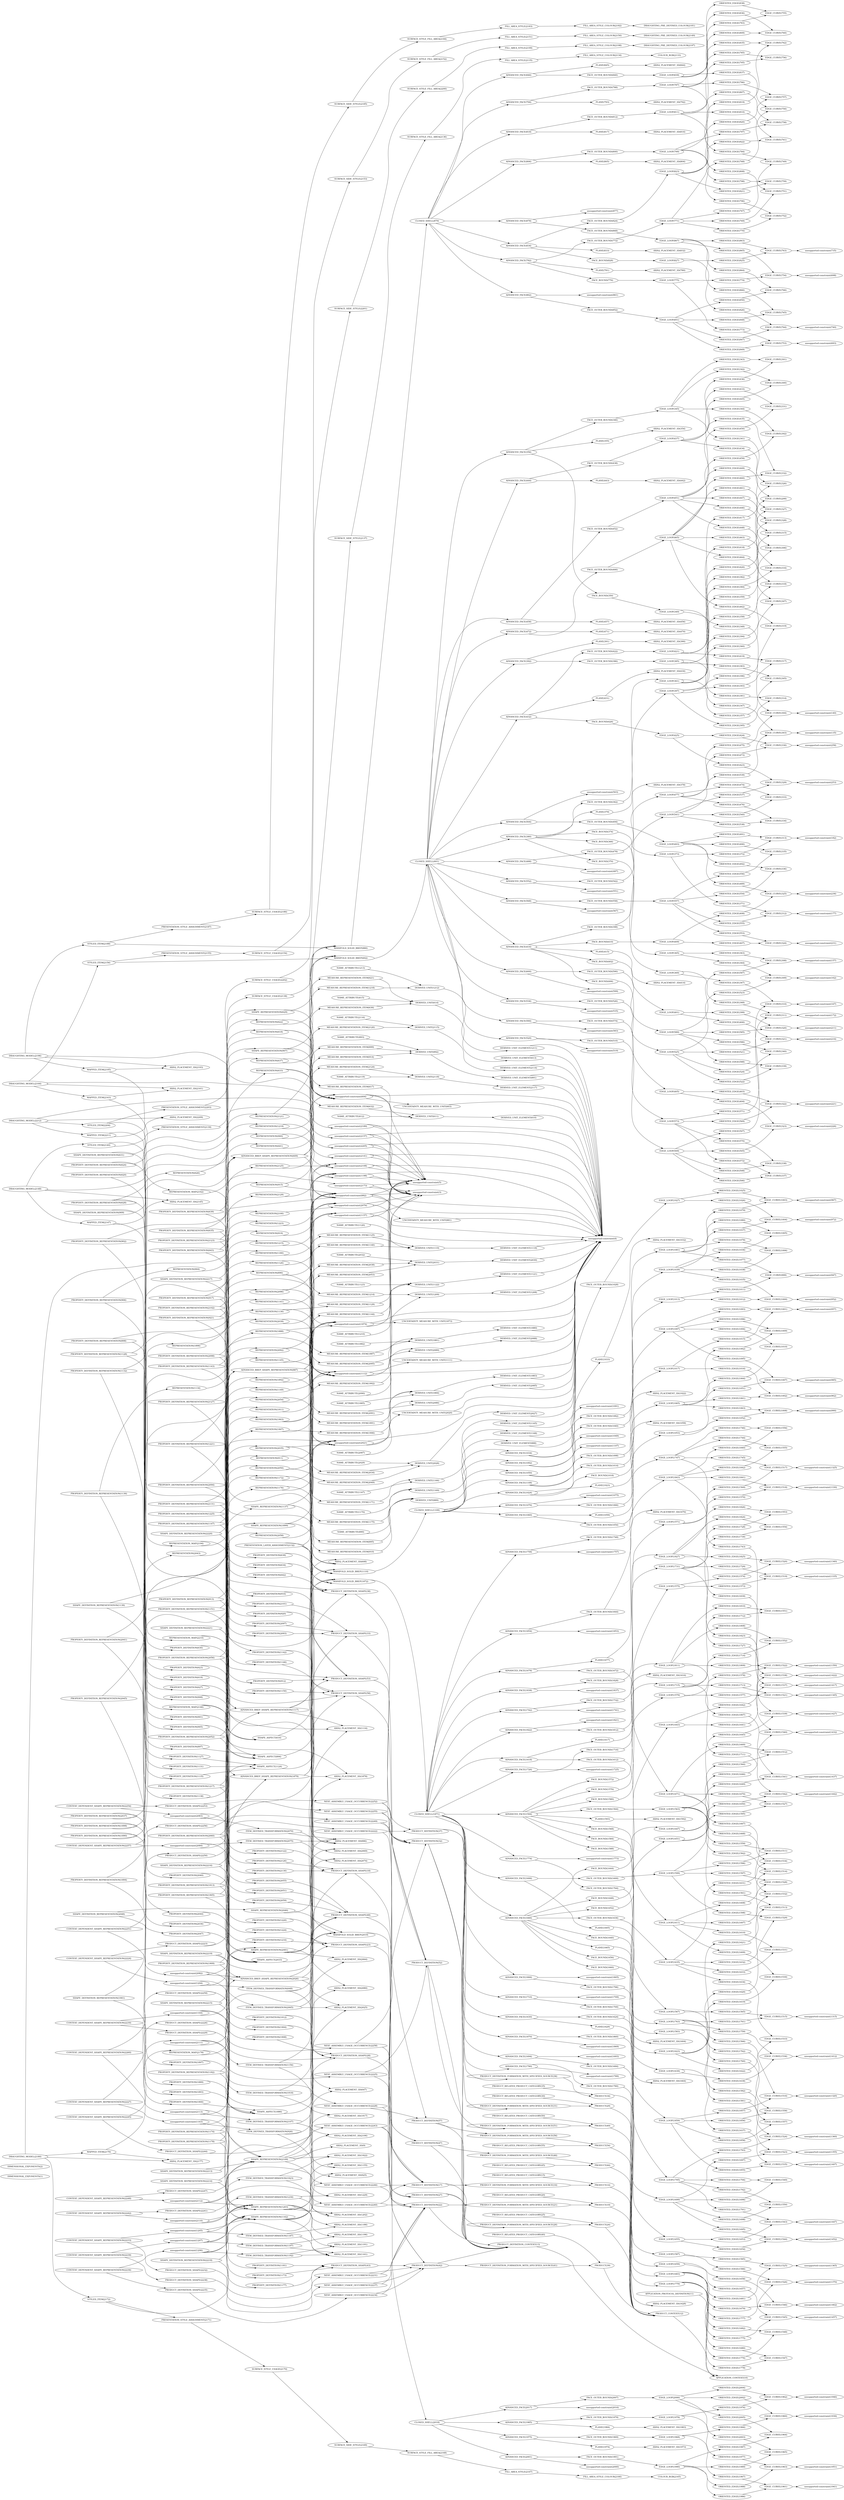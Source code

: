 digraph "/home/jeremiah/lisp/step-grapher/step-files/as1.stp" { rankdir="LR"
nodesep=0.4
overlap=false
splines=true
1 [label="DIMENSIONAL_EXPONENTS(1)" tooltip="#1=DIMENSIONAL_EXPONENTS(1.0,0.0,0.0,0.0,0.0,0.0,0.0)"];
2 [label="DIMENSIONAL_EXPONENTS(2)" tooltip="#2=DIMENSIONAL_EXPONENTS(0.0,0.0,0.0,0.0,0.0,0.0,0.0)"];
3 [label="unsupported-constraint(3)" tooltip="#3=(NAMED_UNIT(*)SI_UNIT($,.STERADIAN.)SOLID_ANGLE_UNIT())"];
4 [label="unsupported-constraint(4)" tooltip="#4=(LENGTH_UNIT()NAMED_UNIT(*)SI_UNIT(.MILLI.,.METRE.))"];
5 [label="unsupported-constraint(5)" tooltip="#5=(NAMED_UNIT(*)PLANE_ANGLE_UNIT()SI_UNIT($,.RADIAN.))"];
9 [label="AXIS2_PLACEMENT_3D(9)" tooltip="#9=AXIS2_PLACEMENT_3D('#9',#6,#8,#7)"];
10 [label="APPLICATION_CONTEXT(10)" tooltip="#10=APPLICATION_CONTEXT( 'Core Data for Automotive Mechanical Design Process')"];
11 [label="APPLICATION_PROTOCOL_DEFINITION(11)" tooltip="#11=APPLICATION_PROTOCOL_DEFINITION('draft international standard', 'automotive_design',1999,#10)"];
11 -> 10;
12 [label="PRODUCT_CONTEXT(12)" tooltip="#12=PRODUCT_CONTEXT(' ',#10,'mechanical')"];
12 -> 10;
13 [label="PRODUCT_DEFINITION_CONTEXT(13)" tooltip="#13=PRODUCT_DEFINITION_CONTEXT('part definition',#10,'design')"];
13 -> 10;
14 [label="PRODUCT(14)" tooltip="#14=PRODUCT('AS1','AS1', 'Test Piece from Theorem Solutions - CAx Joint Round 2',(#12))"];
14 -> 12;
15 [label="PRODUCT_RELATED_PRODUCT_CATEGORY(15)" tooltip="#15=PRODUCT_RELATED_PRODUCT_CATEGORY('part','',(#14))"];
15 -> 14;
16 [label="PRODUCT_DEFINITION_FORMATION_WITH_SPECIFIED_SOURCE(16)" tooltip="#16=PRODUCT_DEFINITION_FORMATION_WITH_SPECIFIED_SOURCE('1', 'Initial Version',#14,.NOT_KNOWN.)"];
16 -> 14;
17 [label="PRODUCT_DEFINITION(17)" tooltip="#17=PRODUCT_DEFINITION('CAx-AS1','Design Definition',#16,#13)"];
17 -> 16;
17 -> 13;
18 [label="PRODUCT_DEFINITION_SHAPE(18)" tooltip="#18=PRODUCT_DEFINITION_SHAPE('','',#17)"];
18 -> 17;
19 [label="PRODUCT(19)" tooltip="#19=PRODUCT('l-bracket-assembly','l-bracket assembly', 'L-Bracket and Fixings',(#12))"];
19 -> 12;
20 [label="PRODUCT_RELATED_PRODUCT_CATEGORY(20)" tooltip="#20=PRODUCT_RELATED_PRODUCT_CATEGORY('part','',(#19))"];
20 -> 19;
21 [label="PRODUCT_DEFINITION_FORMATION_WITH_SPECIFIED_SOURCE(21)" tooltip="#21=PRODUCT_DEFINITION_FORMATION_WITH_SPECIFIED_SOURCE('1', 'Initial Version',#19,.NOT_KNOWN.)"];
21 -> 19;
22 [label="PRODUCT_DEFINITION(22)" tooltip="#22=PRODUCT_DEFINITION('CAx-L-B-Assy','Design Definition',#21,#13)"];
22 -> 21;
22 -> 13;
23 [label="PRODUCT_DEFINITION_SHAPE(23)" tooltip="#23=PRODUCT_DEFINITION_SHAPE('','',#22)"];
23 -> 22;
24 [label="PRODUCT(24)" tooltip="#24=PRODUCT('plate','plate','Base Plate',(#12))"];
24 -> 12;
25 [label="PRODUCT_RELATED_PRODUCT_CATEGORY(25)" tooltip="#25=PRODUCT_RELATED_PRODUCT_CATEGORY('part','',(#24))"];
25 -> 24;
26 [label="PRODUCT_DEFINITION_FORMATION_WITH_SPECIFIED_SOURCE(26)" tooltip="#26=PRODUCT_DEFINITION_FORMATION_WITH_SPECIFIED_SOURCE('1', 'Initial Version',#24,.NOT_KNOWN.)"];
26 -> 24;
27 [label="PRODUCT_DEFINITION(27)" tooltip="#27=PRODUCT_DEFINITION('CAx-Plate','Design Definition',#26,#13)"];
27 -> 26;
27 -> 13;
28 [label="PRODUCT_DEFINITION_SHAPE(28)" tooltip="#28=PRODUCT_DEFINITION_SHAPE('','',#27)"];
28 -> 27;
29 [label="PRODUCT(29)" tooltip="#29=PRODUCT('rod-assembly','Rod assembly','The Rod and its fixings',(#12 ))"];
29 -> 12;
30 [label="PRODUCT_RELATED_PRODUCT_CATEGORY(30)" tooltip="#30=PRODUCT_RELATED_PRODUCT_CATEGORY('part','',(#29))"];
30 -> 29;
31 [label="PRODUCT_DEFINITION_FORMATION_WITH_SPECIFIED_SOURCE(31)" tooltip="#31=PRODUCT_DEFINITION_FORMATION_WITH_SPECIFIED_SOURCE('1', 'Initial Version',#29,.NOT_KNOWN.)"];
31 -> 29;
32 [label="PRODUCT_DEFINITION(32)" tooltip="#32=PRODUCT_DEFINITION('CAx-R-Assy','Design Definition',#31,#13)"];
32 -> 31;
32 -> 13;
33 [label="PRODUCT_DEFINITION_SHAPE(33)" tooltip="#33=PRODUCT_DEFINITION_SHAPE('','',#32)"];
33 -> 32;
34 [label="PRODUCT(34)" tooltip="#34=PRODUCT('l-bracket','l-bracket','L-Bracket for AS1',(#12))"];
34 -> 12;
35 [label="PRODUCT_RELATED_PRODUCT_CATEGORY(35)" tooltip="#35=PRODUCT_RELATED_PRODUCT_CATEGORY('part','',(#34))"];
35 -> 34;
36 [label="PRODUCT_DEFINITION_FORMATION_WITH_SPECIFIED_SOURCE(36)" tooltip="#36=PRODUCT_DEFINITION_FORMATION_WITH_SPECIFIED_SOURCE('1', 'Initial Version',#34,.NOT_KNOWN.)"];
36 -> 34;
37 [label="PRODUCT_DEFINITION(37)" tooltip="#37=PRODUCT_DEFINITION('CAx-L-Bracket','Design Definition',#36,#13)"];
37 -> 36;
37 -> 13;
38 [label="PRODUCT_DEFINITION_SHAPE(38)" tooltip="#38=PRODUCT_DEFINITION_SHAPE('','',#37)"];
38 -> 37;
39 [label="PRODUCT(39)" tooltip="#39=PRODUCT('nut-bolt-assembly','nut-bolt assembly', 'a Nut and a Bolt together',(#12))"];
39 -> 12;
40 [label="PRODUCT_RELATED_PRODUCT_CATEGORY(40)" tooltip="#40=PRODUCT_RELATED_PRODUCT_CATEGORY('part','',(#39))"];
40 -> 39;
41 [label="PRODUCT_DEFINITION_FORMATION_WITH_SPECIFIED_SOURCE(41)" tooltip="#41=PRODUCT_DEFINITION_FORMATION_WITH_SPECIFIED_SOURCE('1', 'Initial Version',#39,.NOT_KNOWN.)"];
41 -> 39;
42 [label="PRODUCT_DEFINITION(42)" tooltip="#42=PRODUCT_DEFINITION('CAx-N-B-Assy','Design Definition',#41,#13)"];
42 -> 41;
42 -> 13;
43 [label="PRODUCT_DEFINITION_SHAPE(43)" tooltip="#43=PRODUCT_DEFINITION_SHAPE('','',#42)"];
43 -> 42;
44 [label="PRODUCT(44)" tooltip="#44=PRODUCT('rod','rod','Rod for hanging things from',(#12))"];
44 -> 12;
45 [label="PRODUCT_RELATED_PRODUCT_CATEGORY(45)" tooltip="#45=PRODUCT_RELATED_PRODUCT_CATEGORY('part','',(#44))"];
45 -> 44;
46 [label="PRODUCT_DEFINITION_FORMATION_WITH_SPECIFIED_SOURCE(46)" tooltip="#46=PRODUCT_DEFINITION_FORMATION_WITH_SPECIFIED_SOURCE('1', 'Initial Version',#44,.NOT_KNOWN.)"];
46 -> 44;
47 [label="PRODUCT_DEFINITION(47)" tooltip="#47=PRODUCT_DEFINITION('CAx-Rod','Design Definition',#46,#13)"];
47 -> 46;
47 -> 13;
48 [label="PRODUCT_DEFINITION_SHAPE(48)" tooltip="#48=PRODUCT_DEFINITION_SHAPE('','',#47)"];
48 -> 47;
49 [label="PRODUCT(49)" tooltip="#49=PRODUCT('nut','nut','Generic Nut for AS1 Assembly',(#12))"];
49 -> 12;
50 [label="PRODUCT_RELATED_PRODUCT_CATEGORY(50)" tooltip="#50=PRODUCT_RELATED_PRODUCT_CATEGORY('part','',(#49))"];
50 -> 49;
51 [label="PRODUCT_DEFINITION_FORMATION_WITH_SPECIFIED_SOURCE(51)" tooltip="#51=PRODUCT_DEFINITION_FORMATION_WITH_SPECIFIED_SOURCE('1', 'Initial Version',#49,.NOT_KNOWN.)"];
51 -> 49;
52 [label="PRODUCT_DEFINITION(52)" tooltip="#52=PRODUCT_DEFINITION('CAx-Nut','Design Definition',#51,#13)"];
52 -> 51;
52 -> 13;
53 [label="PRODUCT_DEFINITION_SHAPE(53)" tooltip="#53=PRODUCT_DEFINITION_SHAPE('','',#52)"];
53 -> 52;
54 [label="PRODUCT(54)" tooltip="#54=PRODUCT('bolt','bolt','Bolt belonging to Nut-Bolt Assy',(#12))"];
54 -> 12;
55 [label="PRODUCT_RELATED_PRODUCT_CATEGORY(55)" tooltip="#55=PRODUCT_RELATED_PRODUCT_CATEGORY('part','',(#54))"];
55 -> 54;
56 [label="PRODUCT_DEFINITION_FORMATION_WITH_SPECIFIED_SOURCE(56)" tooltip="#56=PRODUCT_DEFINITION_FORMATION_WITH_SPECIFIED_SOURCE('1', 'Initial Version',#54,.NOT_KNOWN.)"];
56 -> 54;
57 [label="PRODUCT_DEFINITION(57)" tooltip="#57=PRODUCT_DEFINITION('CAx-Bolt','Design Definition',#56,#13)"];
57 -> 56;
57 -> 13;
58 [label="PRODUCT_DEFINITION_SHAPE(58)" tooltip="#58=PRODUCT_DEFINITION_SHAPE('','',#57)"];
58 -> 57;
135 [label="unsupported-constraint(135)" tooltip="#135=(BOUNDED_CURVE()B_SPLINE_CURVE(3,(#131,#132,#133,#134), .UNSPECIFIED.,.F.,.F.)B_SPLINE_CURVE_WITH_KNOTS((4,4),(0.0,0.5), .UNSPECIFIED.)CURVE()GEOMETRIC_REPRESENTATION_ITEM() RATIONAL_B_SPLINE_CURVE((1.0,0.33333333333,0.33333333333,1.0)) REPRESENTATION_ITEM('#135'))"];
140 [label="unsupported-constraint(140)" tooltip="#140=(BOUNDED_CURVE()B_SPLINE_CURVE(3,(#136,#137,#138,#139), .UNSPECIFIED.,.F.,.F.)B_SPLINE_CURVE_WITH_KNOTS((4,4),(0.0,0.5), .UNSPECIFIED.)CURVE()GEOMETRIC_REPRESENTATION_ITEM() RATIONAL_B_SPLINE_CURVE((1.0,0.33333333333,0.33333333333,1.0)) REPRESENTATION_ITEM('#140'))"];
157 [label="unsupported-constraint(157)" tooltip="#157=(BOUNDED_CURVE()B_SPLINE_CURVE(3,(#153,#154,#155,#156), .UNSPECIFIED.,.F.,.F.)B_SPLINE_CURVE_WITH_KNOTS((4,4),(0.0,0.5), .UNSPECIFIED.)CURVE()GEOMETRIC_REPRESENTATION_ITEM() RATIONAL_B_SPLINE_CURVE((1.0,0.33333333333,0.33333333333,1.0)) REPRESENTATION_ITEM('#157'))"];
162 [label="unsupported-constraint(162)" tooltip="#162=(BOUNDED_CURVE()B_SPLINE_CURVE(3,(#158,#159,#160,#161), .UNSPECIFIED.,.F.,.F.)B_SPLINE_CURVE_WITH_KNOTS((4,4),(0.0,0.5), .UNSPECIFIED.)CURVE()GEOMETRIC_REPRESENTATION_ITEM() RATIONAL_B_SPLINE_CURVE((1.0,0.33333333333,0.33333333333,1.0)) REPRESENTATION_ITEM('#162'))"];
167 [label="unsupported-constraint(167)" tooltip="#167=(BOUNDED_CURVE()B_SPLINE_CURVE(3,(#163,#164,#165,#166), .UNSPECIFIED.,.F.,.F.)B_SPLINE_CURVE_WITH_KNOTS((4,4),(0.0,0.5), .UNSPECIFIED.)CURVE()GEOMETRIC_REPRESENTATION_ITEM() RATIONAL_B_SPLINE_CURVE((1.0,0.33333333333,0.33333333333,1.0)) REPRESENTATION_ITEM('#167'))"];
172 [label="unsupported-constraint(172)" tooltip="#172=(BOUNDED_CURVE()B_SPLINE_CURVE(3,(#168,#169,#170,#171), .UNSPECIFIED.,.F.,.F.)B_SPLINE_CURVE_WITH_KNOTS((4,4),(0.0,0.5), .UNSPECIFIED.)CURVE()GEOMETRIC_REPRESENTATION_ITEM() RATIONAL_B_SPLINE_CURVE((1.0,0.33333333333,0.33333333333,1.0)) REPRESENTATION_ITEM('#172'))"];
177 [label="unsupported-constraint(177)" tooltip="#177=(BOUNDED_CURVE()B_SPLINE_CURVE(3,(#173,#174,#175,#176), .UNSPECIFIED.,.F.,.F.)B_SPLINE_CURVE_WITH_KNOTS((4,4),(0.0,0.5), .UNSPECIFIED.)CURVE()GEOMETRIC_REPRESENTATION_ITEM() RATIONAL_B_SPLINE_CURVE((1.0,0.33333333333,0.33333333333,1.0)) REPRESENTATION_ITEM('#177'))"];
182 [label="unsupported-constraint(182)" tooltip="#182=(BOUNDED_CURVE()B_SPLINE_CURVE(3,(#178,#179,#180,#181), .UNSPECIFIED.,.F.,.F.)B_SPLINE_CURVE_WITH_KNOTS((4,4),(0.0,0.5), .UNSPECIFIED.)CURVE()GEOMETRIC_REPRESENTATION_ITEM() RATIONAL_B_SPLINE_CURVE((1.0,0.33333333333,0.33333333333,1.0)) REPRESENTATION_ITEM('#182'))"];
211 [label="unsupported-constraint(211)" tooltip="#211=(BOUNDED_CURVE()B_SPLINE_CURVE(3,(#207,#208,#209,#210), .UNSPECIFIED.,.F.,.F.)B_SPLINE_CURVE_WITH_KNOTS((4,4),(0.0,0.5), .UNSPECIFIED.)CURVE()GEOMETRIC_REPRESENTATION_ITEM() RATIONAL_B_SPLINE_CURVE((1.0,0.33333333333,0.33333333333,1.0)) REPRESENTATION_ITEM('#211'))"];
216 [label="unsupported-constraint(216)" tooltip="#216=(BOUNDED_CURVE()B_SPLINE_CURVE(3,(#212,#213,#214,#215), .UNSPECIFIED.,.F.,.F.)B_SPLINE_CURVE_WITH_KNOTS((4,4),(0.0,0.5), .UNSPECIFIED.)CURVE()GEOMETRIC_REPRESENTATION_ITEM() RATIONAL_B_SPLINE_CURVE((1.0,0.33333333333,0.33333333333,1.0)) REPRESENTATION_ITEM('#216'))"];
221 [label="unsupported-constraint(221)" tooltip="#221=(BOUNDED_CURVE()B_SPLINE_CURVE(3,(#217,#218,#219,#220), .UNSPECIFIED.,.F.,.F.)B_SPLINE_CURVE_WITH_KNOTS((4,4),(0.0,0.5), .UNSPECIFIED.)CURVE()GEOMETRIC_REPRESENTATION_ITEM() RATIONAL_B_SPLINE_CURVE((1.0,0.33333333333,0.33333333333,1.0)) REPRESENTATION_ITEM('#221'))"];
226 [label="unsupported-constraint(226)" tooltip="#226=(BOUNDED_CURVE()B_SPLINE_CURVE(3,(#222,#223,#224,#225), .UNSPECIFIED.,.F.,.F.)B_SPLINE_CURVE_WITH_KNOTS((4,4),(0.0,0.5), .UNSPECIFIED.)CURVE()GEOMETRIC_REPRESENTATION_ITEM() RATIONAL_B_SPLINE_CURVE((1.0,0.33333333333,0.33333333333,1.0)) REPRESENTATION_ITEM('#226'))"];
231 [label="unsupported-constraint(231)" tooltip="#231=(BOUNDED_CURVE()B_SPLINE_CURVE(3,(#227,#228,#229,#230), .UNSPECIFIED.,.F.,.F.)B_SPLINE_CURVE_WITH_KNOTS((4,4),(0.0,0.5), .UNSPECIFIED.)CURVE()GEOMETRIC_REPRESENTATION_ITEM() RATIONAL_B_SPLINE_CURVE((1.0,0.33333333333,0.33333333333,1.0)) REPRESENTATION_ITEM('#231'))"];
236 [label="unsupported-constraint(236)" tooltip="#236=(BOUNDED_CURVE()B_SPLINE_CURVE(3,(#232,#233,#234,#235), .UNSPECIFIED.,.F.,.F.)B_SPLINE_CURVE_WITH_KNOTS((4,4),(0.0,0.5), .UNSPECIFIED.)CURVE()GEOMETRIC_REPRESENTATION_ITEM() RATIONAL_B_SPLINE_CURVE((1.0,0.33333333333,0.33333333333,1.0)) REPRESENTATION_ITEM('#236'))"];
253 [label="unsupported-constraint(253)" tooltip="#253=(BOUNDED_CURVE()B_SPLINE_CURVE(3,(#249,#250,#251,#252), .UNSPECIFIED.,.F.,.F.)B_SPLINE_CURVE_WITH_KNOTS((4,4),(0.0,0.5), .UNSPECIFIED.)CURVE()GEOMETRIC_REPRESENTATION_ITEM() RATIONAL_B_SPLINE_CURVE((1.0,0.33333333333,0.33333333333,1.0)) REPRESENTATION_ITEM('#253'))"];
258 [label="unsupported-constraint(258)" tooltip="#258=(BOUNDED_CURVE()B_SPLINE_CURVE(3,(#254,#255,#256,#257), .UNSPECIFIED.,.F.,.F.)B_SPLINE_CURVE_WITH_KNOTS((4,4),(0.0,0.5), .UNSPECIFIED.)CURVE()GEOMETRIC_REPRESENTATION_ITEM() RATIONAL_B_SPLINE_CURVE((1.0,0.33333333333,0.33333333333,1.0)) REPRESENTATION_ITEM('#258'))"];
299 [label="EDGE_CURVE(299)" tooltip="#299=EDGE_CURVE('#299',#60,#62,#118,.T.)"];
300 [label="EDGE_CURVE(300)" tooltip="#300=EDGE_CURVE('#300',#64,#60,#122,.T.)"];
301 [label="EDGE_CURVE(301)" tooltip="#301=EDGE_CURVE('#301',#64,#66,#126,.T.)"];
302 [label="EDGE_CURVE(302)" tooltip="#302=EDGE_CURVE('#302',#66,#62,#130,.T.)"];
303 [label="EDGE_CURVE(303)" tooltip="#303=EDGE_CURVE('#303',#68,#70,#135,.T.)"];
303 -> 135;
304 [label="EDGE_CURVE(304)" tooltip="#304=EDGE_CURVE('#304',#70,#68,#140,.T.)"];
304 -> 140;
305 [label="EDGE_CURVE(305)" tooltip="#305=EDGE_CURVE('#305',#72,#74,#144,.T.)"];
306 [label="EDGE_CURVE(306)" tooltip="#306=EDGE_CURVE('#306',#60,#72,#148,.T.)"];
307 [label="EDGE_CURVE(307)" tooltip="#307=EDGE_CURVE('#307',#62,#74,#152,.T.)"];
308 [label="EDGE_CURVE(308)" tooltip="#308=EDGE_CURVE('#308',#76,#78,#157,.T.)"];
308 -> 157;
309 [label="EDGE_CURVE(309)" tooltip="#309=EDGE_CURVE('#309',#78,#76,#162,.T.)"];
309 -> 162;
310 [label="EDGE_CURVE(310)" tooltip="#310=EDGE_CURVE('#310',#80,#82,#167,.T.)"];
310 -> 167;
311 [label="EDGE_CURVE(311)" tooltip="#311=EDGE_CURVE('#311',#82,#80,#172,.T.)"];
311 -> 172;
312 [label="EDGE_CURVE(312)" tooltip="#312=EDGE_CURVE('#312',#84,#86,#177,.T.)"];
312 -> 177;
313 [label="EDGE_CURVE(313)" tooltip="#313=EDGE_CURVE('#313',#86,#84,#182,.T.)"];
313 -> 182;
314 [label="EDGE_CURVE(314)" tooltip="#314=EDGE_CURVE('#314',#88,#90,#186,.T.)"];
315 [label="EDGE_CURVE(315)" tooltip="#315=EDGE_CURVE('#315',#72,#88,#190,.T.)"];
316 [label="EDGE_CURVE(316)" tooltip="#316=EDGE_CURVE('#316',#74,#90,#194,.T.)"];
317 [label="EDGE_CURVE(317)" tooltip="#317=EDGE_CURVE('#317',#92,#94,#198,.T.)"];
318 [label="EDGE_CURVE(318)" tooltip="#318=EDGE_CURVE('#318',#88,#92,#202,.T.)"];
319 [label="EDGE_CURVE(319)" tooltip="#319=EDGE_CURVE('#319',#90,#94,#206,.T.)"];
320 [label="EDGE_CURVE(320)" tooltip="#320=EDGE_CURVE('#320',#96,#98,#211,.T.)"];
320 -> 211;
321 [label="EDGE_CURVE(321)" tooltip="#321=EDGE_CURVE('#321',#98,#96,#216,.T.)"];
321 -> 216;
322 [label="EDGE_CURVE(322)" tooltip="#322=EDGE_CURVE('#322',#100,#102,#221,.T.)"];
322 -> 221;
323 [label="EDGE_CURVE(323)" tooltip="#323=EDGE_CURVE('#323',#102,#100,#226,.T.)"];
323 -> 226;
324 [label="EDGE_CURVE(324)" tooltip="#324=EDGE_CURVE('#324',#104,#106,#231,.T.)"];
324 -> 231;
325 [label="EDGE_CURVE(325)" tooltip="#325=EDGE_CURVE('#325',#106,#104,#236,.T.)"];
325 -> 236;
326 [label="EDGE_CURVE(326)" tooltip="#326=EDGE_CURVE('#326',#108,#110,#240,.T.)"];
327 [label="EDGE_CURVE(327)" tooltip="#327=EDGE_CURVE('#327',#92,#108,#244,.T.)"];
328 [label="EDGE_CURVE(328)" tooltip="#328=EDGE_CURVE('#328',#94,#110,#248,.T.)"];
329 [label="EDGE_CURVE(329)" tooltip="#329=EDGE_CURVE('#329',#112,#114,#253,.T.)"];
329 -> 253;
330 [label="EDGE_CURVE(330)" tooltip="#330=EDGE_CURVE('#330',#114,#112,#258,.T.)"];
330 -> 258;
331 [label="EDGE_CURVE(331)" tooltip="#331=EDGE_CURVE('#331',#108,#64,#262,.T.)"];
332 [label="EDGE_CURVE(332)" tooltip="#332=EDGE_CURVE('#332',#110,#66,#266,.T.)"];
333 [label="EDGE_CURVE(333)" tooltip="#333=EDGE_CURVE('#333',#114,#68,#270,.T.)"];
334 [label="EDGE_CURVE(334)" tooltip="#334=EDGE_CURVE('#334',#70,#112,#274,.T.)"];
335 [label="EDGE_CURVE(335)" tooltip="#335=EDGE_CURVE('#335',#106,#84,#278,.T.)"];
336 [label="EDGE_CURVE(336)" tooltip="#336=EDGE_CURVE('#336',#86,#104,#282,.T.)"];
337 [label="EDGE_CURVE(337)" tooltip="#337=EDGE_CURVE('#337',#102,#80,#286,.T.)"];
338 [label="EDGE_CURVE(338)" tooltip="#338=EDGE_CURVE('#338',#82,#100,#290,.T.)"];
339 [label="EDGE_CURVE(339)" tooltip="#339=EDGE_CURVE('#339',#98,#76,#294,.T.)"];
340 [label="EDGE_CURVE(340)" tooltip="#340=EDGE_CURVE('#340',#78,#96,#298,.T.)"];
341 [label="ORIENTED_EDGE(341)" tooltip="#341=ORIENTED_EDGE('#341',*,*,#299,.F.)"];
341 -> 299;
342 [label="ORIENTED_EDGE(342)" tooltip="#342=ORIENTED_EDGE('#342',*,*,#300,.F.)"];
342 -> 300;
343 [label="ORIENTED_EDGE(343)" tooltip="#343=ORIENTED_EDGE('#343',*,*,#301,.T.)"];
343 -> 301;
344 [label="ORIENTED_EDGE(344)" tooltip="#344=ORIENTED_EDGE('#344',*,*,#302,.T.)"];
344 -> 302;
345 [label="EDGE_LOOP(345)" tooltip="#345=EDGE_LOOP('#345',(#341,#342,#343,#344))"];
345 -> 341;
345 -> 342;
345 -> 343;
345 -> 344;
346 [label="FACE_OUTER_BOUND(346)" tooltip="#346=FACE_OUTER_BOUND('#346',#345,.T.)"];
346 -> 345;
347 [label="ORIENTED_EDGE(347)" tooltip="#347=ORIENTED_EDGE('#347',*,*,#303,.T.)"];
347 -> 303;
348 [label="ORIENTED_EDGE(348)" tooltip="#348=ORIENTED_EDGE('#348',*,*,#304,.T.)"];
348 -> 304;
349 [label="EDGE_LOOP(349)" tooltip="#349=EDGE_LOOP('#349',(#347,#348))"];
349 -> 347;
349 -> 348;
350 [label="FACE_BOUND(350)" tooltip="#350=FACE_BOUND('#350',#349,.T.)"];
350 -> 349;
354 [label="AXIS2_PLACEMENT_3D(354)" tooltip="#354=AXIS2_PLACEMENT_3D('#354',#351,#352,#353)"];
355 [label="PLANE(355)" tooltip="#355=PLANE('#355',#354)"];
355 -> 354;
356 [label="ADVANCED_FACE(356)" tooltip="#356=ADVANCED_FACE('#356',(#346,#350),#355,.T.)"];
356 -> 346;
356 -> 350;
356 -> 355;
357 [label="ORIENTED_EDGE(357)" tooltip="#357=ORIENTED_EDGE('#357',*,*,#305,.F.)"];
357 -> 305;
358 [label="ORIENTED_EDGE(358)" tooltip="#358=ORIENTED_EDGE('#358',*,*,#306,.F.)"];
358 -> 306;
359 [label="ORIENTED_EDGE(359)" tooltip="#359=ORIENTED_EDGE('#359',*,*,#299,.T.)"];
359 -> 299;
360 [label="ORIENTED_EDGE(360)" tooltip="#360=ORIENTED_EDGE('#360',*,*,#307,.T.)"];
360 -> 307;
361 [label="EDGE_LOOP(361)" tooltip="#361=EDGE_LOOP('#361',(#357,#358,#359,#360))"];
361 -> 357;
361 -> 358;
361 -> 359;
361 -> 360;
362 [label="FACE_OUTER_BOUND(362)" tooltip="#362=FACE_OUTER_BOUND('#362',#361,.T.)"];
362 -> 361;
363 [label="ORIENTED_EDGE(363)" tooltip="#363=ORIENTED_EDGE('#363',*,*,#308,.T.)"];
363 -> 308;
364 [label="ORIENTED_EDGE(364)" tooltip="#364=ORIENTED_EDGE('#364',*,*,#309,.T.)"];
364 -> 309;
365 [label="EDGE_LOOP(365)" tooltip="#365=EDGE_LOOP('#365',(#363,#364))"];
365 -> 363;
365 -> 364;
366 [label="FACE_BOUND(366)" tooltip="#366=FACE_BOUND('#366',#365,.T.)"];
366 -> 365;
367 [label="ORIENTED_EDGE(367)" tooltip="#367=ORIENTED_EDGE('#367',*,*,#310,.T.)"];
367 -> 310;
368 [label="ORIENTED_EDGE(368)" tooltip="#368=ORIENTED_EDGE('#368',*,*,#311,.T.)"];
368 -> 311;
369 [label="EDGE_LOOP(369)" tooltip="#369=EDGE_LOOP('#369',(#367,#368))"];
369 -> 367;
369 -> 368;
370 [label="FACE_BOUND(370)" tooltip="#370=FACE_BOUND('#370',#369,.T.)"];
370 -> 369;
371 [label="ORIENTED_EDGE(371)" tooltip="#371=ORIENTED_EDGE('#371',*,*,#312,.T.)"];
371 -> 312;
372 [label="ORIENTED_EDGE(372)" tooltip="#372=ORIENTED_EDGE('#372',*,*,#313,.T.)"];
372 -> 313;
373 [label="EDGE_LOOP(373)" tooltip="#373=EDGE_LOOP('#373',(#371,#372))"];
373 -> 371;
373 -> 372;
374 [label="FACE_BOUND(374)" tooltip="#374=FACE_BOUND('#374',#373,.T.)"];
374 -> 373;
378 [label="AXIS2_PLACEMENT_3D(378)" tooltip="#378=AXIS2_PLACEMENT_3D('#378',#375,#376,#377)"];
379 [label="PLANE(379)" tooltip="#379=PLANE('#379',#378)"];
379 -> 378;
380 [label="ADVANCED_FACE(380)" tooltip="#380=ADVANCED_FACE('#380',(#362,#366,#370,#374),#379,.T.)"];
380 -> 362;
380 -> 366;
380 -> 370;
380 -> 374;
380 -> 379;
381 [label="ORIENTED_EDGE(381)" tooltip="#381=ORIENTED_EDGE('#381',*,*,#314,.F.)"];
381 -> 314;
382 [label="ORIENTED_EDGE(382)" tooltip="#382=ORIENTED_EDGE('#382',*,*,#315,.F.)"];
382 -> 315;
383 [label="ORIENTED_EDGE(383)" tooltip="#383=ORIENTED_EDGE('#383',*,*,#305,.T.)"];
383 -> 305;
384 [label="ORIENTED_EDGE(384)" tooltip="#384=ORIENTED_EDGE('#384',*,*,#316,.T.)"];
384 -> 316;
385 [label="EDGE_LOOP(385)" tooltip="#385=EDGE_LOOP('#385',(#381,#382,#383,#384))"];
385 -> 381;
385 -> 382;
385 -> 383;
385 -> 384;
386 [label="FACE_OUTER_BOUND(386)" tooltip="#386=FACE_OUTER_BOUND('#386',#385,.T.)"];
386 -> 385;
390 [label="AXIS2_PLACEMENT_3D(390)" tooltip="#390=AXIS2_PLACEMENT_3D('#390',#387,#388,#389)"];
391 [label="PLANE(391)" tooltip="#391=PLANE('#391',#390)"];
391 -> 390;
392 [label="ADVANCED_FACE(392)" tooltip="#392=ADVANCED_FACE('#392',(#386),#391,.T.)"];
392 -> 386;
392 -> 391;
393 [label="ORIENTED_EDGE(393)" tooltip="#393=ORIENTED_EDGE('#393',*,*,#317,.F.)"];
393 -> 317;
394 [label="ORIENTED_EDGE(394)" tooltip="#394=ORIENTED_EDGE('#394',*,*,#318,.F.)"];
394 -> 318;
395 [label="ORIENTED_EDGE(395)" tooltip="#395=ORIENTED_EDGE('#395',*,*,#314,.T.)"];
395 -> 314;
396 [label="ORIENTED_EDGE(396)" tooltip="#396=ORIENTED_EDGE('#396',*,*,#319,.T.)"];
396 -> 319;
397 [label="EDGE_LOOP(397)" tooltip="#397=EDGE_LOOP('#397',(#393,#394,#395,#396))"];
397 -> 393;
397 -> 394;
397 -> 395;
397 -> 396;
398 [label="FACE_OUTER_BOUND(398)" tooltip="#398=FACE_OUTER_BOUND('#398',#397,.T.)"];
398 -> 397;
399 [label="ORIENTED_EDGE(399)" tooltip="#399=ORIENTED_EDGE('#399',*,*,#320,.T.)"];
399 -> 320;
400 [label="ORIENTED_EDGE(400)" tooltip="#400=ORIENTED_EDGE('#400',*,*,#321,.T.)"];
400 -> 321;
401 [label="EDGE_LOOP(401)" tooltip="#401=EDGE_LOOP('#401',(#399,#400))"];
401 -> 399;
401 -> 400;
402 [label="FACE_BOUND(402)" tooltip="#402=FACE_BOUND('#402',#401,.T.)"];
402 -> 401;
403 [label="ORIENTED_EDGE(403)" tooltip="#403=ORIENTED_EDGE('#403',*,*,#322,.T.)"];
403 -> 322;
404 [label="ORIENTED_EDGE(404)" tooltip="#404=ORIENTED_EDGE('#404',*,*,#323,.T.)"];
404 -> 323;
405 [label="EDGE_LOOP(405)" tooltip="#405=EDGE_LOOP('#405',(#403,#404))"];
405 -> 403;
405 -> 404;
406 [label="FACE_BOUND(406)" tooltip="#406=FACE_BOUND('#406',#405,.T.)"];
406 -> 405;
407 [label="ORIENTED_EDGE(407)" tooltip="#407=ORIENTED_EDGE('#407',*,*,#324,.T.)"];
407 -> 324;
408 [label="ORIENTED_EDGE(408)" tooltip="#408=ORIENTED_EDGE('#408',*,*,#325,.T.)"];
408 -> 325;
409 [label="EDGE_LOOP(409)" tooltip="#409=EDGE_LOOP('#409',(#407,#408))"];
409 -> 407;
409 -> 408;
410 [label="FACE_BOUND(410)" tooltip="#410=FACE_BOUND('#410',#409,.T.)"];
410 -> 409;
414 [label="AXIS2_PLACEMENT_3D(414)" tooltip="#414=AXIS2_PLACEMENT_3D('#414',#411,#412,#413)"];
415 [label="PLANE(415)" tooltip="#415=PLANE('#415',#414)"];
415 -> 414;
416 [label="ADVANCED_FACE(416)" tooltip="#416=ADVANCED_FACE('#416',(#398,#402,#406,#410),#415,.T.)"];
416 -> 398;
416 -> 402;
416 -> 406;
416 -> 410;
416 -> 415;
417 [label="ORIENTED_EDGE(417)" tooltip="#417=ORIENTED_EDGE('#417',*,*,#326,.F.)"];
417 -> 326;
418 [label="ORIENTED_EDGE(418)" tooltip="#418=ORIENTED_EDGE('#418',*,*,#327,.F.)"];
418 -> 327;
419 [label="ORIENTED_EDGE(419)" tooltip="#419=ORIENTED_EDGE('#419',*,*,#317,.T.)"];
419 -> 317;
420 [label="ORIENTED_EDGE(420)" tooltip="#420=ORIENTED_EDGE('#420',*,*,#328,.T.)"];
420 -> 328;
421 [label="EDGE_LOOP(421)" tooltip="#421=EDGE_LOOP('#421',(#417,#418,#419,#420))"];
421 -> 417;
421 -> 418;
421 -> 419;
421 -> 420;
422 [label="FACE_OUTER_BOUND(422)" tooltip="#422=FACE_OUTER_BOUND('#422',#421,.T.)"];
422 -> 421;
423 [label="ORIENTED_EDGE(423)" tooltip="#423=ORIENTED_EDGE('#423',*,*,#329,.T.)"];
423 -> 329;
424 [label="ORIENTED_EDGE(424)" tooltip="#424=ORIENTED_EDGE('#424',*,*,#330,.T.)"];
424 -> 330;
425 [label="EDGE_LOOP(425)" tooltip="#425=EDGE_LOOP('#425',(#423,#424))"];
425 -> 423;
425 -> 424;
426 [label="FACE_BOUND(426)" tooltip="#426=FACE_BOUND('#426',#425,.T.)"];
426 -> 425;
430 [label="AXIS2_PLACEMENT_3D(430)" tooltip="#430=AXIS2_PLACEMENT_3D('#430',#427,#428,#429)"];
431 [label="PLANE(431)" tooltip="#431=PLANE('#431',#430)"];
431 -> 430;
432 [label="ADVANCED_FACE(432)" tooltip="#432=ADVANCED_FACE('#432',(#422,#426),#431,.T.)"];
432 -> 422;
432 -> 426;
432 -> 431;
433 [label="ORIENTED_EDGE(433)" tooltip="#433=ORIENTED_EDGE('#433',*,*,#331,.F.)"];
433 -> 331;
434 [label="ORIENTED_EDGE(434)" tooltip="#434=ORIENTED_EDGE('#434',*,*,#326,.T.)"];
434 -> 326;
435 [label="ORIENTED_EDGE(435)" tooltip="#435=ORIENTED_EDGE('#435',*,*,#332,.T.)"];
435 -> 332;
436 [label="ORIENTED_EDGE(436)" tooltip="#436=ORIENTED_EDGE('#436',*,*,#301,.F.)"];
436 -> 301;
437 [label="EDGE_LOOP(437)" tooltip="#437=EDGE_LOOP('#437',(#433,#434,#435,#436))"];
437 -> 433;
437 -> 434;
437 -> 435;
437 -> 436;
438 [label="FACE_OUTER_BOUND(438)" tooltip="#438=FACE_OUTER_BOUND('#438',#437,.T.)"];
438 -> 437;
442 [label="AXIS2_PLACEMENT_3D(442)" tooltip="#442=AXIS2_PLACEMENT_3D('#442',#439,#440,#441)"];
443 [label="PLANE(443)" tooltip="#443=PLANE('#443',#442)"];
443 -> 442;
444 [label="ADVANCED_FACE(444)" tooltip="#444=ADVANCED_FACE('#444',(#438),#443,.T.)"];
444 -> 438;
444 -> 443;
445 [label="ORIENTED_EDGE(445)" tooltip="#445=ORIENTED_EDGE('#445',*,*,#300,.T.)"];
445 -> 300;
446 [label="ORIENTED_EDGE(446)" tooltip="#446=ORIENTED_EDGE('#446',*,*,#306,.T.)"];
446 -> 306;
447 [label="ORIENTED_EDGE(447)" tooltip="#447=ORIENTED_EDGE('#447',*,*,#315,.T.)"];
447 -> 315;
448 [label="ORIENTED_EDGE(448)" tooltip="#448=ORIENTED_EDGE('#448',*,*,#318,.T.)"];
448 -> 318;
449 [label="ORIENTED_EDGE(449)" tooltip="#449=ORIENTED_EDGE('#449',*,*,#327,.T.)"];
449 -> 327;
450 [label="ORIENTED_EDGE(450)" tooltip="#450=ORIENTED_EDGE('#450',*,*,#331,.T.)"];
450 -> 331;
451 [label="EDGE_LOOP(451)" tooltip="#451=EDGE_LOOP('#451',(#445,#446,#447,#448,#449,#450))"];
451 -> 445;
451 -> 446;
451 -> 447;
451 -> 448;
451 -> 449;
451 -> 450;
452 [label="FACE_OUTER_BOUND(452)" tooltip="#452=FACE_OUTER_BOUND('#452',#451,.T.)"];
452 -> 451;
456 [label="AXIS2_PLACEMENT_3D(456)" tooltip="#456=AXIS2_PLACEMENT_3D('#456',#453,#454,#455)"];
457 [label="PLANE(457)" tooltip="#457=PLANE('#457',#456)"];
457 -> 456;
458 [label="ADVANCED_FACE(458)" tooltip="#458=ADVANCED_FACE('#458',(#452),#457,.T.)"];
458 -> 452;
458 -> 457;
459 [label="ORIENTED_EDGE(459)" tooltip="#459=ORIENTED_EDGE('#459',*,*,#302,.F.)"];
459 -> 302;
460 [label="ORIENTED_EDGE(460)" tooltip="#460=ORIENTED_EDGE('#460',*,*,#332,.F.)"];
460 -> 332;
461 [label="ORIENTED_EDGE(461)" tooltip="#461=ORIENTED_EDGE('#461',*,*,#328,.F.)"];
461 -> 328;
462 [label="ORIENTED_EDGE(462)" tooltip="#462=ORIENTED_EDGE('#462',*,*,#319,.F.)"];
462 -> 319;
463 [label="ORIENTED_EDGE(463)" tooltip="#463=ORIENTED_EDGE('#463',*,*,#316,.F.)"];
463 -> 316;
464 [label="ORIENTED_EDGE(464)" tooltip="#464=ORIENTED_EDGE('#464',*,*,#307,.F.)"];
464 -> 307;
465 [label="EDGE_LOOP(465)" tooltip="#465=EDGE_LOOP('#465',(#459,#460,#461,#462,#463,#464))"];
465 -> 459;
465 -> 460;
465 -> 461;
465 -> 462;
465 -> 463;
465 -> 464;
466 [label="FACE_OUTER_BOUND(466)" tooltip="#466=FACE_OUTER_BOUND('#466',#465,.T.)"];
466 -> 465;
470 [label="AXIS2_PLACEMENT_3D(470)" tooltip="#470=AXIS2_PLACEMENT_3D('#470',#467,#468,#469)"];
471 [label="PLANE(471)" tooltip="#471=PLANE('#471',#470)"];
471 -> 470;
472 [label="ADVANCED_FACE(472)" tooltip="#472=ADVANCED_FACE('#472',(#466),#471,.T.)"];
472 -> 466;
472 -> 471;
473 [label="ORIENTED_EDGE(473)" tooltip="#473=ORIENTED_EDGE('#473',*,*,#330,.F.)"];
473 -> 330;
474 [label="ORIENTED_EDGE(474)" tooltip="#474=ORIENTED_EDGE('#474',*,*,#333,.T.)"];
474 -> 333;
475 [label="ORIENTED_EDGE(475)" tooltip="#475=ORIENTED_EDGE('#475',*,*,#304,.F.)"];
475 -> 304;
476 [label="ORIENTED_EDGE(476)" tooltip="#476=ORIENTED_EDGE('#476',*,*,#334,.T.)"];
476 -> 334;
477 [label="EDGE_LOOP(477)" tooltip="#477=EDGE_LOOP('#477',(#473,#474,#475,#476))"];
477 -> 473;
477 -> 474;
477 -> 475;
477 -> 476;
478 [label="FACE_OUTER_BOUND(478)" tooltip="#478=FACE_OUTER_BOUND('#478',#477,.T.)"];
478 -> 477;
487 [label="unsupported-constraint(487)" tooltip="#487=(BOUNDED_SURFACE()B_SPLINE_SURFACE(1,3,((#479,#480,#481,#482),(#483 ,#484,#485,#486)),.UNSPECIFIED.,.F.,.F.,.F.)B_SPLINE_SURFACE_WITH_KNOTS( (2,2),(4,4),(0.00099800399,0.99900199601),(0.0,0.5),.UNSPECIFIED.) GEOMETRIC_REPRESENTATION_ITEM()RATIONAL_B_SPLINE_SURFACE(((1.0, 0.33333333333,0.33333333333,1.0),(1.0,0.33333333333,0.33333333333,1.0))) REPRESENTATION_ITEM('#487')SURFACE())"];
488 [label="ADVANCED_FACE(488)" tooltip="#488=ADVANCED_FACE('#488',(#478),#487,.T.)"];
488 -> 478;
488 -> 487;
489 [label="ORIENTED_EDGE(489)" tooltip="#489=ORIENTED_EDGE('#489',*,*,#325,.F.)"];
489 -> 325;
490 [label="ORIENTED_EDGE(490)" tooltip="#490=ORIENTED_EDGE('#490',*,*,#335,.T.)"];
490 -> 335;
491 [label="ORIENTED_EDGE(491)" tooltip="#491=ORIENTED_EDGE('#491',*,*,#313,.F.)"];
491 -> 313;
492 [label="ORIENTED_EDGE(492)" tooltip="#492=ORIENTED_EDGE('#492',*,*,#336,.T.)"];
492 -> 336;
493 [label="EDGE_LOOP(493)" tooltip="#493=EDGE_LOOP('#493',(#489,#490,#491,#492))"];
493 -> 489;
493 -> 490;
493 -> 491;
493 -> 492;
494 [label="FACE_OUTER_BOUND(494)" tooltip="#494=FACE_OUTER_BOUND('#494',#493,.T.)"];
494 -> 493;
503 [label="unsupported-constraint(503)" tooltip="#503=(BOUNDED_SURFACE()B_SPLINE_SURFACE(1,3,((#495,#496,#497,#498),(#499 ,#500,#501,#502)),.UNSPECIFIED.,.F.,.F.,.F.)B_SPLINE_SURFACE_WITH_KNOTS( (2,2),(4,4),(0.00099800399,0.99900199601),(0.0,0.5),.UNSPECIFIED.) GEOMETRIC_REPRESENTATION_ITEM()RATIONAL_B_SPLINE_SURFACE(((1.0, 0.33333333333,0.33333333333,1.0),(1.0,0.33333333333,0.33333333333,1.0))) REPRESENTATION_ITEM('#503')SURFACE())"];
504 [label="ADVANCED_FACE(504)" tooltip="#504=ADVANCED_FACE('#504',(#494),#503,.T.)"];
504 -> 494;
504 -> 503;
505 [label="ORIENTED_EDGE(505)" tooltip="#505=ORIENTED_EDGE('#505',*,*,#323,.F.)"];
505 -> 323;
506 [label="ORIENTED_EDGE(506)" tooltip="#506=ORIENTED_EDGE('#506',*,*,#337,.T.)"];
506 -> 337;
507 [label="ORIENTED_EDGE(507)" tooltip="#507=ORIENTED_EDGE('#507',*,*,#311,.F.)"];
507 -> 311;
508 [label="ORIENTED_EDGE(508)" tooltip="#508=ORIENTED_EDGE('#508',*,*,#338,.T.)"];
508 -> 338;
509 [label="EDGE_LOOP(509)" tooltip="#509=EDGE_LOOP('#509',(#505,#506,#507,#508))"];
509 -> 505;
509 -> 506;
509 -> 507;
509 -> 508;
510 [label="FACE_OUTER_BOUND(510)" tooltip="#510=FACE_OUTER_BOUND('#510',#509,.T.)"];
510 -> 509;
519 [label="unsupported-constraint(519)" tooltip="#519=(BOUNDED_SURFACE()B_SPLINE_SURFACE(1,3,((#511,#512,#513,#514),(#515 ,#516,#517,#518)),.UNSPECIFIED.,.F.,.F.,.F.)B_SPLINE_SURFACE_WITH_KNOTS( (2,2),(4,4),(0.00099800399,0.99900199601),(0.0,0.5),.UNSPECIFIED.) GEOMETRIC_REPRESENTATION_ITEM()RATIONAL_B_SPLINE_SURFACE(((1.0, 0.33333333333,0.33333333333,1.0),(1.0,0.33333333333,0.33333333333,1.0))) REPRESENTATION_ITEM('#519')SURFACE())"];
520 [label="ADVANCED_FACE(520)" tooltip="#520=ADVANCED_FACE('#520',(#510),#519,.T.)"];
520 -> 510;
520 -> 519;
521 [label="ORIENTED_EDGE(521)" tooltip="#521=ORIENTED_EDGE('#521',*,*,#321,.F.)"];
521 -> 321;
522 [label="ORIENTED_EDGE(522)" tooltip="#522=ORIENTED_EDGE('#522',*,*,#339,.T.)"];
522 -> 339;
523 [label="ORIENTED_EDGE(523)" tooltip="#523=ORIENTED_EDGE('#523',*,*,#309,.F.)"];
523 -> 309;
524 [label="ORIENTED_EDGE(524)" tooltip="#524=ORIENTED_EDGE('#524',*,*,#340,.T.)"];
524 -> 340;
525 [label="EDGE_LOOP(525)" tooltip="#525=EDGE_LOOP('#525',(#521,#522,#523,#524))"];
525 -> 521;
525 -> 522;
525 -> 523;
525 -> 524;
526 [label="FACE_OUTER_BOUND(526)" tooltip="#526=FACE_OUTER_BOUND('#526',#525,.T.)"];
526 -> 525;
535 [label="unsupported-constraint(535)" tooltip="#535=(BOUNDED_SURFACE()B_SPLINE_SURFACE(1,3,((#527,#528,#529,#530),(#531 ,#532,#533,#534)),.UNSPECIFIED.,.F.,.F.,.F.)B_SPLINE_SURFACE_WITH_KNOTS( (2,2),(4,4),(0.00099800399,0.99900199601),(0.0,0.5),.UNSPECIFIED.) GEOMETRIC_REPRESENTATION_ITEM()RATIONAL_B_SPLINE_SURFACE(((1.0, 0.33333333333,0.33333333333,1.0),(1.0,0.33333333333,0.33333333333,1.0))) REPRESENTATION_ITEM('#535')SURFACE())"];
536 [label="ADVANCED_FACE(536)" tooltip="#536=ADVANCED_FACE('#536',(#526),#535,.T.)"];
536 -> 526;
536 -> 535;
537 [label="ORIENTED_EDGE(537)" tooltip="#537=ORIENTED_EDGE('#537',*,*,#329,.F.)"];
537 -> 329;
538 [label="ORIENTED_EDGE(538)" tooltip="#538=ORIENTED_EDGE('#538',*,*,#334,.F.)"];
538 -> 334;
539 [label="ORIENTED_EDGE(539)" tooltip="#539=ORIENTED_EDGE('#539',*,*,#303,.F.)"];
539 -> 303;
540 [label="ORIENTED_EDGE(540)" tooltip="#540=ORIENTED_EDGE('#540',*,*,#333,.F.)"];
540 -> 333;
541 [label="EDGE_LOOP(541)" tooltip="#541=EDGE_LOOP('#541',(#537,#538,#539,#540))"];
541 -> 537;
541 -> 538;
541 -> 539;
541 -> 540;
542 [label="FACE_OUTER_BOUND(542)" tooltip="#542=FACE_OUTER_BOUND('#542',#541,.T.)"];
542 -> 541;
551 [label="unsupported-constraint(551)" tooltip="#551=(BOUNDED_SURFACE()B_SPLINE_SURFACE(1,3,((#543,#544,#545,#546),(#547 ,#548,#549,#550)),.UNSPECIFIED.,.F.,.F.,.F.)B_SPLINE_SURFACE_WITH_KNOTS( (2,2),(4,4),(0.00099800399,0.99900199601),(0.0,0.5),.UNSPECIFIED.) GEOMETRIC_REPRESENTATION_ITEM()RATIONAL_B_SPLINE_SURFACE(((1.0, 0.33333333333,0.33333333333,1.0),(1.0,0.33333333333,0.33333333333,1.0))) REPRESENTATION_ITEM('#551')SURFACE())"];
552 [label="ADVANCED_FACE(552)" tooltip="#552=ADVANCED_FACE('#552',(#542),#551,.T.)"];
552 -> 542;
552 -> 551;
553 [label="ORIENTED_EDGE(553)" tooltip="#553=ORIENTED_EDGE('#553',*,*,#324,.F.)"];
553 -> 324;
554 [label="ORIENTED_EDGE(554)" tooltip="#554=ORIENTED_EDGE('#554',*,*,#336,.F.)"];
554 -> 336;
555 [label="ORIENTED_EDGE(555)" tooltip="#555=ORIENTED_EDGE('#555',*,*,#312,.F.)"];
555 -> 312;
556 [label="ORIENTED_EDGE(556)" tooltip="#556=ORIENTED_EDGE('#556',*,*,#335,.F.)"];
556 -> 335;
557 [label="EDGE_LOOP(557)" tooltip="#557=EDGE_LOOP('#557',(#553,#554,#555,#556))"];
557 -> 553;
557 -> 554;
557 -> 555;
557 -> 556;
558 [label="FACE_OUTER_BOUND(558)" tooltip="#558=FACE_OUTER_BOUND('#558',#557,.T.)"];
558 -> 557;
567 [label="unsupported-constraint(567)" tooltip="#567=(BOUNDED_SURFACE()B_SPLINE_SURFACE(1,3,((#559,#560,#561,#562),(#563 ,#564,#565,#566)),.UNSPECIFIED.,.F.,.F.,.F.)B_SPLINE_SURFACE_WITH_KNOTS( (2,2),(4,4),(0.00099800399,0.99900199601),(0.0,0.5),.UNSPECIFIED.) GEOMETRIC_REPRESENTATION_ITEM()RATIONAL_B_SPLINE_SURFACE(((1.0, 0.33333333333,0.33333333333,1.0),(1.0,0.33333333333,0.33333333333,1.0))) REPRESENTATION_ITEM('#567')SURFACE())"];
568 [label="ADVANCED_FACE(568)" tooltip="#568=ADVANCED_FACE('#568',(#558),#567,.T.)"];
568 -> 558;
568 -> 567;
569 [label="ORIENTED_EDGE(569)" tooltip="#569=ORIENTED_EDGE('#569',*,*,#322,.F.)"];
569 -> 322;
570 [label="ORIENTED_EDGE(570)" tooltip="#570=ORIENTED_EDGE('#570',*,*,#338,.F.)"];
570 -> 338;
571 [label="ORIENTED_EDGE(571)" tooltip="#571=ORIENTED_EDGE('#571',*,*,#310,.F.)"];
571 -> 310;
572 [label="ORIENTED_EDGE(572)" tooltip="#572=ORIENTED_EDGE('#572',*,*,#337,.F.)"];
572 -> 337;
573 [label="EDGE_LOOP(573)" tooltip="#573=EDGE_LOOP('#573',(#569,#570,#571,#572))"];
573 -> 569;
573 -> 570;
573 -> 571;
573 -> 572;
574 [label="FACE_OUTER_BOUND(574)" tooltip="#574=FACE_OUTER_BOUND('#574',#573,.T.)"];
574 -> 573;
583 [label="unsupported-constraint(583)" tooltip="#583=(BOUNDED_SURFACE()B_SPLINE_SURFACE(1,3,((#575,#576,#577,#578),(#579 ,#580,#581,#582)),.UNSPECIFIED.,.F.,.F.,.F.)B_SPLINE_SURFACE_WITH_KNOTS( (2,2),(4,4),(0.00099800399,0.99900199601),(0.0,0.5),.UNSPECIFIED.) GEOMETRIC_REPRESENTATION_ITEM()RATIONAL_B_SPLINE_SURFACE(((1.0, 0.33333333333,0.33333333333,1.0),(1.0,0.33333333333,0.33333333333,1.0))) REPRESENTATION_ITEM('#583')SURFACE())"];
584 [label="ADVANCED_FACE(584)" tooltip="#584=ADVANCED_FACE('#584',(#574),#583,.T.)"];
584 -> 574;
584 -> 583;
585 [label="ORIENTED_EDGE(585)" tooltip="#585=ORIENTED_EDGE('#585',*,*,#320,.F.)"];
585 -> 320;
586 [label="ORIENTED_EDGE(586)" tooltip="#586=ORIENTED_EDGE('#586',*,*,#340,.F.)"];
586 -> 340;
587 [label="ORIENTED_EDGE(587)" tooltip="#587=ORIENTED_EDGE('#587',*,*,#308,.F.)"];
587 -> 308;
588 [label="ORIENTED_EDGE(588)" tooltip="#588=ORIENTED_EDGE('#588',*,*,#339,.F.)"];
588 -> 339;
589 [label="EDGE_LOOP(589)" tooltip="#589=EDGE_LOOP('#589',(#585,#586,#587,#588))"];
589 -> 585;
589 -> 586;
589 -> 587;
589 -> 588;
590 [label="FACE_OUTER_BOUND(590)" tooltip="#590=FACE_OUTER_BOUND('#590',#589,.T.)"];
590 -> 589;
599 [label="unsupported-constraint(599)" tooltip="#599=(BOUNDED_SURFACE()B_SPLINE_SURFACE(1,3,((#591,#592,#593,#594),(#595 ,#596,#597,#598)),.UNSPECIFIED.,.F.,.F.,.F.)B_SPLINE_SURFACE_WITH_KNOTS( (2,2),(4,4),(0.00099800399,0.99900199601),(0.0,0.5),.UNSPECIFIED.) GEOMETRIC_REPRESENTATION_ITEM()RATIONAL_B_SPLINE_SURFACE(((1.0, 0.33333333333,0.33333333333,1.0),(1.0,0.33333333333,0.33333333333,1.0))) REPRESENTATION_ITEM('#599')SURFACE())"];
600 [label="ADVANCED_FACE(600)" tooltip="#600=ADVANCED_FACE('#600',(#590),#599,.T.)"];
600 -> 590;
600 -> 599;
601 [label="CLOSED_SHELL(601)" tooltip="#601=CLOSED_SHELL('#601',(#356,#380,#392,#416,#432,#444,#458,#472,#488, #504,#520,#536,#552,#568,#584,#600))"];
601 -> 356;
601 -> 380;
601 -> 392;
601 -> 416;
601 -> 432;
601 -> 444;
601 -> 458;
601 -> 472;
601 -> 488;
601 -> 504;
601 -> 520;
601 -> 536;
601 -> 552;
601 -> 568;
601 -> 584;
601 -> 600;
602 [label="MANIFOLD_SOLID_BREP(602)" tooltip="#602=MANIFOLD_SOLID_BREP('#602',#601)"];
602 -> 601;
603 [label="UNCERTAINTY_MEASURE_WITH_UNIT(603)" tooltip="#603=UNCERTAINTY_MEASURE_WITH_UNIT(LENGTH_MEASURE(0.1E-12),#4, 'distance_accuracy_value','EDGE CURVE AND VERTEX POINT ACCURACY')"];
603 -> 4;
604 [label="unsupported-constraint(604)" tooltip="#604=(GEOMETRIC_REPRESENTATION_CONTEXT(3) GLOBAL_UNCERTAINTY_ASSIGNED_CONTEXT((#603))GLOBAL_UNIT_ASSIGNED_CONTEXT( (#4,#5,#3))REPRESENTATION_CONTEXT('l-bracket','3D'))"];
604 -> 603;
604 -> 4;
604 -> 5;
604 -> 3;
608 [label="AXIS2_PLACEMENT_3D(608)" tooltip="#608=AXIS2_PLACEMENT_3D('#608',#605,#607,#606)"];
609 [label="ADVANCED_BREP_SHAPE_REPRESENTATION(609)" tooltip="#609=ADVANCED_BREP_SHAPE_REPRESENTATION('#609',(#602,#608),#604)"];
609 -> 602;
609 -> 608;
609 -> 604;
610 [label="DERIVED_UNIT_ELEMENT(610)" tooltip="#610=DERIVED_UNIT_ELEMENT(#4,3.0)"];
610 -> 4;
611 [label="DERIVED_UNIT(611)" tooltip="#611=DERIVED_UNIT((#610))"];
611 -> 610;
612 [label="NAME_ATTRIBUTE(612)" tooltip="#612=NAME_ATTRIBUTE('CUBIC MILLIMETRE',#611)"];
612 -> 611;
613 [label="DERIVED_UNIT_ELEMENT(613)" tooltip="#613=DERIVED_UNIT_ELEMENT(#4,2.0)"];
613 -> 4;
614 [label="DERIVED_UNIT(614)" tooltip="#614=DERIVED_UNIT((#613))"];
614 -> 613;
615 [label="NAME_ATTRIBUTE(615)" tooltip="#615=NAME_ATTRIBUTE('SQUARE MILLIMETRE',#614)"];
615 -> 614;
616 [label="SHAPE_ASPECT(616)" tooltip="#616=SHAPE_ASPECT('#616','solid #602',#38,.F.)"];
616 -> 38;
617 [label="MEASURE_REPRESENTATION_ITEM(617)" tooltip="#617=MEASURE_REPRESENTATION_ITEM('volume measure', VOLUME_MEASURE(96858.91343205),#611)"];
617 -> 611;
618 [label="REPRESENTATION(618)" tooltip="#618=REPRESENTATION('volume',(#617),#604)"];
618 -> 617;
618 -> 604;
619 [label="PROPERTY_DEFINITION(619)" tooltip="#619=PROPERTY_DEFINITION('geometric_validation_property', 'volume of #602',#616)"];
619 -> 616;
620 [label="PROPERTY_DEFINITION_REPRESENTATION(620)" tooltip="#620=PROPERTY_DEFINITION_REPRESENTATION(#619,#618)"];
620 -> 619;
620 -> 618;
621 [label="MEASURE_REPRESENTATION_ITEM(621)" tooltip="#621=MEASURE_REPRESENTATION_ITEM('surface area measure', AREA_MEASURE(24628.61911937),#614)"];
621 -> 614;
622 [label="REPRESENTATION(622)" tooltip="#622=REPRESENTATION('surface area',(#621),#604)"];
622 -> 621;
622 -> 604;
623 [label="PROPERTY_DEFINITION(623)" tooltip="#623=PROPERTY_DEFINITION('geometric_validation_property','area of #602', #616)"];
623 -> 616;
624 [label="PROPERTY_DEFINITION_REPRESENTATION(624)" tooltip="#624=PROPERTY_DEFINITION_REPRESENTATION(#623,#622)"];
624 -> 623;
624 -> 622;
626 [label="REPRESENTATION(626)" tooltip="#626=REPRESENTATION('centroid',(#625),#604)"];
626 -> 604;
627 [label="PROPERTY_DEFINITION(627)" tooltip="#627=PROPERTY_DEFINITION('geometric_validation_property', 'centroid of #602',#616)"];
627 -> 616;
628 [label="PROPERTY_DEFINITION_REPRESENTATION(628)" tooltip="#628=PROPERTY_DEFINITION_REPRESENTATION(#627,#626)"];
628 -> 627;
628 -> 626;
629 [label="SHAPE_REPRESENTATION(629)" tooltip="#629=SHAPE_REPRESENTATION('',(#602),#604)"];
629 -> 602;
629 -> 604;
630 [label="PROPERTY_DEFINITION(630)" tooltip="#630=PROPERTY_DEFINITION('','Shape for Validation Properties',#616)"];
630 -> 616;
631 [label="SHAPE_DEFINITION_REPRESENTATION(631)" tooltip="#631=SHAPE_DEFINITION_REPRESENTATION(#630,#629)"];
631 -> 630;
631 -> 629;
632 [label="MEASURE_REPRESENTATION_ITEM(632)" tooltip="#632=MEASURE_REPRESENTATION_ITEM('volume measure', VOLUME_MEASURE(96858.91343205),#611)"];
632 -> 611;
633 [label="REPRESENTATION(633)" tooltip="#633=REPRESENTATION('volume',(#632),#604)"];
633 -> 632;
633 -> 604;
634 [label="PROPERTY_DEFINITION(634)" tooltip="#634=PROPERTY_DEFINITION('geometric_validation_property', 'volume of shape rep #609 - l-bracket',#38)"];
634 -> 38;
635 [label="PROPERTY_DEFINITION_REPRESENTATION(635)" tooltip="#635=PROPERTY_DEFINITION_REPRESENTATION(#634,#633)"];
635 -> 634;
635 -> 633;
636 [label="MEASURE_REPRESENTATION_ITEM(636)" tooltip="#636=MEASURE_REPRESENTATION_ITEM('surface area measure', AREA_MEASURE(24628.61911937),#614)"];
636 -> 614;
637 [label="REPRESENTATION(637)" tooltip="#637=REPRESENTATION('surface area',(#636),#604)"];
637 -> 636;
637 -> 604;
638 [label="PROPERTY_DEFINITION(638)" tooltip="#638=PROPERTY_DEFINITION('geometric_validation_property', 'area of shape rep #609 - l-bracket',#38)"];
638 -> 38;
639 [label="PROPERTY_DEFINITION_REPRESENTATION(639)" tooltip="#639=PROPERTY_DEFINITION_REPRESENTATION(#638,#637)"];
639 -> 638;
639 -> 637;
641 [label="REPRESENTATION(641)" tooltip="#641=REPRESENTATION('centroid',(#640),#604)"];
641 -> 604;
642 [label="PROPERTY_DEFINITION(642)" tooltip="#642=PROPERTY_DEFINITION('geometric_validation_property', 'centroid of shape rep #609 - l-bracket',#38)"];
642 -> 38;
643 [label="PROPERTY_DEFINITION_REPRESENTATION(643)" tooltip="#643=PROPERTY_DEFINITION_REPRESENTATION(#642,#641)"];
643 -> 642;
643 -> 641;
647 [label="AXIS2_PLACEMENT_3D(647)" tooltip="#647=AXIS2_PLACEMENT_3D('#647',#644,#646,#645)"];
648 [label="ITEM_DEFINED_TRANSFORMATION(648)" tooltip="#648=ITEM_DEFINED_TRANSFORMATION('#647','l-bracket-assembly : l-bracket' ,#608,#647)"];
648 -> 608;
648 -> 647;
693 [label="unsupported-constraint(693)" tooltip="#693=(BOUNDED_CURVE()B_SPLINE_CURVE(3,(#689,#690,#691,#692), .UNSPECIFIED.,.F.,.F.)B_SPLINE_CURVE_WITH_KNOTS((4,4),(0.0,0.5), .UNSPECIFIED.)CURVE()GEOMETRIC_REPRESENTATION_ITEM() RATIONAL_B_SPLINE_CURVE((1.0,0.33333333333,0.33333333333,1.0)) REPRESENTATION_ITEM('#693'))"];
698 [label="unsupported-constraint(698)" tooltip="#698=(BOUNDED_CURVE()B_SPLINE_CURVE(3,(#694,#695,#696,#697), .UNSPECIFIED.,.F.,.F.)B_SPLINE_CURVE_WITH_KNOTS((4,4),(0.0,0.5), .UNSPECIFIED.)CURVE()GEOMETRIC_REPRESENTATION_ITEM() RATIONAL_B_SPLINE_CURVE((1.0,0.33333333333,0.33333333333,1.0)) REPRESENTATION_ITEM('#698'))"];
735 [label="unsupported-constraint(735)" tooltip="#735=(BOUNDED_CURVE()B_SPLINE_CURVE(3,(#731,#732,#733,#734), .UNSPECIFIED.,.F.,.F.)B_SPLINE_CURVE_WITH_KNOTS((4,4),(0.0,0.5), .UNSPECIFIED.)CURVE()GEOMETRIC_REPRESENTATION_ITEM() RATIONAL_B_SPLINE_CURVE((1.0,0.33333333333,0.33333333333,1.0)) REPRESENTATION_ITEM('#735'))"];
740 [label="unsupported-constraint(740)" tooltip="#740=(BOUNDED_CURVE()B_SPLINE_CURVE(3,(#736,#737,#738,#739), .UNSPECIFIED.,.F.,.F.)B_SPLINE_CURVE_WITH_KNOTS((4,4),(0.0,0.5), .UNSPECIFIED.)CURVE()GEOMETRIC_REPRESENTATION_ITEM() RATIONAL_B_SPLINE_CURVE((1.0,0.33333333333,0.33333333333,1.0)) REPRESENTATION_ITEM('#740'))"];
749 [label="EDGE_CURVE(749)" tooltip="#749=EDGE_CURVE('#749',#650,#652,#676,.T.)"];
750 [label="EDGE_CURVE(750)" tooltip="#750=EDGE_CURVE('#750',#654,#650,#680,.T.)"];
751 [label="EDGE_CURVE(751)" tooltip="#751=EDGE_CURVE('#751',#656,#654,#684,.T.)"];
752 [label="EDGE_CURVE(752)" tooltip="#752=EDGE_CURVE('#752',#652,#656,#688,.T.)"];
753 [label="EDGE_CURVE(753)" tooltip="#753=EDGE_CURVE('#753',#658,#660,#693,.T.)"];
753 -> 693;
754 [label="EDGE_CURVE(754)" tooltip="#754=EDGE_CURVE('#754',#660,#658,#698,.T.)"];
754 -> 698;
755 [label="EDGE_CURVE(755)" tooltip="#755=EDGE_CURVE('#755',#662,#650,#702,.T.)"];
756 [label="EDGE_CURVE(756)" tooltip="#756=EDGE_CURVE('#756',#664,#652,#706,.T.)"];
757 [label="EDGE_CURVE(757)" tooltip="#757=EDGE_CURVE('#757',#664,#662,#710,.T.)"];
758 [label="EDGE_CURVE(758)" tooltip="#758=EDGE_CURVE('#758',#666,#656,#714,.T.)"];
759 [label="EDGE_CURVE(759)" tooltip="#759=EDGE_CURVE('#759',#666,#664,#718,.T.)"];
760 [label="EDGE_CURVE(760)" tooltip="#760=EDGE_CURVE('#760',#668,#654,#722,.T.)"];
761 [label="EDGE_CURVE(761)" tooltip="#761=EDGE_CURVE('#761',#668,#666,#726,.T.)"];
762 [label="EDGE_CURVE(762)" tooltip="#762=EDGE_CURVE('#762',#662,#668,#730,.T.)"];
763 [label="EDGE_CURVE(763)" tooltip="#763=EDGE_CURVE('#763',#670,#672,#735,.T.)"];
763 -> 735;
764 [label="EDGE_CURVE(764)" tooltip="#764=EDGE_CURVE('#764',#672,#670,#740,.T.)"];
764 -> 740;
765 [label="EDGE_CURVE(765)" tooltip="#765=EDGE_CURVE('#765',#670,#660,#744,.T.)"];
766 [label="EDGE_CURVE(766)" tooltip="#766=EDGE_CURVE('#766',#658,#672,#748,.T.)"];
767 [label="ORIENTED_EDGE(767)" tooltip="#767=ORIENTED_EDGE('#767',*,*,#749,.F.)"];
767 -> 749;
768 [label="ORIENTED_EDGE(768)" tooltip="#768=ORIENTED_EDGE('#768',*,*,#750,.F.)"];
768 -> 750;
769 [label="ORIENTED_EDGE(769)" tooltip="#769=ORIENTED_EDGE('#769',*,*,#751,.F.)"];
769 -> 751;
770 [label="ORIENTED_EDGE(770)" tooltip="#770=ORIENTED_EDGE('#770',*,*,#752,.F.)"];
770 -> 752;
771 [label="EDGE_LOOP(771)" tooltip="#771=EDGE_LOOP('#771',(#767,#768,#769,#770))"];
771 -> 767;
771 -> 768;
771 -> 769;
771 -> 770;
772 [label="FACE_OUTER_BOUND(772)" tooltip="#772=FACE_OUTER_BOUND('#772',#771,.T.)"];
772 -> 771;
773 [label="ORIENTED_EDGE(773)" tooltip="#773=ORIENTED_EDGE('#773',*,*,#753,.T.)"];
773 -> 753;
774 [label="ORIENTED_EDGE(774)" tooltip="#774=ORIENTED_EDGE('#774',*,*,#754,.T.)"];
774 -> 754;
775 [label="EDGE_LOOP(775)" tooltip="#775=EDGE_LOOP('#775',(#773,#774))"];
775 -> 773;
775 -> 774;
776 [label="FACE_BOUND(776)" tooltip="#776=FACE_BOUND('#776',#775,.T.)"];
776 -> 775;
780 [label="AXIS2_PLACEMENT_3D(780)" tooltip="#780=AXIS2_PLACEMENT_3D('#780',#777,#778,#779)"];
781 [label="PLANE(781)" tooltip="#781=PLANE('#781',#780)"];
781 -> 780;
782 [label="ADVANCED_FACE(782)" tooltip="#782=ADVANCED_FACE('#782',(#772,#776),#781,.T.)"];
782 -> 772;
782 -> 776;
782 -> 781;
783 [label="ORIENTED_EDGE(783)" tooltip="#783=ORIENTED_EDGE('#783',*,*,#755,.T.)"];
783 -> 755;
784 [label="ORIENTED_EDGE(784)" tooltip="#784=ORIENTED_EDGE('#784',*,*,#749,.T.)"];
784 -> 749;
785 [label="ORIENTED_EDGE(785)" tooltip="#785=ORIENTED_EDGE('#785',*,*,#756,.F.)"];
785 -> 756;
786 [label="ORIENTED_EDGE(786)" tooltip="#786=ORIENTED_EDGE('#786',*,*,#757,.T.)"];
786 -> 757;
787 [label="EDGE_LOOP(787)" tooltip="#787=EDGE_LOOP('#787',(#783,#784,#785,#786))"];
787 -> 783;
787 -> 784;
787 -> 785;
787 -> 786;
788 [label="FACE_OUTER_BOUND(788)" tooltip="#788=FACE_OUTER_BOUND('#788',#787,.T.)"];
788 -> 787;
792 [label="AXIS2_PLACEMENT_3D(792)" tooltip="#792=AXIS2_PLACEMENT_3D('#792',#789,#790,#791)"];
793 [label="PLANE(793)" tooltip="#793=PLANE('#793',#792)"];
793 -> 792;
794 [label="ADVANCED_FACE(794)" tooltip="#794=ADVANCED_FACE('#794',(#788),#793,.T.)"];
794 -> 788;
794 -> 793;
795 [label="ORIENTED_EDGE(795)" tooltip="#795=ORIENTED_EDGE('#795',*,*,#756,.T.)"];
795 -> 756;
796 [label="ORIENTED_EDGE(796)" tooltip="#796=ORIENTED_EDGE('#796',*,*,#752,.T.)"];
796 -> 752;
797 [label="ORIENTED_EDGE(797)" tooltip="#797=ORIENTED_EDGE('#797',*,*,#758,.F.)"];
797 -> 758;
798 [label="ORIENTED_EDGE(798)" tooltip="#798=ORIENTED_EDGE('#798',*,*,#759,.T.)"];
798 -> 759;
799 [label="EDGE_LOOP(799)" tooltip="#799=EDGE_LOOP('#799',(#795,#796,#797,#798))"];
799 -> 795;
799 -> 796;
799 -> 797;
799 -> 798;
800 [label="FACE_OUTER_BOUND(800)" tooltip="#800=FACE_OUTER_BOUND('#800',#799,.T.)"];
800 -> 799;
804 [label="AXIS2_PLACEMENT_3D(804)" tooltip="#804=AXIS2_PLACEMENT_3D('#804',#801,#802,#803)"];
805 [label="PLANE(805)" tooltip="#805=PLANE('#805',#804)"];
805 -> 804;
806 [label="ADVANCED_FACE(806)" tooltip="#806=ADVANCED_FACE('#806',(#800),#805,.T.)"];
806 -> 800;
806 -> 805;
807 [label="ORIENTED_EDGE(807)" tooltip="#807=ORIENTED_EDGE('#807',*,*,#758,.T.)"];
807 -> 758;
808 [label="ORIENTED_EDGE(808)" tooltip="#808=ORIENTED_EDGE('#808',*,*,#751,.T.)"];
808 -> 751;
809 [label="ORIENTED_EDGE(809)" tooltip="#809=ORIENTED_EDGE('#809',*,*,#760,.F.)"];
809 -> 760;
810 [label="ORIENTED_EDGE(810)" tooltip="#810=ORIENTED_EDGE('#810',*,*,#761,.T.)"];
810 -> 761;
811 [label="EDGE_LOOP(811)" tooltip="#811=EDGE_LOOP('#811',(#807,#808,#809,#810))"];
811 -> 807;
811 -> 808;
811 -> 809;
811 -> 810;
812 [label="FACE_OUTER_BOUND(812)" tooltip="#812=FACE_OUTER_BOUND('#812',#811,.T.)"];
812 -> 811;
816 [label="AXIS2_PLACEMENT_3D(816)" tooltip="#816=AXIS2_PLACEMENT_3D('#816',#813,#814,#815)"];
817 [label="PLANE(817)" tooltip="#817=PLANE('#817',#816)"];
817 -> 816;
818 [label="ADVANCED_FACE(818)" tooltip="#818=ADVANCED_FACE('#818',(#812),#817,.T.)"];
818 -> 812;
818 -> 817;
819 [label="ORIENTED_EDGE(819)" tooltip="#819=ORIENTED_EDGE('#819',*,*,#762,.F.)"];
819 -> 762;
820 [label="ORIENTED_EDGE(820)" tooltip="#820=ORIENTED_EDGE('#820',*,*,#757,.F.)"];
820 -> 757;
821 [label="ORIENTED_EDGE(821)" tooltip="#821=ORIENTED_EDGE('#821',*,*,#759,.F.)"];
821 -> 759;
822 [label="ORIENTED_EDGE(822)" tooltip="#822=ORIENTED_EDGE('#822',*,*,#761,.F.)"];
822 -> 761;
823 [label="EDGE_LOOP(823)" tooltip="#823=EDGE_LOOP('#823',(#819,#820,#821,#822))"];
823 -> 819;
823 -> 820;
823 -> 821;
823 -> 822;
824 [label="FACE_OUTER_BOUND(824)" tooltip="#824=FACE_OUTER_BOUND('#824',#823,.T.)"];
824 -> 823;
825 [label="ORIENTED_EDGE(825)" tooltip="#825=ORIENTED_EDGE('#825',*,*,#763,.F.)"];
825 -> 763;
826 [label="ORIENTED_EDGE(826)" tooltip="#826=ORIENTED_EDGE('#826',*,*,#764,.F.)"];
826 -> 764;
827 [label="EDGE_LOOP(827)" tooltip="#827=EDGE_LOOP('#827',(#825,#826))"];
827 -> 825;
827 -> 826;
828 [label="FACE_BOUND(828)" tooltip="#828=FACE_BOUND('#828',#827,.T.)"];
828 -> 827;
832 [label="AXIS2_PLACEMENT_3D(832)" tooltip="#832=AXIS2_PLACEMENT_3D('#832',#829,#830,#831)"];
833 [label="PLANE(833)" tooltip="#833=PLANE('#833',#832)"];
833 -> 832;
834 [label="ADVANCED_FACE(834)" tooltip="#834=ADVANCED_FACE('#834',(#824,#828),#833,.T.)"];
834 -> 824;
834 -> 828;
834 -> 833;
835 [label="ORIENTED_EDGE(835)" tooltip="#835=ORIENTED_EDGE('#835',*,*,#762,.T.)"];
835 -> 762;
836 [label="ORIENTED_EDGE(836)" tooltip="#836=ORIENTED_EDGE('#836',*,*,#760,.T.)"];
836 -> 760;
837 [label="ORIENTED_EDGE(837)" tooltip="#837=ORIENTED_EDGE('#837',*,*,#750,.T.)"];
837 -> 750;
838 [label="ORIENTED_EDGE(838)" tooltip="#838=ORIENTED_EDGE('#838',*,*,#755,.F.)"];
838 -> 755;
839 [label="EDGE_LOOP(839)" tooltip="#839=EDGE_LOOP('#839',(#835,#836,#837,#838))"];
839 -> 835;
839 -> 836;
839 -> 837;
839 -> 838;
840 [label="FACE_OUTER_BOUND(840)" tooltip="#840=FACE_OUTER_BOUND('#840',#839,.T.)"];
840 -> 839;
844 [label="AXIS2_PLACEMENT_3D(844)" tooltip="#844=AXIS2_PLACEMENT_3D('#844',#841,#842,#843)"];
845 [label="PLANE(845)" tooltip="#845=PLANE('#845',#844)"];
845 -> 844;
846 [label="ADVANCED_FACE(846)" tooltip="#846=ADVANCED_FACE('#846',(#840),#845,.T.)"];
846 -> 840;
846 -> 845;
847 [label="ORIENTED_EDGE(847)" tooltip="#847=ORIENTED_EDGE('#847',*,*,#764,.T.)"];
847 -> 764;
848 [label="ORIENTED_EDGE(848)" tooltip="#848=ORIENTED_EDGE('#848',*,*,#765,.T.)"];
848 -> 765;
849 [label="ORIENTED_EDGE(849)" tooltip="#849=ORIENTED_EDGE('#849',*,*,#753,.F.)"];
849 -> 753;
850 [label="ORIENTED_EDGE(850)" tooltip="#850=ORIENTED_EDGE('#850',*,*,#766,.T.)"];
850 -> 766;
851 [label="EDGE_LOOP(851)" tooltip="#851=EDGE_LOOP('#851',(#847,#848,#849,#850))"];
851 -> 847;
851 -> 848;
851 -> 849;
851 -> 850;
852 [label="FACE_OUTER_BOUND(852)" tooltip="#852=FACE_OUTER_BOUND('#852',#851,.T.)"];
852 -> 851;
861 [label="unsupported-constraint(861)" tooltip="#861=(BOUNDED_SURFACE()B_SPLINE_SURFACE(1,3,((#853,#854,#855,#856),(#857 ,#858,#859,#860)),.UNSPECIFIED.,.F.,.F.,.F.)B_SPLINE_SURFACE_WITH_KNOTS( (2,2),(4,4),(0.00099800399,0.99900199601),(0.0,0.5),.UNSPECIFIED.) GEOMETRIC_REPRESENTATION_ITEM()RATIONAL_B_SPLINE_SURFACE(((1.0, 0.33333333333,0.33333333333,1.0),(1.0,0.33333333333,0.33333333333,1.0))) REPRESENTATION_ITEM('#861')SURFACE())"];
862 [label="ADVANCED_FACE(862)" tooltip="#862=ADVANCED_FACE('#862',(#852),#861,.T.)"];
862 -> 852;
862 -> 861;
863 [label="ORIENTED_EDGE(863)" tooltip="#863=ORIENTED_EDGE('#863',*,*,#763,.T.)"];
863 -> 763;
864 [label="ORIENTED_EDGE(864)" tooltip="#864=ORIENTED_EDGE('#864',*,*,#766,.F.)"];
864 -> 766;
865 [label="ORIENTED_EDGE(865)" tooltip="#865=ORIENTED_EDGE('#865',*,*,#754,.F.)"];
865 -> 754;
866 [label="ORIENTED_EDGE(866)" tooltip="#866=ORIENTED_EDGE('#866',*,*,#765,.F.)"];
866 -> 765;
867 [label="EDGE_LOOP(867)" tooltip="#867=EDGE_LOOP('#867',(#863,#864,#865,#866))"];
867 -> 863;
867 -> 864;
867 -> 865;
867 -> 866;
868 [label="FACE_OUTER_BOUND(868)" tooltip="#868=FACE_OUTER_BOUND('#868',#867,.T.)"];
868 -> 867;
877 [label="unsupported-constraint(877)" tooltip="#877=(BOUNDED_SURFACE()B_SPLINE_SURFACE(1,3,((#869,#870,#871,#872),(#873 ,#874,#875,#876)),.UNSPECIFIED.,.F.,.F.,.F.)B_SPLINE_SURFACE_WITH_KNOTS( (2,2),(4,4),(0.00099800399,0.99900199601),(0.0,0.5),.UNSPECIFIED.) GEOMETRIC_REPRESENTATION_ITEM()RATIONAL_B_SPLINE_SURFACE(((1.0, 0.33333333333,0.33333333333,1.0),(1.0,0.33333333333,0.33333333333,1.0))) REPRESENTATION_ITEM('#877')SURFACE())"];
878 [label="ADVANCED_FACE(878)" tooltip="#878=ADVANCED_FACE('#878',(#868),#877,.T.)"];
878 -> 868;
878 -> 877;
879 [label="CLOSED_SHELL(879)" tooltip="#879=CLOSED_SHELL('#879',(#782,#794,#806,#818,#834,#846,#862,#878))"];
879 -> 782;
879 -> 794;
879 -> 806;
879 -> 818;
879 -> 834;
879 -> 846;
879 -> 862;
879 -> 878;
880 [label="MANIFOLD_SOLID_BREP(880)" tooltip="#880=MANIFOLD_SOLID_BREP('#880',#879)"];
880 -> 879;
881 [label="UNCERTAINTY_MEASURE_WITH_UNIT(881)" tooltip="#881=UNCERTAINTY_MEASURE_WITH_UNIT(LENGTH_MEASURE(0.1E-12),#4, 'distance_accuracy_value','EDGE CURVE AND VERTEX POINT ACCURACY')"];
881 -> 4;
882 [label="unsupported-constraint(882)" tooltip="#882=(GEOMETRIC_REPRESENTATION_CONTEXT(3) GLOBAL_UNCERTAINTY_ASSIGNED_CONTEXT((#881))GLOBAL_UNIT_ASSIGNED_CONTEXT( (#4,#5,#3))REPRESENTATION_CONTEXT('nut','3D'))"];
882 -> 881;
882 -> 4;
882 -> 5;
882 -> 3;
886 [label="AXIS2_PLACEMENT_3D(886)" tooltip="#886=AXIS2_PLACEMENT_3D('#886',#883,#885,#884)"];
887 [label="ADVANCED_BREP_SHAPE_REPRESENTATION(887)" tooltip="#887=ADVANCED_BREP_SHAPE_REPRESENTATION('#887',(#880,#886),#882)"];
887 -> 880;
887 -> 886;
887 -> 882;
888 [label="DERIVED_UNIT_ELEMENT(888)" tooltip="#888=DERIVED_UNIT_ELEMENT(#4,3.0)"];
888 -> 4;
889 [label="DERIVED_UNIT(889)" tooltip="#889=DERIVED_UNIT((#888))"];
889 -> 888;
890 [label="NAME_ATTRIBUTE(890)" tooltip="#890=NAME_ATTRIBUTE('CUBIC MILLIMETRE',#889)"];
890 -> 889;
891 [label="DERIVED_UNIT_ELEMENT(891)" tooltip="#891=DERIVED_UNIT_ELEMENT(#4,2.0)"];
891 -> 4;
892 [label="DERIVED_UNIT(892)" tooltip="#892=DERIVED_UNIT((#891))"];
892 -> 891;
893 [label="NAME_ATTRIBUTE(893)" tooltip="#893=NAME_ATTRIBUTE('SQUARE MILLIMETRE',#892)"];
893 -> 892;
894 [label="SHAPE_ASPECT(894)" tooltip="#894=SHAPE_ASPECT('#894','solid #880',#53,.F.)"];
894 -> 53;
895 [label="MEASURE_REPRESENTATION_ITEM(895)" tooltip="#895=MEASURE_REPRESENTATION_ITEM('volume measure', VOLUME_MEASURE(664.41850742),#889)"];
895 -> 889;
896 [label="REPRESENTATION(896)" tooltip="#896=REPRESENTATION('volume',(#895),#882)"];
896 -> 895;
896 -> 882;
897 [label="PROPERTY_DEFINITION(897)" tooltip="#897=PROPERTY_DEFINITION('geometric_validation_property', 'volume of #880',#894)"];
897 -> 894;
898 [label="PROPERTY_DEFINITION_REPRESENTATION(898)" tooltip="#898=PROPERTY_DEFINITION_REPRESENTATION(#897,#896)"];
898 -> 897;
898 -> 896;
899 [label="MEASURE_REPRESENTATION_ITEM(899)" tooltip="#899=MEASURE_REPRESENTATION_ITEM('surface area measure', AREA_MEASURE(747.2435621),#892)"];
899 -> 892;
900 [label="REPRESENTATION(900)" tooltip="#900=REPRESENTATION('surface area',(#899),#882)"];
900 -> 899;
900 -> 882;
901 [label="PROPERTY_DEFINITION(901)" tooltip="#901=PROPERTY_DEFINITION('geometric_validation_property','area of #880', #894)"];
901 -> 894;
902 [label="PROPERTY_DEFINITION_REPRESENTATION(902)" tooltip="#902=PROPERTY_DEFINITION_REPRESENTATION(#901,#900)"];
902 -> 901;
902 -> 900;
904 [label="REPRESENTATION(904)" tooltip="#904=REPRESENTATION('centroid',(#903),#882)"];
904 -> 882;
905 [label="PROPERTY_DEFINITION(905)" tooltip="#905=PROPERTY_DEFINITION('geometric_validation_property', 'centroid of #880',#894)"];
905 -> 894;
906 [label="PROPERTY_DEFINITION_REPRESENTATION(906)" tooltip="#906=PROPERTY_DEFINITION_REPRESENTATION(#905,#904)"];
906 -> 905;
906 -> 904;
907 [label="SHAPE_REPRESENTATION(907)" tooltip="#907=SHAPE_REPRESENTATION('',(#880),#882)"];
907 -> 880;
907 -> 882;
908 [label="PROPERTY_DEFINITION(908)" tooltip="#908=PROPERTY_DEFINITION('','Shape for Validation Properties',#894)"];
908 -> 894;
909 [label="SHAPE_DEFINITION_REPRESENTATION(909)" tooltip="#909=SHAPE_DEFINITION_REPRESENTATION(#908,#907)"];
909 -> 908;
909 -> 907;
910 [label="MEASURE_REPRESENTATION_ITEM(910)" tooltip="#910=MEASURE_REPRESENTATION_ITEM('volume measure', VOLUME_MEASURE(664.41850742),#889)"];
910 -> 889;
911 [label="REPRESENTATION(911)" tooltip="#911=REPRESENTATION('volume',(#910),#882)"];
911 -> 910;
911 -> 882;
912 [label="PROPERTY_DEFINITION(912)" tooltip="#912=PROPERTY_DEFINITION('geometric_validation_property', 'volume of shape rep #887 - nut',#53)"];
912 -> 53;
913 [label="PROPERTY_DEFINITION_REPRESENTATION(913)" tooltip="#913=PROPERTY_DEFINITION_REPRESENTATION(#912,#911)"];
913 -> 912;
913 -> 911;
914 [label="MEASURE_REPRESENTATION_ITEM(914)" tooltip="#914=MEASURE_REPRESENTATION_ITEM('surface area measure', AREA_MEASURE(747.2435621),#892)"];
914 -> 892;
915 [label="REPRESENTATION(915)" tooltip="#915=REPRESENTATION('surface area',(#914),#882)"];
915 -> 914;
915 -> 882;
916 [label="PROPERTY_DEFINITION(916)" tooltip="#916=PROPERTY_DEFINITION('geometric_validation_property', 'area of shape rep #887 - nut',#53)"];
916 -> 53;
917 [label="PROPERTY_DEFINITION_REPRESENTATION(917)" tooltip="#917=PROPERTY_DEFINITION_REPRESENTATION(#916,#915)"];
917 -> 916;
917 -> 915;
919 [label="REPRESENTATION(919)" tooltip="#919=REPRESENTATION('centroid',(#918),#882)"];
919 -> 882;
920 [label="PROPERTY_DEFINITION(920)" tooltip="#920=PROPERTY_DEFINITION('geometric_validation_property', 'centroid of shape rep #887 - nut',#53)"];
920 -> 53;
921 [label="PROPERTY_DEFINITION_REPRESENTATION(921)" tooltip="#921=PROPERTY_DEFINITION_REPRESENTATION(#920,#919)"];
921 -> 920;
921 -> 919;
925 [label="AXIS2_PLACEMENT_3D(925)" tooltip="#925=AXIS2_PLACEMENT_3D('#925',#922,#924,#923)"];
926 [label="ITEM_DEFINED_TRANSFORMATION(926)" tooltip="#926=ITEM_DEFINED_TRANSFORMATION('#925','nut-bolt-assembly : nut',#886, #925)"];
926 -> 886;
926 -> 925;
947 [label="unsupported-constraint(947)" tooltip="#947=(BOUNDED_CURVE()B_SPLINE_CURVE(3,(#943,#944,#945,#946), .UNSPECIFIED.,.F.,.F.)B_SPLINE_CURVE_WITH_KNOTS((4,4),(0.0,0.5), .UNSPECIFIED.)CURVE()GEOMETRIC_REPRESENTATION_ITEM() RATIONAL_B_SPLINE_CURVE((1.0,0.33333333333,0.33333333333,1.0)) REPRESENTATION_ITEM('#947'))"];
952 [label="unsupported-constraint(952)" tooltip="#952=(BOUNDED_CURVE()B_SPLINE_CURVE(3,(#948,#949,#950,#951), .UNSPECIFIED.,.F.,.F.)B_SPLINE_CURVE_WITH_KNOTS((4,4),(0.0,0.5), .UNSPECIFIED.)CURVE()GEOMETRIC_REPRESENTATION_ITEM() RATIONAL_B_SPLINE_CURVE((1.0,0.33333333333,0.33333333333,1.0)) REPRESENTATION_ITEM('#952'))"];
957 [label="unsupported-constraint(957)" tooltip="#957=(BOUNDED_CURVE()B_SPLINE_CURVE(3,(#953,#954,#955,#956), .UNSPECIFIED.,.F.,.F.)B_SPLINE_CURVE_WITH_KNOTS((4,4),(0.0,0.5), .UNSPECIFIED.)CURVE()GEOMETRIC_REPRESENTATION_ITEM() RATIONAL_B_SPLINE_CURVE((1.0,0.33333333333,0.33333333333,1.0)) REPRESENTATION_ITEM('#957'))"];
962 [label="unsupported-constraint(962)" tooltip="#962=(BOUNDED_CURVE()B_SPLINE_CURVE(3,(#958,#959,#960,#961), .UNSPECIFIED.,.F.,.F.)B_SPLINE_CURVE_WITH_KNOTS((4,4),(0.0,0.5), .UNSPECIFIED.)CURVE()GEOMETRIC_REPRESENTATION_ITEM() RATIONAL_B_SPLINE_CURVE((1.0,0.33333333333,0.33333333333,1.0)) REPRESENTATION_ITEM('#962'))"];
967 [label="unsupported-constraint(967)" tooltip="#967=(BOUNDED_CURVE()B_SPLINE_CURVE(3,(#963,#964,#965,#966), .UNSPECIFIED.,.F.,.F.)B_SPLINE_CURVE_WITH_KNOTS((4,4),(0.0,0.5), .UNSPECIFIED.)CURVE()GEOMETRIC_REPRESENTATION_ITEM() RATIONAL_B_SPLINE_CURVE((1.0,0.33333333333,0.33333333333,1.0)) REPRESENTATION_ITEM('#967'))"];
972 [label="unsupported-constraint(972)" tooltip="#972=(BOUNDED_CURVE()B_SPLINE_CURVE(3,(#968,#969,#970,#971), .UNSPECIFIED.,.F.,.F.)B_SPLINE_CURVE_WITH_KNOTS((4,4),(0.0,0.5), .UNSPECIFIED.)CURVE()GEOMETRIC_REPRESENTATION_ITEM() RATIONAL_B_SPLINE_CURVE((1.0,0.33333333333,0.33333333333,1.0)) REPRESENTATION_ITEM('#972'))"];
985 [label="unsupported-constraint(985)" tooltip="#985=(BOUNDED_CURVE()B_SPLINE_CURVE(3,(#981,#982,#983,#984), .UNSPECIFIED.,.F.,.F.)B_SPLINE_CURVE_WITH_KNOTS((4,4),(0.0,0.5), .UNSPECIFIED.)CURVE()GEOMETRIC_REPRESENTATION_ITEM() RATIONAL_B_SPLINE_CURVE((1.0,0.33333333333,0.33333333333,1.0)) REPRESENTATION_ITEM('#985'))"];
990 [label="unsupported-constraint(990)" tooltip="#990=(BOUNDED_CURVE()B_SPLINE_CURVE(3,(#986,#987,#988,#989), .UNSPECIFIED.,.F.,.F.)B_SPLINE_CURVE_WITH_KNOTS((4,4),(0.0,0.5), .UNSPECIFIED.)CURVE()GEOMETRIC_REPRESENTATION_ITEM() RATIONAL_B_SPLINE_CURVE((1.0,0.33333333333,0.33333333333,1.0)) REPRESENTATION_ITEM('#990'))"];
999 [label="EDGE_CURVE(999)" tooltip="#999=EDGE_CURVE('#999',#928,#930,#947,.T.)"];
999 -> 947;
1000 [label="EDGE_CURVE(1000)" tooltip="#1000=EDGE_CURVE('#1000',#930,#928,#952,.T.)"];
1000 -> 952;
1001 [label="EDGE_CURVE(1001)" tooltip="#1001=EDGE_CURVE('#1001',#932,#934,#957,.T.)"];
1001 -> 957;
1002 [label="EDGE_CURVE(1002)" tooltip="#1002=EDGE_CURVE('#1002',#934,#932,#962,.T.)"];
1002 -> 962;
1003 [label="EDGE_CURVE(1003)" tooltip="#1003=EDGE_CURVE('#1003',#936,#938,#967,.T.)"];
1003 -> 967;
1004 [label="EDGE_CURVE(1004)" tooltip="#1004=EDGE_CURVE('#1004',#938,#936,#972,.T.)"];
1004 -> 972;
1005 [label="EDGE_CURVE(1005)" tooltip="#1005=EDGE_CURVE('#1005',#928,#938,#976,.T.)"];
1006 [label="EDGE_CURVE(1006)" tooltip="#1006=EDGE_CURVE('#1006',#936,#930,#980,.T.)"];
1007 [label="EDGE_CURVE(1007)" tooltip="#1007=EDGE_CURVE('#1007',#940,#942,#985,.T.)"];
1007 -> 985;
1008 [label="EDGE_CURVE(1008)" tooltip="#1008=EDGE_CURVE('#1008',#942,#940,#990,.T.)"];
1008 -> 990;
1009 [label="EDGE_CURVE(1009)" tooltip="#1009=EDGE_CURVE('#1009',#932,#942,#994,.T.)"];
1010 [label="EDGE_CURVE(1010)" tooltip="#1010=EDGE_CURVE('#1010',#940,#934,#998,.T.)"];
1011 [label="ORIENTED_EDGE(1011)" tooltip="#1011=ORIENTED_EDGE('#1011',*,*,#999,.F.)"];
1011 -> 999;
1012 [label="ORIENTED_EDGE(1012)" tooltip="#1012=ORIENTED_EDGE('#1012',*,*,#1000,.F.)"];
1012 -> 1000;
1013 [label="EDGE_LOOP(1013)" tooltip="#1013=EDGE_LOOP('#1013',(#1011,#1012))"];
1013 -> 1011;
1013 -> 1012;
1014 [label="FACE_OUTER_BOUND(1014)" tooltip="#1014=FACE_OUTER_BOUND('#1014',#1013,.T.)"];
1014 -> 1013;
1015 [label="ORIENTED_EDGE(1015)" tooltip="#1015=ORIENTED_EDGE('#1015',*,*,#1001,.F.)"];
1015 -> 1001;
1016 [label="ORIENTED_EDGE(1016)" tooltip="#1016=ORIENTED_EDGE('#1016',*,*,#1002,.F.)"];
1016 -> 1002;
1017 [label="EDGE_LOOP(1017)" tooltip="#1017=EDGE_LOOP('#1017',(#1015,#1016))"];
1017 -> 1015;
1017 -> 1016;
1018 [label="FACE_BOUND(1018)" tooltip="#1018=FACE_BOUND('#1018',#1017,.T.)"];
1018 -> 1017;
1022 [label="AXIS2_PLACEMENT_3D(1022)" tooltip="#1022=AXIS2_PLACEMENT_3D('#1022',#1019,#1020,#1021)"];
1023 [label="PLANE(1023)" tooltip="#1023=PLANE('#1023',#1022)"];
1023 -> 1022;
1024 [label="ADVANCED_FACE(1024)" tooltip="#1024=ADVANCED_FACE('#1024',(#1014,#1018),#1023,.T.)"];
1024 -> 1014;
1024 -> 1018;
1024 -> 1023;
1025 [label="ORIENTED_EDGE(1025)" tooltip="#1025=ORIENTED_EDGE('#1025',*,*,#1003,.F.)"];
1025 -> 1003;
1026 [label="ORIENTED_EDGE(1026)" tooltip="#1026=ORIENTED_EDGE('#1026',*,*,#1004,.F.)"];
1026 -> 1004;
1027 [label="EDGE_LOOP(1027)" tooltip="#1027=EDGE_LOOP('#1027',(#1025,#1026))"];
1027 -> 1025;
1027 -> 1026;
1028 [label="FACE_OUTER_BOUND(1028)" tooltip="#1028=FACE_OUTER_BOUND('#1028',#1027,.T.)"];
1028 -> 1027;
1032 [label="AXIS2_PLACEMENT_3D(1032)" tooltip="#1032=AXIS2_PLACEMENT_3D('#1032',#1029,#1030,#1031)"];
1033 [label="PLANE(1033)" tooltip="#1033=PLANE('#1033',#1032)"];
1033 -> 1032;
1034 [label="ADVANCED_FACE(1034)" tooltip="#1034=ADVANCED_FACE('#1034',(#1028),#1033,.T.)"];
1034 -> 1028;
1034 -> 1033;
1035 [label="ORIENTED_EDGE(1035)" tooltip="#1035=ORIENTED_EDGE('#1035',*,*,#1000,.T.)"];
1035 -> 1000;
1036 [label="ORIENTED_EDGE(1036)" tooltip="#1036=ORIENTED_EDGE('#1036',*,*,#1005,.T.)"];
1036 -> 1005;
1037 [label="ORIENTED_EDGE(1037)" tooltip="#1037=ORIENTED_EDGE('#1037',*,*,#1004,.T.)"];
1037 -> 1004;
1038 [label="ORIENTED_EDGE(1038)" tooltip="#1038=ORIENTED_EDGE('#1038',*,*,#1006,.T.)"];
1038 -> 1006;
1039 [label="EDGE_LOOP(1039)" tooltip="#1039=EDGE_LOOP('#1039',(#1035,#1036,#1037,#1038))"];
1039 -> 1035;
1039 -> 1036;
1039 -> 1037;
1039 -> 1038;
1040 [label="FACE_OUTER_BOUND(1040)" tooltip="#1040=FACE_OUTER_BOUND('#1040',#1039,.T.)"];
1040 -> 1039;
1049 [label="unsupported-constraint(1049)" tooltip="#1049=(BOUNDED_SURFACE()B_SPLINE_SURFACE(1,3,((#1041,#1042,#1043,#1044), (#1045,#1046,#1047,#1048)),.UNSPECIFIED.,.F.,.F.,.F.) B_SPLINE_SURFACE_WITH_KNOTS((2,2),(4,4),(0.00099800399,0.99900199601),( 0.0,0.5),.UNSPECIFIED.)GEOMETRIC_REPRESENTATION_ITEM() RATIONAL_B_SPLINE_SURFACE(((1.0,0.33333333333,0.33333333333,1.0),(1.0, 0.33333333333,0.33333333333,1.0)))REPRESENTATION_ITEM('#1049')SURFACE()) "];
1050 [label="ADVANCED_FACE(1050)" tooltip="#1050=ADVANCED_FACE('#1050',(#1040),#1049,.T.)"];
1050 -> 1040;
1050 -> 1049;
1051 [label="ORIENTED_EDGE(1051)" tooltip="#1051=ORIENTED_EDGE('#1051',*,*,#1007,.F.)"];
1051 -> 1007;
1052 [label="ORIENTED_EDGE(1052)" tooltip="#1052=ORIENTED_EDGE('#1052',*,*,#1008,.F.)"];
1052 -> 1008;
1053 [label="EDGE_LOOP(1053)" tooltip="#1053=EDGE_LOOP('#1053',(#1051,#1052))"];
1053 -> 1051;
1053 -> 1052;
1054 [label="FACE_OUTER_BOUND(1054)" tooltip="#1054=FACE_OUTER_BOUND('#1054',#1053,.T.)"];
1054 -> 1053;
1058 [label="AXIS2_PLACEMENT_3D(1058)" tooltip="#1058=AXIS2_PLACEMENT_3D('#1058',#1055,#1056,#1057)"];
1059 [label="PLANE(1059)" tooltip="#1059=PLANE('#1059',#1058)"];
1059 -> 1058;
1060 [label="ADVANCED_FACE(1060)" tooltip="#1060=ADVANCED_FACE('#1060',(#1054),#1059,.T.)"];
1060 -> 1054;
1060 -> 1059;
1061 [label="ORIENTED_EDGE(1061)" tooltip="#1061=ORIENTED_EDGE('#1061',*,*,#1002,.T.)"];
1061 -> 1002;
1062 [label="ORIENTED_EDGE(1062)" tooltip="#1062=ORIENTED_EDGE('#1062',*,*,#1009,.T.)"];
1062 -> 1009;
1063 [label="ORIENTED_EDGE(1063)" tooltip="#1063=ORIENTED_EDGE('#1063',*,*,#1008,.T.)"];
1063 -> 1008;
1064 [label="ORIENTED_EDGE(1064)" tooltip="#1064=ORIENTED_EDGE('#1064',*,*,#1010,.T.)"];
1064 -> 1010;
1065 [label="EDGE_LOOP(1065)" tooltip="#1065=EDGE_LOOP('#1065',(#1061,#1062,#1063,#1064))"];
1065 -> 1061;
1065 -> 1062;
1065 -> 1063;
1065 -> 1064;
1066 [label="FACE_OUTER_BOUND(1066)" tooltip="#1066=FACE_OUTER_BOUND('#1066',#1065,.T.)"];
1066 -> 1065;
1075 [label="unsupported-constraint(1075)" tooltip="#1075=(BOUNDED_SURFACE()B_SPLINE_SURFACE(1,3,((#1067,#1068,#1069,#1070), (#1071,#1072,#1073,#1074)),.UNSPECIFIED.,.F.,.F.,.F.) B_SPLINE_SURFACE_WITH_KNOTS((2,2),(4,4),(0.00099800399,0.99900199601),( 0.0,0.5),.UNSPECIFIED.)GEOMETRIC_REPRESENTATION_ITEM() RATIONAL_B_SPLINE_SURFACE(((1.0,0.33333333333,0.33333333333,1.0),(1.0, 0.33333333333,0.33333333333,1.0)))REPRESENTATION_ITEM('#1075')SURFACE()) "];
1076 [label="ADVANCED_FACE(1076)" tooltip="#1076=ADVANCED_FACE('#1076',(#1066),#1075,.T.)"];
1076 -> 1066;
1076 -> 1075;
1077 [label="ORIENTED_EDGE(1077)" tooltip="#1077=ORIENTED_EDGE('#1077',*,*,#999,.T.)"];
1077 -> 999;
1078 [label="ORIENTED_EDGE(1078)" tooltip="#1078=ORIENTED_EDGE('#1078',*,*,#1006,.F.)"];
1078 -> 1006;
1079 [label="ORIENTED_EDGE(1079)" tooltip="#1079=ORIENTED_EDGE('#1079',*,*,#1003,.T.)"];
1079 -> 1003;
1080 [label="ORIENTED_EDGE(1080)" tooltip="#1080=ORIENTED_EDGE('#1080',*,*,#1005,.F.)"];
1080 -> 1005;
1081 [label="EDGE_LOOP(1081)" tooltip="#1081=EDGE_LOOP('#1081',(#1077,#1078,#1079,#1080))"];
1081 -> 1077;
1081 -> 1078;
1081 -> 1079;
1081 -> 1080;
1082 [label="FACE_OUTER_BOUND(1082)" tooltip="#1082=FACE_OUTER_BOUND('#1082',#1081,.T.)"];
1082 -> 1081;
1091 [label="unsupported-constraint(1091)" tooltip="#1091=(BOUNDED_SURFACE()B_SPLINE_SURFACE(1,3,((#1083,#1084,#1085,#1086), (#1087,#1088,#1089,#1090)),.UNSPECIFIED.,.F.,.F.,.F.) B_SPLINE_SURFACE_WITH_KNOTS((2,2),(4,4),(0.00099800399,0.99900199601),( 0.0,0.5),.UNSPECIFIED.)GEOMETRIC_REPRESENTATION_ITEM() RATIONAL_B_SPLINE_SURFACE(((1.0,0.33333333333,0.33333333333,1.0),(1.0, 0.33333333333,0.33333333333,1.0)))REPRESENTATION_ITEM('#1091')SURFACE()) "];
1092 [label="ADVANCED_FACE(1092)" tooltip="#1092=ADVANCED_FACE('#1092',(#1082),#1091,.T.)"];
1092 -> 1082;
1092 -> 1091;
1093 [label="ORIENTED_EDGE(1093)" tooltip="#1093=ORIENTED_EDGE('#1093',*,*,#1001,.T.)"];
1093 -> 1001;
1094 [label="ORIENTED_EDGE(1094)" tooltip="#1094=ORIENTED_EDGE('#1094',*,*,#1010,.F.)"];
1094 -> 1010;
1095 [label="ORIENTED_EDGE(1095)" tooltip="#1095=ORIENTED_EDGE('#1095',*,*,#1007,.T.)"];
1095 -> 1007;
1096 [label="ORIENTED_EDGE(1096)" tooltip="#1096=ORIENTED_EDGE('#1096',*,*,#1009,.F.)"];
1096 -> 1009;
1097 [label="EDGE_LOOP(1097)" tooltip="#1097=EDGE_LOOP('#1097',(#1093,#1094,#1095,#1096))"];
1097 -> 1093;
1097 -> 1094;
1097 -> 1095;
1097 -> 1096;
1098 [label="FACE_OUTER_BOUND(1098)" tooltip="#1098=FACE_OUTER_BOUND('#1098',#1097,.T.)"];
1098 -> 1097;
1107 [label="unsupported-constraint(1107)" tooltip="#1107=(BOUNDED_SURFACE()B_SPLINE_SURFACE(1,3,((#1099,#1100,#1101,#1102), (#1103,#1104,#1105,#1106)),.UNSPECIFIED.,.F.,.F.,.F.) B_SPLINE_SURFACE_WITH_KNOTS((2,2),(4,4),(0.00099800399,0.99900199601),( 0.0,0.5),.UNSPECIFIED.)GEOMETRIC_REPRESENTATION_ITEM() RATIONAL_B_SPLINE_SURFACE(((1.0,0.33333333333,0.33333333333,1.0),(1.0, 0.33333333333,0.33333333333,1.0)))REPRESENTATION_ITEM('#1107')SURFACE()) "];
1108 [label="ADVANCED_FACE(1108)" tooltip="#1108=ADVANCED_FACE('#1108',(#1098),#1107,.T.)"];
1108 -> 1098;
1108 -> 1107;
1109 [label="CLOSED_SHELL(1109)" tooltip="#1109=CLOSED_SHELL('#1109',(#1024,#1034,#1050,#1060,#1076,#1092,#1108))"];
1109 -> 1024;
1109 -> 1034;
1109 -> 1050;
1109 -> 1060;
1109 -> 1076;
1109 -> 1092;
1109 -> 1108;
1110 [label="MANIFOLD_SOLID_BREP(1110)" tooltip="#1110=MANIFOLD_SOLID_BREP('#1110',#1109)"];
1110 -> 1109;
1111 [label="UNCERTAINTY_MEASURE_WITH_UNIT(1111)" tooltip="#1111=UNCERTAINTY_MEASURE_WITH_UNIT(LENGTH_MEASURE(0.1E-12),#4, 'distance_accuracy_value','EDGE CURVE AND VERTEX POINT ACCURACY')"];
1111 -> 4;
1112 [label="unsupported-constraint(1112)" tooltip="#1112=(GEOMETRIC_REPRESENTATION_CONTEXT(3) GLOBAL_UNCERTAINTY_ASSIGNED_CONTEXT((#1111))GLOBAL_UNIT_ASSIGNED_CONTEXT ((#4,#5,#3))REPRESENTATION_CONTEXT('bolt','3D'))"];
1112 -> 1111;
1112 -> 4;
1112 -> 5;
1112 -> 3;
1116 [label="AXIS2_PLACEMENT_3D(1116)" tooltip="#1116=AXIS2_PLACEMENT_3D('#1116',#1113,#1115,#1114)"];
1117 [label="ADVANCED_BREP_SHAPE_REPRESENTATION(1117)" tooltip="#1117=ADVANCED_BREP_SHAPE_REPRESENTATION('#1117',(#1110,#1116),#1112)"];
1117 -> 1110;
1117 -> 1116;
1117 -> 1112;
1118 [label="DERIVED_UNIT_ELEMENT(1118)" tooltip="#1118=DERIVED_UNIT_ELEMENT(#4,3.0)"];
1118 -> 4;
1119 [label="DERIVED_UNIT(1119)" tooltip="#1119=DERIVED_UNIT((#1118))"];
1119 -> 1118;
1120 [label="NAME_ATTRIBUTE(1120)" tooltip="#1120=NAME_ATTRIBUTE('CUBIC MILLIMETRE',#1119)"];
1120 -> 1119;
1121 [label="DERIVED_UNIT_ELEMENT(1121)" tooltip="#1121=DERIVED_UNIT_ELEMENT(#4,2.0)"];
1121 -> 4;
1122 [label="DERIVED_UNIT(1122)" tooltip="#1122=DERIVED_UNIT((#1121))"];
1122 -> 1121;
1123 [label="NAME_ATTRIBUTE(1123)" tooltip="#1123=NAME_ATTRIBUTE('SQUARE MILLIMETRE',#1122)"];
1123 -> 1122;
1124 [label="SHAPE_ASPECT(1124)" tooltip="#1124=SHAPE_ASPECT('#1124','solid #1110',#58,.F.)"];
1124 -> 58;
1125 [label="MEASURE_REPRESENTATION_ITEM(1125)" tooltip="#1125=MEASURE_REPRESENTATION_ITEM('volume measure', VOLUME_MEASURE(3200.01035776),#1119)"];
1125 -> 1119;
1126 [label="REPRESENTATION(1126)" tooltip="#1126=REPRESENTATION('volume',(#1125),#1112)"];
1126 -> 1125;
1126 -> 1112;
1127 [label="PROPERTY_DEFINITION(1127)" tooltip="#1127=PROPERTY_DEFINITION('geometric_validation_property', 'volume of #1110',#1124)"];
1127 -> 1124;
1128 [label="PROPERTY_DEFINITION_REPRESENTATION(1128)" tooltip="#1128=PROPERTY_DEFINITION_REPRESENTATION(#1127,#1126)"];
1128 -> 1127;
1128 -> 1126;
1129 [label="MEASURE_REPRESENTATION_ITEM(1129)" tooltip="#1129=MEASURE_REPRESENTATION_ITEM('surface area measure', AREA_MEASURE(1562.82776244),#1122)"];
1129 -> 1122;
1130 [label="REPRESENTATION(1130)" tooltip="#1130=REPRESENTATION('surface area',(#1129),#1112)"];
1130 -> 1129;
1130 -> 1112;
1131 [label="PROPERTY_DEFINITION(1131)" tooltip="#1131=PROPERTY_DEFINITION('geometric_validation_property', 'area of #1110',#1124)"];
1131 -> 1124;
1132 [label="PROPERTY_DEFINITION_REPRESENTATION(1132)" tooltip="#1132=PROPERTY_DEFINITION_REPRESENTATION(#1131,#1130)"];
1132 -> 1131;
1132 -> 1130;
1134 [label="REPRESENTATION(1134)" tooltip="#1134=REPRESENTATION('centroid',(#1133),#1112)"];
1134 -> 1112;
1135 [label="PROPERTY_DEFINITION(1135)" tooltip="#1135=PROPERTY_DEFINITION('geometric_validation_property', 'centroid of #1110',#1124)"];
1135 -> 1124;
1136 [label="PROPERTY_DEFINITION_REPRESENTATION(1136)" tooltip="#1136=PROPERTY_DEFINITION_REPRESENTATION(#1135,#1134)"];
1136 -> 1135;
1136 -> 1134;
1137 [label="SHAPE_REPRESENTATION(1137)" tooltip="#1137=SHAPE_REPRESENTATION('',(#1110),#1112)"];
1137 -> 1110;
1137 -> 1112;
1138 [label="PROPERTY_DEFINITION(1138)" tooltip="#1138=PROPERTY_DEFINITION('','Shape for Validation Properties',#1124)"];
1138 -> 1124;
1139 [label="SHAPE_DEFINITION_REPRESENTATION(1139)" tooltip="#1139=SHAPE_DEFINITION_REPRESENTATION(#1138,#1137)"];
1139 -> 1138;
1139 -> 1137;
1140 [label="MEASURE_REPRESENTATION_ITEM(1140)" tooltip="#1140=MEASURE_REPRESENTATION_ITEM('volume measure', VOLUME_MEASURE(3200.01035776),#1119)"];
1140 -> 1119;
1141 [label="REPRESENTATION(1141)" tooltip="#1141=REPRESENTATION('volume',(#1140),#1112)"];
1141 -> 1140;
1141 -> 1112;
1142 [label="PROPERTY_DEFINITION(1142)" tooltip="#1142=PROPERTY_DEFINITION('geometric_validation_property', 'volume of shape rep #1117 - bolt',#58)"];
1142 -> 58;
1143 [label="PROPERTY_DEFINITION_REPRESENTATION(1143)" tooltip="#1143=PROPERTY_DEFINITION_REPRESENTATION(#1142,#1141)"];
1143 -> 1142;
1143 -> 1141;
1144 [label="MEASURE_REPRESENTATION_ITEM(1144)" tooltip="#1144=MEASURE_REPRESENTATION_ITEM('surface area measure', AREA_MEASURE(1562.82776244),#1122)"];
1144 -> 1122;
1145 [label="REPRESENTATION(1145)" tooltip="#1145=REPRESENTATION('surface area',(#1144),#1112)"];
1145 -> 1144;
1145 -> 1112;
1146 [label="PROPERTY_DEFINITION(1146)" tooltip="#1146=PROPERTY_DEFINITION('geometric_validation_property', 'area of shape rep #1117 - bolt',#58)"];
1146 -> 58;
1147 [label="PROPERTY_DEFINITION_REPRESENTATION(1147)" tooltip="#1147=PROPERTY_DEFINITION_REPRESENTATION(#1146,#1145)"];
1147 -> 1146;
1147 -> 1145;
1149 [label="REPRESENTATION(1149)" tooltip="#1149=REPRESENTATION('centroid',(#1148),#1112)"];
1149 -> 1112;
1150 [label="PROPERTY_DEFINITION(1150)" tooltip="#1150=PROPERTY_DEFINITION('geometric_validation_property', 'centroid of shape rep #1117 - bolt',#58)"];
1150 -> 58;
1151 [label="PROPERTY_DEFINITION_REPRESENTATION(1151)" tooltip="#1151=PROPERTY_DEFINITION_REPRESENTATION(#1150,#1149)"];
1151 -> 1150;
1151 -> 1149;
1155 [label="AXIS2_PLACEMENT_3D(1155)" tooltip="#1155=AXIS2_PLACEMENT_3D('#1155',#1152,#1154,#1153)"];
1156 [label="ITEM_DEFINED_TRANSFORMATION(1156)" tooltip="#1156=ITEM_DEFINED_TRANSFORMATION('#1155','nut-bolt-assembly : bolt', #1116,#1155)"];
1156 -> 1116;
1156 -> 1155;
1157 [label="unsupported-constraint(1157)" tooltip="#1157=(GEOMETRIC_REPRESENTATION_CONTEXT(3)GLOBAL_UNIT_ASSIGNED_CONTEXT(( #4,#5,#3))REPRESENTATION_CONTEXT('nut-bolt-assembly','3D'))"];
1157 -> 4;
1157 -> 5;
1157 -> 3;
1161 [label="AXIS2_PLACEMENT_3D(1161)" tooltip="#1161=AXIS2_PLACEMENT_3D('#1161',#1158,#1160,#1159)"];
1162 [label="SHAPE_REPRESENTATION(1162)" tooltip="#1162=SHAPE_REPRESENTATION('#1162',(#1161,#925,#1155),#1157)"];
1162 -> 1161;
1162 -> 925;
1162 -> 1155;
1162 -> 1157;
1163 [label="unsupported-constraint(1163)" tooltip="#1163=(REPRESENTATION_RELATIONSHIP('#1163','nut-bolt-assembly : nut', #887,#1162)REPRESENTATION_RELATIONSHIP_WITH_TRANSFORMATION(#926) SHAPE_REPRESENTATION_RELATIONSHIP())"];
1163 -> 887;
1163 -> 1162;
1163 -> 926;
1164 [label="unsupported-constraint(1164)" tooltip="#1164=(REPRESENTATION_RELATIONSHIP('#1164','nut-bolt-assembly : bolt', #1117,#1162)REPRESENTATION_RELATIONSHIP_WITH_TRANSFORMATION(#1156) SHAPE_REPRESENTATION_RELATIONSHIP())"];
1164 -> 1117;
1164 -> 1162;
1164 -> 1156;
1165 [label="DERIVED_UNIT_ELEMENT(1165)" tooltip="#1165=DERIVED_UNIT_ELEMENT(#4,3.0)"];
1165 -> 4;
1166 [label="DERIVED_UNIT(1166)" tooltip="#1166=DERIVED_UNIT((#1165))"];
1166 -> 1165;
1167 [label="NAME_ATTRIBUTE(1167)" tooltip="#1167=NAME_ATTRIBUTE('CUBIC MILLIMETRE',#1166)"];
1167 -> 1166;
1168 [label="DERIVED_UNIT_ELEMENT(1168)" tooltip="#1168=DERIVED_UNIT_ELEMENT(#4,2.0)"];
1168 -> 4;
1169 [label="DERIVED_UNIT(1169)" tooltip="#1169=DERIVED_UNIT((#1168))"];
1169 -> 1168;
1170 [label="NAME_ATTRIBUTE(1170)" tooltip="#1170=NAME_ATTRIBUTE('SQUARE MILLIMETRE',#1169)"];
1170 -> 1169;
1171 [label="MEASURE_REPRESENTATION_ITEM(1171)" tooltip="#1171=MEASURE_REPRESENTATION_ITEM('volume measure', VOLUME_MEASURE(3864.42886518),#1166)"];
1171 -> 1166;
1172 [label="REPRESENTATION(1172)" tooltip="#1172=REPRESENTATION('volume',(#1171),#1157)"];
1172 -> 1171;
1172 -> 1157;
1173 [label="PROPERTY_DEFINITION(1173)" tooltip="#1173=PROPERTY_DEFINITION('geometric_validation_property', 'volume of shape rep #1162 - nut-bolt-assembly',#43)"];
1173 -> 43;
1174 [label="PROPERTY_DEFINITION_REPRESENTATION(1174)" tooltip="#1174=PROPERTY_DEFINITION_REPRESENTATION(#1173,#1172)"];
1174 -> 1173;
1174 -> 1172;
1175 [label="MEASURE_REPRESENTATION_ITEM(1175)" tooltip="#1175=MEASURE_REPRESENTATION_ITEM('surface area measure', AREA_MEASURE(2310.07132454),#1169)"];
1175 -> 1169;
1176 [label="REPRESENTATION(1176)" tooltip="#1176=REPRESENTATION('surface area',(#1175),#1157)"];
1176 -> 1175;
1176 -> 1157;
1177 [label="PROPERTY_DEFINITION(1177)" tooltip="#1177=PROPERTY_DEFINITION('geometric_validation_property', 'area of shape rep #1162 - nut-bolt-assembly',#43)"];
1177 -> 43;
1178 [label="PROPERTY_DEFINITION_REPRESENTATION(1178)" tooltip="#1178=PROPERTY_DEFINITION_REPRESENTATION(#1177,#1176)"];
1178 -> 1177;
1178 -> 1176;
1180 [label="REPRESENTATION(1180)" tooltip="#1180=REPRESENTATION('centroid',(#1179),#1157)"];
1180 -> 1157;
1181 [label="PROPERTY_DEFINITION(1181)" tooltip="#1181=PROPERTY_DEFINITION('geometric_validation_property', 'centroid of shape rep #1162 - nut-bolt-assembly',#43)"];
1181 -> 43;
1182 [label="PROPERTY_DEFINITION_REPRESENTATION(1182)" tooltip="#1182=PROPERTY_DEFINITION_REPRESENTATION(#1181,#1180)"];
1182 -> 1181;
1182 -> 1180;
1186 [label="AXIS2_PLACEMENT_3D(1186)" tooltip="#1186=AXIS2_PLACEMENT_3D('#1186',#1183,#1185,#1184)"];
1187 [label="ITEM_DEFINED_TRANSFORMATION(1187)" tooltip="#1187=ITEM_DEFINED_TRANSFORMATION('#1186', 'l-bracket-assembly : nut-bolt-assembly',#1161,#1186)"];
1187 -> 1161;
1187 -> 1186;
1191 [label="AXIS2_PLACEMENT_3D(1191)" tooltip="#1191=AXIS2_PLACEMENT_3D('#1191',#1188,#1190,#1189)"];
1192 [label="ITEM_DEFINED_TRANSFORMATION(1192)" tooltip="#1192=ITEM_DEFINED_TRANSFORMATION('#1191', 'l-bracket-assembly : nut-bolt-assembly',#1161,#1191)"];
1192 -> 1161;
1192 -> 1191;
1196 [label="AXIS2_PLACEMENT_3D(1196)" tooltip="#1196=AXIS2_PLACEMENT_3D('#1196',#1193,#1195,#1194)"];
1197 [label="ITEM_DEFINED_TRANSFORMATION(1197)" tooltip="#1197=ITEM_DEFINED_TRANSFORMATION('#1196', 'l-bracket-assembly : nut-bolt-assembly',#1161,#1196)"];
1197 -> 1161;
1197 -> 1196;
1198 [label="unsupported-constraint(1198)" tooltip="#1198=(GEOMETRIC_REPRESENTATION_CONTEXT(3)GLOBAL_UNIT_ASSIGNED_CONTEXT(( #4,#5,#3))REPRESENTATION_CONTEXT('l-bracket-assembly','3D'))"];
1198 -> 4;
1198 -> 5;
1198 -> 3;
1202 [label="AXIS2_PLACEMENT_3D(1202)" tooltip="#1202=AXIS2_PLACEMENT_3D('#1202',#1199,#1201,#1200)"];
1203 [label="SHAPE_REPRESENTATION(1203)" tooltip="#1203=SHAPE_REPRESENTATION('#1203',(#1202,#647,#1186,#1191,#1196),#1198) "];
1203 -> 1202;
1203 -> 647;
1203 -> 1186;
1203 -> 1191;
1203 -> 1196;
1203 -> 1198;
1204 [label="unsupported-constraint(1204)" tooltip="#1204=(REPRESENTATION_RELATIONSHIP('#1204', 'l-bracket-assembly : l-bracket',#609,#1203) REPRESENTATION_RELATIONSHIP_WITH_TRANSFORMATION(#648) SHAPE_REPRESENTATION_RELATIONSHIP())"];
1204 -> 609;
1204 -> 1203;
1204 -> 648;
1205 [label="unsupported-constraint(1205)" tooltip="#1205=(REPRESENTATION_RELATIONSHIP('#1205', 'l-bracket-assembly : nut-bolt-assembly',#1162,#1203) REPRESENTATION_RELATIONSHIP_WITH_TRANSFORMATION(#1187) SHAPE_REPRESENTATION_RELATIONSHIP())"];
1205 -> 1162;
1205 -> 1203;
1205 -> 1187;
1206 [label="unsupported-constraint(1206)" tooltip="#1206=(REPRESENTATION_RELATIONSHIP('#1206', 'l-bracket-assembly : nut-bolt-assembly',#1162,#1203) REPRESENTATION_RELATIONSHIP_WITH_TRANSFORMATION(#1192) SHAPE_REPRESENTATION_RELATIONSHIP())"];
1206 -> 1162;
1206 -> 1203;
1206 -> 1192;
1207 [label="unsupported-constraint(1207)" tooltip="#1207=(REPRESENTATION_RELATIONSHIP('#1207', 'l-bracket-assembly : nut-bolt-assembly',#1162,#1203) REPRESENTATION_RELATIONSHIP_WITH_TRANSFORMATION(#1197) SHAPE_REPRESENTATION_RELATIONSHIP())"];
1207 -> 1162;
1207 -> 1203;
1207 -> 1197;
1208 [label="DERIVED_UNIT_ELEMENT(1208)" tooltip="#1208=DERIVED_UNIT_ELEMENT(#4,3.0)"];
1208 -> 4;
1209 [label="DERIVED_UNIT(1209)" tooltip="#1209=DERIVED_UNIT((#1208))"];
1209 -> 1208;
1210 [label="NAME_ATTRIBUTE(1210)" tooltip="#1210=NAME_ATTRIBUTE('CUBIC MILLIMETRE',#1209)"];
1210 -> 1209;
1211 [label="DERIVED_UNIT_ELEMENT(1211)" tooltip="#1211=DERIVED_UNIT_ELEMENT(#4,2.0)"];
1211 -> 4;
1212 [label="DERIVED_UNIT(1212)" tooltip="#1212=DERIVED_UNIT((#1211))"];
1212 -> 1211;
1213 [label="NAME_ATTRIBUTE(1213)" tooltip="#1213=NAME_ATTRIBUTE('SQUARE MILLIMETRE',#1212)"];
1213 -> 1212;
1214 [label="MEASURE_REPRESENTATION_ITEM(1214)" tooltip="#1214=MEASURE_REPRESENTATION_ITEM('volume measure', VOLUME_MEASURE(108452.20002758),#1209)"];
1214 -> 1209;
1215 [label="REPRESENTATION(1215)" tooltip="#1215=REPRESENTATION('volume',(#1214),#1198)"];
1215 -> 1214;
1215 -> 1198;
1216 [label="PROPERTY_DEFINITION(1216)" tooltip="#1216=PROPERTY_DEFINITION('geometric_validation_property', 'volume of shape rep #1203 - l-bracket-assembly',#23)"];
1216 -> 23;
1217 [label="PROPERTY_DEFINITION_REPRESENTATION(1217)" tooltip="#1217=PROPERTY_DEFINITION_REPRESENTATION(#1216,#1215)"];
1217 -> 1216;
1217 -> 1215;
1218 [label="MEASURE_REPRESENTATION_ITEM(1218)" tooltip="#1218=MEASURE_REPRESENTATION_ITEM('surface area measure', AREA_MEASURE(31558.83309299),#1212)"];
1218 -> 1212;
1219 [label="REPRESENTATION(1219)" tooltip="#1219=REPRESENTATION('surface area',(#1218),#1198)"];
1219 -> 1218;
1219 -> 1198;
1220 [label="PROPERTY_DEFINITION(1220)" tooltip="#1220=PROPERTY_DEFINITION('geometric_validation_property', 'area of shape rep #1203 - l-bracket-assembly',#23)"];
1220 -> 23;
1221 [label="PROPERTY_DEFINITION_REPRESENTATION(1221)" tooltip="#1221=PROPERTY_DEFINITION_REPRESENTATION(#1220,#1219)"];
1221 -> 1220;
1221 -> 1219;
1223 [label="REPRESENTATION(1223)" tooltip="#1223=REPRESENTATION('centroid',(#1222),#1198)"];
1223 -> 1198;
1224 [label="PROPERTY_DEFINITION(1224)" tooltip="#1224=PROPERTY_DEFINITION('geometric_validation_property', 'centroid of shape rep #1203 - l-bracket-assembly',#23)"];
1224 -> 23;
1225 [label="PROPERTY_DEFINITION_REPRESENTATION(1225)" tooltip="#1225=PROPERTY_DEFINITION_REPRESENTATION(#1224,#1223)"];
1225 -> 1224;
1225 -> 1223;
1229 [label="AXIS2_PLACEMENT_3D(1229)" tooltip="#1229=AXIS2_PLACEMENT_3D('#1229',#1226,#1228,#1227)"];
1230 [label="ITEM_DEFINED_TRANSFORMATION(1230)" tooltip="#1230=ITEM_DEFINED_TRANSFORMATION('#1229','MASTER : l-bracket-assembly', #1202,#1229)"];
1230 -> 1202;
1230 -> 1229;
1315 [label="unsupported-constraint(1315)" tooltip="#1315=(BOUNDED_CURVE()B_SPLINE_CURVE(3,(#1311,#1312,#1313,#1314), .UNSPECIFIED.,.F.,.F.)B_SPLINE_CURVE_WITH_KNOTS((4,4),(0.0,0.5), .UNSPECIFIED.)CURVE()GEOMETRIC_REPRESENTATION_ITEM() RATIONAL_B_SPLINE_CURVE((1.0,0.33333333333,0.33333333333,1.0)) REPRESENTATION_ITEM('#1315'))"];
1320 [label="unsupported-constraint(1320)" tooltip="#1320=(BOUNDED_CURVE()B_SPLINE_CURVE(3,(#1316,#1317,#1318,#1319), .UNSPECIFIED.,.F.,.F.)B_SPLINE_CURVE_WITH_KNOTS((4,4),(0.0,0.5), .UNSPECIFIED.)CURVE()GEOMETRIC_REPRESENTATION_ITEM() RATIONAL_B_SPLINE_CURVE((1.0,0.33333333333,0.33333333333,1.0)) REPRESENTATION_ITEM('#1320'))"];
1325 [label="unsupported-constraint(1325)" tooltip="#1325=(BOUNDED_CURVE()B_SPLINE_CURVE(3,(#1321,#1322,#1323,#1324), .UNSPECIFIED.,.F.,.F.)B_SPLINE_CURVE_WITH_KNOTS((4,4),(0.0,0.5), .UNSPECIFIED.)CURVE()GEOMETRIC_REPRESENTATION_ITEM() RATIONAL_B_SPLINE_CURVE((1.0,0.33333333333,0.33333333333,1.0)) REPRESENTATION_ITEM('#1325'))"];
1330 [label="unsupported-constraint(1330)" tooltip="#1330=(BOUNDED_CURVE()B_SPLINE_CURVE(3,(#1326,#1327,#1328,#1329), .UNSPECIFIED.,.F.,.F.)B_SPLINE_CURVE_WITH_KNOTS((4,4),(0.0,0.5), .UNSPECIFIED.)CURVE()GEOMETRIC_REPRESENTATION_ITEM() RATIONAL_B_SPLINE_CURVE((1.0,0.33333333333,0.33333333333,1.0)) REPRESENTATION_ITEM('#1330'))"];
1335 [label="unsupported-constraint(1335)" tooltip="#1335=(BOUNDED_CURVE()B_SPLINE_CURVE(3,(#1331,#1332,#1333,#1334), .UNSPECIFIED.,.F.,.F.)B_SPLINE_CURVE_WITH_KNOTS((4,4),(0.0,0.5), .UNSPECIFIED.)CURVE()GEOMETRIC_REPRESENTATION_ITEM() RATIONAL_B_SPLINE_CURVE((1.0,0.33333333333,0.33333333333,1.0)) REPRESENTATION_ITEM('#1335'))"];
1340 [label="unsupported-constraint(1340)" tooltip="#1340=(BOUNDED_CURVE()B_SPLINE_CURVE(3,(#1336,#1337,#1338,#1339), .UNSPECIFIED.,.F.,.F.)B_SPLINE_CURVE_WITH_KNOTS((4,4),(0.0,0.5), .UNSPECIFIED.)CURVE()GEOMETRIC_REPRESENTATION_ITEM() RATIONAL_B_SPLINE_CURVE((1.0,0.33333333333,0.33333333333,1.0)) REPRESENTATION_ITEM('#1340'))"];
1345 [label="unsupported-constraint(1345)" tooltip="#1345=(BOUNDED_CURVE()B_SPLINE_CURVE(3,(#1341,#1342,#1343,#1344), .UNSPECIFIED.,.F.,.F.)B_SPLINE_CURVE_WITH_KNOTS((4,4),(0.0,0.5), .UNSPECIFIED.)CURVE()GEOMETRIC_REPRESENTATION_ITEM() RATIONAL_B_SPLINE_CURVE((1.0,0.33333333333,0.33333333333,1.0)) REPRESENTATION_ITEM('#1345'))"];
1350 [label="unsupported-constraint(1350)" tooltip="#1350=(BOUNDED_CURVE()B_SPLINE_CURVE(3,(#1346,#1347,#1348,#1349), .UNSPECIFIED.,.F.,.F.)B_SPLINE_CURVE_WITH_KNOTS((4,4),(0.0,0.5), .UNSPECIFIED.)CURVE()GEOMETRIC_REPRESENTATION_ITEM() RATIONAL_B_SPLINE_CURVE((1.0,0.33333333333,0.33333333333,1.0)) REPRESENTATION_ITEM('#1350'))"];
1355 [label="unsupported-constraint(1355)" tooltip="#1355=(BOUNDED_CURVE()B_SPLINE_CURVE(3,(#1351,#1352,#1353,#1354), .UNSPECIFIED.,.F.,.F.)B_SPLINE_CURVE_WITH_KNOTS((4,4),(0.0,0.5), .UNSPECIFIED.)CURVE()GEOMETRIC_REPRESENTATION_ITEM() RATIONAL_B_SPLINE_CURVE((1.0,0.33333333333,0.33333333333,1.0)) REPRESENTATION_ITEM('#1355'))"];
1360 [label="unsupported-constraint(1360)" tooltip="#1360=(BOUNDED_CURVE()B_SPLINE_CURVE(3,(#1356,#1357,#1358,#1359), .UNSPECIFIED.,.F.,.F.)B_SPLINE_CURVE_WITH_KNOTS((4,4),(0.0,0.5), .UNSPECIFIED.)CURVE()GEOMETRIC_REPRESENTATION_ITEM() RATIONAL_B_SPLINE_CURVE((1.0,0.33333333333,0.33333333333,1.0)) REPRESENTATION_ITEM('#1360'))"];
1365 [label="unsupported-constraint(1365)" tooltip="#1365=(BOUNDED_CURVE()B_SPLINE_CURVE(3,(#1361,#1362,#1363,#1364), .UNSPECIFIED.,.F.,.F.)B_SPLINE_CURVE_WITH_KNOTS((4,4),(0.0,0.5), .UNSPECIFIED.)CURVE()GEOMETRIC_REPRESENTATION_ITEM() RATIONAL_B_SPLINE_CURVE((1.0,0.33333333333,0.33333333333,1.0)) REPRESENTATION_ITEM('#1365'))"];
1370 [label="unsupported-constraint(1370)" tooltip="#1370=(BOUNDED_CURVE()B_SPLINE_CURVE(3,(#1366,#1367,#1368,#1369), .UNSPECIFIED.,.F.,.F.)B_SPLINE_CURVE_WITH_KNOTS((4,4),(0.0,0.5), .UNSPECIFIED.)CURVE()GEOMETRIC_REPRESENTATION_ITEM() RATIONAL_B_SPLINE_CURVE((1.0,0.33333333333,0.33333333333,1.0)) REPRESENTATION_ITEM('#1370'))"];
1407 [label="unsupported-constraint(1407)" tooltip="#1407=(BOUNDED_CURVE()B_SPLINE_CURVE(3,(#1403,#1404,#1405,#1406), .UNSPECIFIED.,.F.,.F.)B_SPLINE_CURVE_WITH_KNOTS((4,4),(0.0,0.5), .UNSPECIFIED.)CURVE()GEOMETRIC_REPRESENTATION_ITEM() RATIONAL_B_SPLINE_CURVE((1.0,0.33333333333,0.33333333333,1.0)) REPRESENTATION_ITEM('#1407'))"];
1412 [label="unsupported-constraint(1412)" tooltip="#1412=(BOUNDED_CURVE()B_SPLINE_CURVE(3,(#1408,#1409,#1410,#1411), .UNSPECIFIED.,.F.,.F.)B_SPLINE_CURVE_WITH_KNOTS((4,4),(0.0,0.5), .UNSPECIFIED.)CURVE()GEOMETRIC_REPRESENTATION_ITEM() RATIONAL_B_SPLINE_CURVE((1.0,0.33333333333,0.33333333333,1.0)) REPRESENTATION_ITEM('#1412'))"];
1417 [label="unsupported-constraint(1417)" tooltip="#1417=(BOUNDED_CURVE()B_SPLINE_CURVE(3,(#1413,#1414,#1415,#1416), .UNSPECIFIED.,.F.,.F.)B_SPLINE_CURVE_WITH_KNOTS((4,4),(0.0,0.5), .UNSPECIFIED.)CURVE()GEOMETRIC_REPRESENTATION_ITEM() RATIONAL_B_SPLINE_CURVE((1.0,0.33333333333,0.33333333333,1.0)) REPRESENTATION_ITEM('#1417'))"];
1422 [label="unsupported-constraint(1422)" tooltip="#1422=(BOUNDED_CURVE()B_SPLINE_CURVE(3,(#1418,#1419,#1420,#1421), .UNSPECIFIED.,.F.,.F.)B_SPLINE_CURVE_WITH_KNOTS((4,4),(0.0,0.5), .UNSPECIFIED.)CURVE()GEOMETRIC_REPRESENTATION_ITEM() RATIONAL_B_SPLINE_CURVE((1.0,0.33333333333,0.33333333333,1.0)) REPRESENTATION_ITEM('#1422'))"];
1427 [label="unsupported-constraint(1427)" tooltip="#1427=(BOUNDED_CURVE()B_SPLINE_CURVE(3,(#1423,#1424,#1425,#1426), .UNSPECIFIED.,.F.,.F.)B_SPLINE_CURVE_WITH_KNOTS((4,4),(0.0,0.5), .UNSPECIFIED.)CURVE()GEOMETRIC_REPRESENTATION_ITEM() RATIONAL_B_SPLINE_CURVE((1.0,0.33333333333,0.33333333333,1.0)) REPRESENTATION_ITEM('#1427'))"];
1432 [label="unsupported-constraint(1432)" tooltip="#1432=(BOUNDED_CURVE()B_SPLINE_CURVE(3,(#1428,#1429,#1430,#1431), .UNSPECIFIED.,.F.,.F.)B_SPLINE_CURVE_WITH_KNOTS((4,4),(0.0,0.5), .UNSPECIFIED.)CURVE()GEOMETRIC_REPRESENTATION_ITEM() RATIONAL_B_SPLINE_CURVE((1.0,0.33333333333,0.33333333333,1.0)) REPRESENTATION_ITEM('#1432'))"];
1437 [label="unsupported-constraint(1437)" tooltip="#1437=(BOUNDED_CURVE()B_SPLINE_CURVE(3,(#1433,#1434,#1435,#1436), .UNSPECIFIED.,.F.,.F.)B_SPLINE_CURVE_WITH_KNOTS((4,4),(0.0,0.5), .UNSPECIFIED.)CURVE()GEOMETRIC_REPRESENTATION_ITEM() RATIONAL_B_SPLINE_CURVE((1.0,0.33333333333,0.33333333333,1.0)) REPRESENTATION_ITEM('#1437'))"];
1442 [label="unsupported-constraint(1442)" tooltip="#1442=(BOUNDED_CURVE()B_SPLINE_CURVE(3,(#1438,#1439,#1440,#1441), .UNSPECIFIED.,.F.,.F.)B_SPLINE_CURVE_WITH_KNOTS((4,4),(0.0,0.5), .UNSPECIFIED.)CURVE()GEOMETRIC_REPRESENTATION_ITEM() RATIONAL_B_SPLINE_CURVE((1.0,0.33333333333,0.33333333333,1.0)) REPRESENTATION_ITEM('#1442'))"];
1447 [label="unsupported-constraint(1447)" tooltip="#1447=(BOUNDED_CURVE()B_SPLINE_CURVE(3,(#1443,#1444,#1445,#1446), .UNSPECIFIED.,.F.,.F.)B_SPLINE_CURVE_WITH_KNOTS((4,4),(0.0,0.5), .UNSPECIFIED.)CURVE()GEOMETRIC_REPRESENTATION_ITEM() RATIONAL_B_SPLINE_CURVE((1.0,0.33333333333,0.33333333333,1.0)) REPRESENTATION_ITEM('#1447'))"];
1452 [label="unsupported-constraint(1452)" tooltip="#1452=(BOUNDED_CURVE()B_SPLINE_CURVE(3,(#1448,#1449,#1450,#1451), .UNSPECIFIED.,.F.,.F.)B_SPLINE_CURVE_WITH_KNOTS((4,4),(0.0,0.5), .UNSPECIFIED.)CURVE()GEOMETRIC_REPRESENTATION_ITEM() RATIONAL_B_SPLINE_CURVE((1.0,0.33333333333,0.33333333333,1.0)) REPRESENTATION_ITEM('#1452'))"];
1457 [label="unsupported-constraint(1457)" tooltip="#1457=(BOUNDED_CURVE()B_SPLINE_CURVE(3,(#1453,#1454,#1455,#1456), .UNSPECIFIED.,.F.,.F.)B_SPLINE_CURVE_WITH_KNOTS((4,4),(0.0,0.5), .UNSPECIFIED.)CURVE()GEOMETRIC_REPRESENTATION_ITEM() RATIONAL_B_SPLINE_CURVE((1.0,0.33333333333,0.33333333333,1.0)) REPRESENTATION_ITEM('#1457'))"];
1462 [label="unsupported-constraint(1462)" tooltip="#1462=(BOUNDED_CURVE()B_SPLINE_CURVE(3,(#1458,#1459,#1460,#1461), .UNSPECIFIED.,.F.,.F.)B_SPLINE_CURVE_WITH_KNOTS((4,4),(0.0,0.5), .UNSPECIFIED.)CURVE()GEOMETRIC_REPRESENTATION_ITEM() RATIONAL_B_SPLINE_CURVE((1.0,0.33333333333,0.33333333333,1.0)) REPRESENTATION_ITEM('#1462'))"];
1511 [label="EDGE_CURVE(1511)" tooltip="#1511=EDGE_CURVE('#1511',#1232,#1234,#1298,.T.)"];
1512 [label="EDGE_CURVE(1512)" tooltip="#1512=EDGE_CURVE('#1512',#1236,#1232,#1302,.T.)"];
1513 [label="EDGE_CURVE(1513)" tooltip="#1513=EDGE_CURVE('#1513',#1238,#1236,#1306,.T.)"];
1514 [label="EDGE_CURVE(1514)" tooltip="#1514=EDGE_CURVE('#1514',#1234,#1238,#1310,.T.)"];
1515 [label="EDGE_CURVE(1515)" tooltip="#1515=EDGE_CURVE('#1515',#1240,#1242,#1315,.T.)"];
1515 -> 1315;
1516 [label="EDGE_CURVE(1516)" tooltip="#1516=EDGE_CURVE('#1516',#1242,#1240,#1320,.T.)"];
1516 -> 1320;
1517 [label="EDGE_CURVE(1517)" tooltip="#1517=EDGE_CURVE('#1517',#1244,#1246,#1325,.T.)"];
1517 -> 1325;
1518 [label="EDGE_CURVE(1518)" tooltip="#1518=EDGE_CURVE('#1518',#1246,#1244,#1330,.T.)"];
1518 -> 1330;
1519 [label="EDGE_CURVE(1519)" tooltip="#1519=EDGE_CURVE('#1519',#1248,#1250,#1335,.T.)"];
1519 -> 1335;
1520 [label="EDGE_CURVE(1520)" tooltip="#1520=EDGE_CURVE('#1520',#1250,#1248,#1340,.T.)"];
1520 -> 1340;
1521 [label="EDGE_CURVE(1521)" tooltip="#1521=EDGE_CURVE('#1521',#1252,#1254,#1345,.T.)"];
1521 -> 1345;
1522 [label="EDGE_CURVE(1522)" tooltip="#1522=EDGE_CURVE('#1522',#1254,#1252,#1350,.T.)"];
1522 -> 1350;
1523 [label="EDGE_CURVE(1523)" tooltip="#1523=EDGE_CURVE('#1523',#1256,#1258,#1355,.T.)"];
1523 -> 1355;
1524 [label="EDGE_CURVE(1524)" tooltip="#1524=EDGE_CURVE('#1524',#1258,#1256,#1360,.T.)"];
1524 -> 1360;
1525 [label="EDGE_CURVE(1525)" tooltip="#1525=EDGE_CURVE('#1525',#1260,#1262,#1365,.T.)"];
1525 -> 1365;
1526 [label="EDGE_CURVE(1526)" tooltip="#1526=EDGE_CURVE('#1526',#1262,#1260,#1370,.T.)"];
1526 -> 1370;
1527 [label="EDGE_CURVE(1527)" tooltip="#1527=EDGE_CURVE('#1527',#1264,#1232,#1374,.T.)"];
1528 [label="EDGE_CURVE(1528)" tooltip="#1528=EDGE_CURVE('#1528',#1266,#1234,#1378,.T.)"];
1529 [label="EDGE_CURVE(1529)" tooltip="#1529=EDGE_CURVE('#1529',#1266,#1264,#1382,.T.)"];
1530 [label="EDGE_CURVE(1530)" tooltip="#1530=EDGE_CURVE('#1530',#1268,#1238,#1386,.T.)"];
1531 [label="EDGE_CURVE(1531)" tooltip="#1531=EDGE_CURVE('#1531',#1268,#1266,#1390,.T.)"];
1532 [label="EDGE_CURVE(1532)" tooltip="#1532=EDGE_CURVE('#1532',#1270,#1236,#1394,.T.)"];
1533 [label="EDGE_CURVE(1533)" tooltip="#1533=EDGE_CURVE('#1533',#1270,#1268,#1398,.T.)"];
1534 [label="EDGE_CURVE(1534)" tooltip="#1534=EDGE_CURVE('#1534',#1264,#1270,#1402,.T.)"];
1535 [label="EDGE_CURVE(1535)" tooltip="#1535=EDGE_CURVE('#1535',#1272,#1274,#1407,.T.)"];
1535 -> 1407;
1536 [label="EDGE_CURVE(1536)" tooltip="#1536=EDGE_CURVE('#1536',#1274,#1272,#1412,.T.)"];
1536 -> 1412;
1537 [label="EDGE_CURVE(1537)" tooltip="#1537=EDGE_CURVE('#1537',#1276,#1278,#1417,.T.)"];
1537 -> 1417;
1538 [label="EDGE_CURVE(1538)" tooltip="#1538=EDGE_CURVE('#1538',#1278,#1276,#1422,.T.)"];
1538 -> 1422;
1539 [label="EDGE_CURVE(1539)" tooltip="#1539=EDGE_CURVE('#1539',#1280,#1282,#1427,.T.)"];
1539 -> 1427;
1540 [label="EDGE_CURVE(1540)" tooltip="#1540=EDGE_CURVE('#1540',#1282,#1280,#1432,.T.)"];
1540 -> 1432;
1541 [label="EDGE_CURVE(1541)" tooltip="#1541=EDGE_CURVE('#1541',#1284,#1286,#1437,.T.)"];
1541 -> 1437;
1542 [label="EDGE_CURVE(1542)" tooltip="#1542=EDGE_CURVE('#1542',#1286,#1284,#1442,.T.)"];
1542 -> 1442;
1543 [label="EDGE_CURVE(1543)" tooltip="#1543=EDGE_CURVE('#1543',#1288,#1290,#1447,.T.)"];
1543 -> 1447;
1544 [label="EDGE_CURVE(1544)" tooltip="#1544=EDGE_CURVE('#1544',#1290,#1288,#1452,.T.)"];
1544 -> 1452;
1545 [label="EDGE_CURVE(1545)" tooltip="#1545=EDGE_CURVE('#1545',#1292,#1294,#1457,.T.)"];
1545 -> 1457;
1546 [label="EDGE_CURVE(1546)" tooltip="#1546=EDGE_CURVE('#1546',#1294,#1292,#1462,.T.)"];
1546 -> 1462;
1547 [label="EDGE_CURVE(1547)" tooltip="#1547=EDGE_CURVE('#1547',#1292,#1262,#1466,.T.)"];
1548 [label="EDGE_CURVE(1548)" tooltip="#1548=EDGE_CURVE('#1548',#1260,#1294,#1470,.T.)"];
1549 [label="EDGE_CURVE(1549)" tooltip="#1549=EDGE_CURVE('#1549',#1288,#1258,#1474,.T.)"];
1550 [label="EDGE_CURVE(1550)" tooltip="#1550=EDGE_CURVE('#1550',#1256,#1290,#1478,.T.)"];
1551 [label="EDGE_CURVE(1551)" tooltip="#1551=EDGE_CURVE('#1551',#1284,#1254,#1482,.T.)"];
1552 [label="EDGE_CURVE(1552)" tooltip="#1552=EDGE_CURVE('#1552',#1252,#1286,#1486,.T.)"];
1553 [label="EDGE_CURVE(1553)" tooltip="#1553=EDGE_CURVE('#1553',#1280,#1250,#1490,.T.)"];
1554 [label="EDGE_CURVE(1554)" tooltip="#1554=EDGE_CURVE('#1554',#1248,#1282,#1494,.T.)"];
1555 [label="EDGE_CURVE(1555)" tooltip="#1555=EDGE_CURVE('#1555',#1276,#1246,#1498,.T.)"];
1556 [label="EDGE_CURVE(1556)" tooltip="#1556=EDGE_CURVE('#1556',#1244,#1278,#1502,.T.)"];
1557 [label="EDGE_CURVE(1557)" tooltip="#1557=EDGE_CURVE('#1557',#1272,#1242,#1506,.T.)"];
1558 [label="EDGE_CURVE(1558)" tooltip="#1558=EDGE_CURVE('#1558',#1240,#1274,#1510,.T.)"];
1559 [label="ORIENTED_EDGE(1559)" tooltip="#1559=ORIENTED_EDGE('#1559',*,*,#1511,.F.)"];
1559 -> 1511;
1560 [label="ORIENTED_EDGE(1560)" tooltip="#1560=ORIENTED_EDGE('#1560',*,*,#1512,.F.)"];
1560 -> 1512;
1561 [label="ORIENTED_EDGE(1561)" tooltip="#1561=ORIENTED_EDGE('#1561',*,*,#1513,.F.)"];
1561 -> 1513;
1562 [label="ORIENTED_EDGE(1562)" tooltip="#1562=ORIENTED_EDGE('#1562',*,*,#1514,.F.)"];
1562 -> 1514;
1563 [label="EDGE_LOOP(1563)" tooltip="#1563=EDGE_LOOP('#1563',(#1559,#1560,#1561,#1562))"];
1563 -> 1559;
1563 -> 1560;
1563 -> 1561;
1563 -> 1562;
1564 [label="FACE_OUTER_BOUND(1564)" tooltip="#1564=FACE_OUTER_BOUND('#1564',#1563,.T.)"];
1564 -> 1563;
1565 [label="ORIENTED_EDGE(1565)" tooltip="#1565=ORIENTED_EDGE('#1565',*,*,#1515,.T.)"];
1565 -> 1515;
1566 [label="ORIENTED_EDGE(1566)" tooltip="#1566=ORIENTED_EDGE('#1566',*,*,#1516,.T.)"];
1566 -> 1516;
1567 [label="EDGE_LOOP(1567)" tooltip="#1567=EDGE_LOOP('#1567',(#1565,#1566))"];
1567 -> 1565;
1567 -> 1566;
1568 [label="FACE_BOUND(1568)" tooltip="#1568=FACE_BOUND('#1568',#1567,.T.)"];
1568 -> 1567;
1569 [label="ORIENTED_EDGE(1569)" tooltip="#1569=ORIENTED_EDGE('#1569',*,*,#1517,.T.)"];
1569 -> 1517;
1570 [label="ORIENTED_EDGE(1570)" tooltip="#1570=ORIENTED_EDGE('#1570',*,*,#1518,.T.)"];
1570 -> 1518;
1571 [label="EDGE_LOOP(1571)" tooltip="#1571=EDGE_LOOP('#1571',(#1569,#1570))"];
1571 -> 1569;
1571 -> 1570;
1572 [label="FACE_BOUND(1572)" tooltip="#1572=FACE_BOUND('#1572',#1571,.T.)"];
1572 -> 1571;
1573 [label="ORIENTED_EDGE(1573)" tooltip="#1573=ORIENTED_EDGE('#1573',*,*,#1519,.T.)"];
1573 -> 1519;
1574 [label="ORIENTED_EDGE(1574)" tooltip="#1574=ORIENTED_EDGE('#1574',*,*,#1520,.T.)"];
1574 -> 1520;
1575 [label="EDGE_LOOP(1575)" tooltip="#1575=EDGE_LOOP('#1575',(#1573,#1574))"];
1575 -> 1573;
1575 -> 1574;
1576 [label="FACE_BOUND(1576)" tooltip="#1576=FACE_BOUND('#1576',#1575,.T.)"];
1576 -> 1575;
1577 [label="ORIENTED_EDGE(1577)" tooltip="#1577=ORIENTED_EDGE('#1577',*,*,#1521,.T.)"];
1577 -> 1521;
1578 [label="ORIENTED_EDGE(1578)" tooltip="#1578=ORIENTED_EDGE('#1578',*,*,#1522,.T.)"];
1578 -> 1522;
1579 [label="EDGE_LOOP(1579)" tooltip="#1579=EDGE_LOOP('#1579',(#1577,#1578))"];
1579 -> 1577;
1579 -> 1578;
1580 [label="FACE_BOUND(1580)" tooltip="#1580=FACE_BOUND('#1580',#1579,.T.)"];
1580 -> 1579;
1581 [label="ORIENTED_EDGE(1581)" tooltip="#1581=ORIENTED_EDGE('#1581',*,*,#1523,.T.)"];
1581 -> 1523;
1582 [label="ORIENTED_EDGE(1582)" tooltip="#1582=ORIENTED_EDGE('#1582',*,*,#1524,.T.)"];
1582 -> 1524;
1583 [label="EDGE_LOOP(1583)" tooltip="#1583=EDGE_LOOP('#1583',(#1581,#1582))"];
1583 -> 1581;
1583 -> 1582;
1584 [label="FACE_BOUND(1584)" tooltip="#1584=FACE_BOUND('#1584',#1583,.T.)"];
1584 -> 1583;
1585 [label="ORIENTED_EDGE(1585)" tooltip="#1585=ORIENTED_EDGE('#1585',*,*,#1525,.T.)"];
1585 -> 1525;
1586 [label="ORIENTED_EDGE(1586)" tooltip="#1586=ORIENTED_EDGE('#1586',*,*,#1526,.T.)"];
1586 -> 1526;
1587 [label="EDGE_LOOP(1587)" tooltip="#1587=EDGE_LOOP('#1587',(#1585,#1586))"];
1587 -> 1585;
1587 -> 1586;
1588 [label="FACE_BOUND(1588)" tooltip="#1588=FACE_BOUND('#1588',#1587,.T.)"];
1588 -> 1587;
1592 [label="AXIS2_PLACEMENT_3D(1592)" tooltip="#1592=AXIS2_PLACEMENT_3D('#1592',#1589,#1590,#1591)"];
1593 [label="PLANE(1593)" tooltip="#1593=PLANE('#1593',#1592)"];
1593 -> 1592;
1594 [label="ADVANCED_FACE(1594)" tooltip="#1594=ADVANCED_FACE('#1594',(#1564,#1568,#1572,#1576,#1580,#1584,#1588), #1593,.T.)"];
1594 -> 1564;
1594 -> 1568;
1594 -> 1572;
1594 -> 1576;
1594 -> 1580;
1594 -> 1584;
1594 -> 1588;
1594 -> 1593;
1595 [label="ORIENTED_EDGE(1595)" tooltip="#1595=ORIENTED_EDGE('#1595',*,*,#1527,.T.)"];
1595 -> 1527;
1596 [label="ORIENTED_EDGE(1596)" tooltip="#1596=ORIENTED_EDGE('#1596',*,*,#1511,.T.)"];
1596 -> 1511;
1597 [label="ORIENTED_EDGE(1597)" tooltip="#1597=ORIENTED_EDGE('#1597',*,*,#1528,.F.)"];
1597 -> 1528;
1598 [label="ORIENTED_EDGE(1598)" tooltip="#1598=ORIENTED_EDGE('#1598',*,*,#1529,.T.)"];
1598 -> 1529;
1599 [label="EDGE_LOOP(1599)" tooltip="#1599=EDGE_LOOP('#1599',(#1595,#1596,#1597,#1598))"];
1599 -> 1595;
1599 -> 1596;
1599 -> 1597;
1599 -> 1598;
1600 [label="FACE_OUTER_BOUND(1600)" tooltip="#1600=FACE_OUTER_BOUND('#1600',#1599,.T.)"];
1600 -> 1599;
1604 [label="AXIS2_PLACEMENT_3D(1604)" tooltip="#1604=AXIS2_PLACEMENT_3D('#1604',#1601,#1602,#1603)"];
1605 [label="PLANE(1605)" tooltip="#1605=PLANE('#1605',#1604)"];
1605 -> 1604;
1606 [label="ADVANCED_FACE(1606)" tooltip="#1606=ADVANCED_FACE('#1606',(#1600),#1605,.T.)"];
1606 -> 1600;
1606 -> 1605;
1607 [label="ORIENTED_EDGE(1607)" tooltip="#1607=ORIENTED_EDGE('#1607',*,*,#1528,.T.)"];
1607 -> 1528;
1608 [label="ORIENTED_EDGE(1608)" tooltip="#1608=ORIENTED_EDGE('#1608',*,*,#1514,.T.)"];
1608 -> 1514;
1609 [label="ORIENTED_EDGE(1609)" tooltip="#1609=ORIENTED_EDGE('#1609',*,*,#1530,.F.)"];
1609 -> 1530;
1610 [label="ORIENTED_EDGE(1610)" tooltip="#1610=ORIENTED_EDGE('#1610',*,*,#1531,.T.)"];
1610 -> 1531;
1611 [label="EDGE_LOOP(1611)" tooltip="#1611=EDGE_LOOP('#1611',(#1607,#1608,#1609,#1610))"];
1611 -> 1607;
1611 -> 1608;
1611 -> 1609;
1611 -> 1610;
1612 [label="FACE_OUTER_BOUND(1612)" tooltip="#1612=FACE_OUTER_BOUND('#1612',#1611,.T.)"];
1612 -> 1611;
1616 [label="AXIS2_PLACEMENT_3D(1616)" tooltip="#1616=AXIS2_PLACEMENT_3D('#1616',#1613,#1614,#1615)"];
1617 [label="PLANE(1617)" tooltip="#1617=PLANE('#1617',#1616)"];
1617 -> 1616;
1618 [label="ADVANCED_FACE(1618)" tooltip="#1618=ADVANCED_FACE('#1618',(#1612),#1617,.T.)"];
1618 -> 1612;
1618 -> 1617;
1619 [label="ORIENTED_EDGE(1619)" tooltip="#1619=ORIENTED_EDGE('#1619',*,*,#1530,.T.)"];
1619 -> 1530;
1620 [label="ORIENTED_EDGE(1620)" tooltip="#1620=ORIENTED_EDGE('#1620',*,*,#1513,.T.)"];
1620 -> 1513;
1621 [label="ORIENTED_EDGE(1621)" tooltip="#1621=ORIENTED_EDGE('#1621',*,*,#1532,.F.)"];
1621 -> 1532;
1622 [label="ORIENTED_EDGE(1622)" tooltip="#1622=ORIENTED_EDGE('#1622',*,*,#1533,.T.)"];
1622 -> 1533;
1623 [label="EDGE_LOOP(1623)" tooltip="#1623=EDGE_LOOP('#1623',(#1619,#1620,#1621,#1622))"];
1623 -> 1619;
1623 -> 1620;
1623 -> 1621;
1623 -> 1622;
1624 [label="FACE_OUTER_BOUND(1624)" tooltip="#1624=FACE_OUTER_BOUND('#1624',#1623,.T.)"];
1624 -> 1623;
1628 [label="AXIS2_PLACEMENT_3D(1628)" tooltip="#1628=AXIS2_PLACEMENT_3D('#1628',#1625,#1626,#1627)"];
1629 [label="PLANE(1629)" tooltip="#1629=PLANE('#1629',#1628)"];
1629 -> 1628;
1630 [label="ADVANCED_FACE(1630)" tooltip="#1630=ADVANCED_FACE('#1630',(#1624),#1629,.T.)"];
1630 -> 1624;
1630 -> 1629;
1631 [label="ORIENTED_EDGE(1631)" tooltip="#1631=ORIENTED_EDGE('#1631',*,*,#1534,.F.)"];
1631 -> 1534;
1632 [label="ORIENTED_EDGE(1632)" tooltip="#1632=ORIENTED_EDGE('#1632',*,*,#1529,.F.)"];
1632 -> 1529;
1633 [label="ORIENTED_EDGE(1633)" tooltip="#1633=ORIENTED_EDGE('#1633',*,*,#1531,.F.)"];
1633 -> 1531;
1634 [label="ORIENTED_EDGE(1634)" tooltip="#1634=ORIENTED_EDGE('#1634',*,*,#1533,.F.)"];
1634 -> 1533;
1635 [label="EDGE_LOOP(1635)" tooltip="#1635=EDGE_LOOP('#1635',(#1631,#1632,#1633,#1634))"];
1635 -> 1631;
1635 -> 1632;
1635 -> 1633;
1635 -> 1634;
1636 [label="FACE_OUTER_BOUND(1636)" tooltip="#1636=FACE_OUTER_BOUND('#1636',#1635,.T.)"];
1636 -> 1635;
1637 [label="ORIENTED_EDGE(1637)" tooltip="#1637=ORIENTED_EDGE('#1637',*,*,#1535,.F.)"];
1637 -> 1535;
1638 [label="ORIENTED_EDGE(1638)" tooltip="#1638=ORIENTED_EDGE('#1638',*,*,#1536,.F.)"];
1638 -> 1536;
1639 [label="EDGE_LOOP(1639)" tooltip="#1639=EDGE_LOOP('#1639',(#1637,#1638))"];
1639 -> 1637;
1639 -> 1638;
1640 [label="FACE_BOUND(1640)" tooltip="#1640=FACE_BOUND('#1640',#1639,.T.)"];
1640 -> 1639;
1641 [label="ORIENTED_EDGE(1641)" tooltip="#1641=ORIENTED_EDGE('#1641',*,*,#1537,.F.)"];
1641 -> 1537;
1642 [label="ORIENTED_EDGE(1642)" tooltip="#1642=ORIENTED_EDGE('#1642',*,*,#1538,.F.)"];
1642 -> 1538;
1643 [label="EDGE_LOOP(1643)" tooltip="#1643=EDGE_LOOP('#1643',(#1641,#1642))"];
1643 -> 1641;
1643 -> 1642;
1644 [label="FACE_BOUND(1644)" tooltip="#1644=FACE_BOUND('#1644',#1643,.T.)"];
1644 -> 1643;
1645 [label="ORIENTED_EDGE(1645)" tooltip="#1645=ORIENTED_EDGE('#1645',*,*,#1539,.F.)"];
1645 -> 1539;
1646 [label="ORIENTED_EDGE(1646)" tooltip="#1646=ORIENTED_EDGE('#1646',*,*,#1540,.F.)"];
1646 -> 1540;
1647 [label="EDGE_LOOP(1647)" tooltip="#1647=EDGE_LOOP('#1647',(#1645,#1646))"];
1647 -> 1645;
1647 -> 1646;
1648 [label="FACE_BOUND(1648)" tooltip="#1648=FACE_BOUND('#1648',#1647,.T.)"];
1648 -> 1647;
1649 [label="ORIENTED_EDGE(1649)" tooltip="#1649=ORIENTED_EDGE('#1649',*,*,#1541,.F.)"];
1649 -> 1541;
1650 [label="ORIENTED_EDGE(1650)" tooltip="#1650=ORIENTED_EDGE('#1650',*,*,#1542,.F.)"];
1650 -> 1542;
1651 [label="EDGE_LOOP(1651)" tooltip="#1651=EDGE_LOOP('#1651',(#1649,#1650))"];
1651 -> 1649;
1651 -> 1650;
1652 [label="FACE_BOUND(1652)" tooltip="#1652=FACE_BOUND('#1652',#1651,.T.)"];
1652 -> 1651;
1653 [label="ORIENTED_EDGE(1653)" tooltip="#1653=ORIENTED_EDGE('#1653',*,*,#1543,.F.)"];
1653 -> 1543;
1654 [label="ORIENTED_EDGE(1654)" tooltip="#1654=ORIENTED_EDGE('#1654',*,*,#1544,.F.)"];
1654 -> 1544;
1655 [label="EDGE_LOOP(1655)" tooltip="#1655=EDGE_LOOP('#1655',(#1653,#1654))"];
1655 -> 1653;
1655 -> 1654;
1656 [label="FACE_BOUND(1656)" tooltip="#1656=FACE_BOUND('#1656',#1655,.T.)"];
1656 -> 1655;
1657 [label="ORIENTED_EDGE(1657)" tooltip="#1657=ORIENTED_EDGE('#1657',*,*,#1545,.F.)"];
1657 -> 1545;
1658 [label="ORIENTED_EDGE(1658)" tooltip="#1658=ORIENTED_EDGE('#1658',*,*,#1546,.F.)"];
1658 -> 1546;
1659 [label="EDGE_LOOP(1659)" tooltip="#1659=EDGE_LOOP('#1659',(#1657,#1658))"];
1659 -> 1657;
1659 -> 1658;
1660 [label="FACE_BOUND(1660)" tooltip="#1660=FACE_BOUND('#1660',#1659,.T.)"];
1660 -> 1659;
1664 [label="AXIS2_PLACEMENT_3D(1664)" tooltip="#1664=AXIS2_PLACEMENT_3D('#1664',#1661,#1662,#1663)"];
1665 [label="PLANE(1665)" tooltip="#1665=PLANE('#1665',#1664)"];
1665 -> 1664;
1666 [label="ADVANCED_FACE(1666)" tooltip="#1666=ADVANCED_FACE('#1666',(#1636,#1640,#1644,#1648,#1652,#1656,#1660), #1665,.T.)"];
1666 -> 1636;
1666 -> 1640;
1666 -> 1644;
1666 -> 1648;
1666 -> 1652;
1666 -> 1656;
1666 -> 1660;
1666 -> 1665;
1667 [label="ORIENTED_EDGE(1667)" tooltip="#1667=ORIENTED_EDGE('#1667',*,*,#1534,.T.)"];
1667 -> 1534;
1668 [label="ORIENTED_EDGE(1668)" tooltip="#1668=ORIENTED_EDGE('#1668',*,*,#1532,.T.)"];
1668 -> 1532;
1669 [label="ORIENTED_EDGE(1669)" tooltip="#1669=ORIENTED_EDGE('#1669',*,*,#1512,.T.)"];
1669 -> 1512;
1670 [label="ORIENTED_EDGE(1670)" tooltip="#1670=ORIENTED_EDGE('#1670',*,*,#1527,.F.)"];
1670 -> 1527;
1671 [label="EDGE_LOOP(1671)" tooltip="#1671=EDGE_LOOP('#1671',(#1667,#1668,#1669,#1670))"];
1671 -> 1667;
1671 -> 1668;
1671 -> 1669;
1671 -> 1670;
1672 [label="FACE_OUTER_BOUND(1672)" tooltip="#1672=FACE_OUTER_BOUND('#1672',#1671,.T.)"];
1672 -> 1671;
1676 [label="AXIS2_PLACEMENT_3D(1676)" tooltip="#1676=AXIS2_PLACEMENT_3D('#1676',#1673,#1674,#1675)"];
1677 [label="PLANE(1677)" tooltip="#1677=PLANE('#1677',#1676)"];
1677 -> 1676;
1678 [label="ADVANCED_FACE(1678)" tooltip="#1678=ADVANCED_FACE('#1678',(#1672),#1677,.T.)"];
1678 -> 1672;
1678 -> 1677;
1679 [label="ORIENTED_EDGE(1679)" tooltip="#1679=ORIENTED_EDGE('#1679',*,*,#1546,.T.)"];
1679 -> 1546;
1680 [label="ORIENTED_EDGE(1680)" tooltip="#1680=ORIENTED_EDGE('#1680',*,*,#1547,.T.)"];
1680 -> 1547;
1681 [label="ORIENTED_EDGE(1681)" tooltip="#1681=ORIENTED_EDGE('#1681',*,*,#1525,.F.)"];
1681 -> 1525;
1682 [label="ORIENTED_EDGE(1682)" tooltip="#1682=ORIENTED_EDGE('#1682',*,*,#1548,.T.)"];
1682 -> 1548;
1683 [label="EDGE_LOOP(1683)" tooltip="#1683=EDGE_LOOP('#1683',(#1679,#1680,#1681,#1682))"];
1683 -> 1679;
1683 -> 1680;
1683 -> 1681;
1683 -> 1682;
1684 [label="FACE_OUTER_BOUND(1684)" tooltip="#1684=FACE_OUTER_BOUND('#1684',#1683,.T.)"];
1684 -> 1683;
1693 [label="unsupported-constraint(1693)" tooltip="#1693=(BOUNDED_SURFACE()B_SPLINE_SURFACE(1,3,((#1685,#1686,#1687,#1688), (#1689,#1690,#1691,#1692)),.UNSPECIFIED.,.F.,.F.,.F.) B_SPLINE_SURFACE_WITH_KNOTS((2,2),(4,4),(0.00099800399,0.99900199601),( 0.0,0.5),.UNSPECIFIED.)GEOMETRIC_REPRESENTATION_ITEM() RATIONAL_B_SPLINE_SURFACE(((1.0,0.33333333333,0.33333333333,1.0),(1.0, 0.33333333333,0.33333333333,1.0)))REPRESENTATION_ITEM('#1693')SURFACE()) "];
1694 [label="ADVANCED_FACE(1694)" tooltip="#1694=ADVANCED_FACE('#1694',(#1684),#1693,.T.)"];
1694 -> 1684;
1694 -> 1693;
1695 [label="ORIENTED_EDGE(1695)" tooltip="#1695=ORIENTED_EDGE('#1695',*,*,#1544,.T.)"];
1695 -> 1544;
1696 [label="ORIENTED_EDGE(1696)" tooltip="#1696=ORIENTED_EDGE('#1696',*,*,#1549,.T.)"];
1696 -> 1549;
1697 [label="ORIENTED_EDGE(1697)" tooltip="#1697=ORIENTED_EDGE('#1697',*,*,#1523,.F.)"];
1697 -> 1523;
1698 [label="ORIENTED_EDGE(1698)" tooltip="#1698=ORIENTED_EDGE('#1698',*,*,#1550,.T.)"];
1698 -> 1550;
1699 [label="EDGE_LOOP(1699)" tooltip="#1699=EDGE_LOOP('#1699',(#1695,#1696,#1697,#1698))"];
1699 -> 1695;
1699 -> 1696;
1699 -> 1697;
1699 -> 1698;
1700 [label="FACE_OUTER_BOUND(1700)" tooltip="#1700=FACE_OUTER_BOUND('#1700',#1699,.T.)"];
1700 -> 1699;
1709 [label="unsupported-constraint(1709)" tooltip="#1709=(BOUNDED_SURFACE()B_SPLINE_SURFACE(1,3,((#1701,#1702,#1703,#1704), (#1705,#1706,#1707,#1708)),.UNSPECIFIED.,.F.,.F.,.F.) B_SPLINE_SURFACE_WITH_KNOTS((2,2),(4,4),(0.00099800399,0.99900199601),( 0.0,0.5),.UNSPECIFIED.)GEOMETRIC_REPRESENTATION_ITEM() RATIONAL_B_SPLINE_SURFACE(((1.0,0.33333333333,0.33333333333,1.0),(1.0, 0.33333333333,0.33333333333,1.0)))REPRESENTATION_ITEM('#1709')SURFACE()) "];
1710 [label="ADVANCED_FACE(1710)" tooltip="#1710=ADVANCED_FACE('#1710',(#1700),#1709,.T.)"];
1710 -> 1700;
1710 -> 1709;
1711 [label="ORIENTED_EDGE(1711)" tooltip="#1711=ORIENTED_EDGE('#1711',*,*,#1542,.T.)"];
1711 -> 1542;
1712 [label="ORIENTED_EDGE(1712)" tooltip="#1712=ORIENTED_EDGE('#1712',*,*,#1551,.T.)"];
1712 -> 1551;
1713 [label="ORIENTED_EDGE(1713)" tooltip="#1713=ORIENTED_EDGE('#1713',*,*,#1521,.F.)"];
1713 -> 1521;
1714 [label="ORIENTED_EDGE(1714)" tooltip="#1714=ORIENTED_EDGE('#1714',*,*,#1552,.T.)"];
1714 -> 1552;
1715 [label="EDGE_LOOP(1715)" tooltip="#1715=EDGE_LOOP('#1715',(#1711,#1712,#1713,#1714))"];
1715 -> 1711;
1715 -> 1712;
1715 -> 1713;
1715 -> 1714;
1716 [label="FACE_OUTER_BOUND(1716)" tooltip="#1716=FACE_OUTER_BOUND('#1716',#1715,.T.)"];
1716 -> 1715;
1725 [label="unsupported-constraint(1725)" tooltip="#1725=(BOUNDED_SURFACE()B_SPLINE_SURFACE(1,3,((#1717,#1718,#1719,#1720), (#1721,#1722,#1723,#1724)),.UNSPECIFIED.,.F.,.F.,.F.) B_SPLINE_SURFACE_WITH_KNOTS((2,2),(4,4),(0.00099800399,0.99900199601),( 0.0,0.5),.UNSPECIFIED.)GEOMETRIC_REPRESENTATION_ITEM() RATIONAL_B_SPLINE_SURFACE(((1.0,0.33333333333,0.33333333333,1.0),(1.0, 0.33333333333,0.33333333333,1.0)))REPRESENTATION_ITEM('#1725')SURFACE()) "];
1726 [label="ADVANCED_FACE(1726)" tooltip="#1726=ADVANCED_FACE('#1726',(#1716),#1725,.T.)"];
1726 -> 1716;
1726 -> 1725;
1727 [label="ORIENTED_EDGE(1727)" tooltip="#1727=ORIENTED_EDGE('#1727',*,*,#1540,.T.)"];
1727 -> 1540;
1728 [label="ORIENTED_EDGE(1728)" tooltip="#1728=ORIENTED_EDGE('#1728',*,*,#1553,.T.)"];
1728 -> 1553;
1729 [label="ORIENTED_EDGE(1729)" tooltip="#1729=ORIENTED_EDGE('#1729',*,*,#1519,.F.)"];
1729 -> 1519;
1730 [label="ORIENTED_EDGE(1730)" tooltip="#1730=ORIENTED_EDGE('#1730',*,*,#1554,.T.)"];
1730 -> 1554;
1731 [label="EDGE_LOOP(1731)" tooltip="#1731=EDGE_LOOP('#1731',(#1727,#1728,#1729,#1730))"];
1731 -> 1727;
1731 -> 1728;
1731 -> 1729;
1731 -> 1730;
1732 [label="FACE_OUTER_BOUND(1732)" tooltip="#1732=FACE_OUTER_BOUND('#1732',#1731,.T.)"];
1732 -> 1731;
1741 [label="unsupported-constraint(1741)" tooltip="#1741=(BOUNDED_SURFACE()B_SPLINE_SURFACE(1,3,((#1733,#1734,#1735,#1736), (#1737,#1738,#1739,#1740)),.UNSPECIFIED.,.F.,.F.,.F.) B_SPLINE_SURFACE_WITH_KNOTS((2,2),(4,4),(0.00099800399,0.99900199601),( 0.0,0.5),.UNSPECIFIED.)GEOMETRIC_REPRESENTATION_ITEM() RATIONAL_B_SPLINE_SURFACE(((1.0,0.33333333333,0.33333333333,1.0),(1.0, 0.33333333333,0.33333333333,1.0)))REPRESENTATION_ITEM('#1741')SURFACE()) "];
1742 [label="ADVANCED_FACE(1742)" tooltip="#1742=ADVANCED_FACE('#1742',(#1732),#1741,.T.)"];
1742 -> 1732;
1742 -> 1741;
1743 [label="ORIENTED_EDGE(1743)" tooltip="#1743=ORIENTED_EDGE('#1743',*,*,#1538,.T.)"];
1743 -> 1538;
1744 [label="ORIENTED_EDGE(1744)" tooltip="#1744=ORIENTED_EDGE('#1744',*,*,#1555,.T.)"];
1744 -> 1555;
1745 [label="ORIENTED_EDGE(1745)" tooltip="#1745=ORIENTED_EDGE('#1745',*,*,#1517,.F.)"];
1745 -> 1517;
1746 [label="ORIENTED_EDGE(1746)" tooltip="#1746=ORIENTED_EDGE('#1746',*,*,#1556,.T.)"];
1746 -> 1556;
1747 [label="EDGE_LOOP(1747)" tooltip="#1747=EDGE_LOOP('#1747',(#1743,#1744,#1745,#1746))"];
1747 -> 1743;
1747 -> 1744;
1747 -> 1745;
1747 -> 1746;
1748 [label="FACE_OUTER_BOUND(1748)" tooltip="#1748=FACE_OUTER_BOUND('#1748',#1747,.T.)"];
1748 -> 1747;
1757 [label="unsupported-constraint(1757)" tooltip="#1757=(BOUNDED_SURFACE()B_SPLINE_SURFACE(1,3,((#1749,#1750,#1751,#1752), (#1753,#1754,#1755,#1756)),.UNSPECIFIED.,.F.,.F.,.F.) B_SPLINE_SURFACE_WITH_KNOTS((2,2),(4,4),(0.00099800399,0.99900199601),( 0.0,0.5),.UNSPECIFIED.)GEOMETRIC_REPRESENTATION_ITEM() RATIONAL_B_SPLINE_SURFACE(((1.0,0.33333333333,0.33333333333,1.0),(1.0, 0.33333333333,0.33333333333,1.0)))REPRESENTATION_ITEM('#1757')SURFACE()) "];
1758 [label="ADVANCED_FACE(1758)" tooltip="#1758=ADVANCED_FACE('#1758',(#1748),#1757,.T.)"];
1758 -> 1748;
1758 -> 1757;
1759 [label="ORIENTED_EDGE(1759)" tooltip="#1759=ORIENTED_EDGE('#1759',*,*,#1536,.T.)"];
1759 -> 1536;
1760 [label="ORIENTED_EDGE(1760)" tooltip="#1760=ORIENTED_EDGE('#1760',*,*,#1557,.T.)"];
1760 -> 1557;
1761 [label="ORIENTED_EDGE(1761)" tooltip="#1761=ORIENTED_EDGE('#1761',*,*,#1515,.F.)"];
1761 -> 1515;
1762 [label="ORIENTED_EDGE(1762)" tooltip="#1762=ORIENTED_EDGE('#1762',*,*,#1558,.T.)"];
1762 -> 1558;
1763 [label="EDGE_LOOP(1763)" tooltip="#1763=EDGE_LOOP('#1763',(#1759,#1760,#1761,#1762))"];
1763 -> 1759;
1763 -> 1760;
1763 -> 1761;
1763 -> 1762;
1764 [label="FACE_OUTER_BOUND(1764)" tooltip="#1764=FACE_OUTER_BOUND('#1764',#1763,.T.)"];
1764 -> 1763;
1773 [label="unsupported-constraint(1773)" tooltip="#1773=(BOUNDED_SURFACE()B_SPLINE_SURFACE(1,3,((#1765,#1766,#1767,#1768), (#1769,#1770,#1771,#1772)),.UNSPECIFIED.,.F.,.F.,.F.) B_SPLINE_SURFACE_WITH_KNOTS((2,2),(4,4),(0.00099800399,0.99900199601),( 0.0,0.5),.UNSPECIFIED.)GEOMETRIC_REPRESENTATION_ITEM() RATIONAL_B_SPLINE_SURFACE(((1.0,0.33333333333,0.33333333333,1.0),(1.0, 0.33333333333,0.33333333333,1.0)))REPRESENTATION_ITEM('#1773')SURFACE()) "];
1774 [label="ADVANCED_FACE(1774)" tooltip="#1774=ADVANCED_FACE('#1774',(#1764),#1773,.T.)"];
1774 -> 1764;
1774 -> 1773;
1775 [label="ORIENTED_EDGE(1775)" tooltip="#1775=ORIENTED_EDGE('#1775',*,*,#1545,.T.)"];
1775 -> 1545;
1776 [label="ORIENTED_EDGE(1776)" tooltip="#1776=ORIENTED_EDGE('#1776',*,*,#1548,.F.)"];
1776 -> 1548;
1777 [label="ORIENTED_EDGE(1777)" tooltip="#1777=ORIENTED_EDGE('#1777',*,*,#1526,.F.)"];
1777 -> 1526;
1778 [label="ORIENTED_EDGE(1778)" tooltip="#1778=ORIENTED_EDGE('#1778',*,*,#1547,.F.)"];
1778 -> 1547;
1779 [label="EDGE_LOOP(1779)" tooltip="#1779=EDGE_LOOP('#1779',(#1775,#1776,#1777,#1778))"];
1779 -> 1775;
1779 -> 1776;
1779 -> 1777;
1779 -> 1778;
1780 [label="FACE_OUTER_BOUND(1780)" tooltip="#1780=FACE_OUTER_BOUND('#1780',#1779,.T.)"];
1780 -> 1779;
1789 [label="unsupported-constraint(1789)" tooltip="#1789=(BOUNDED_SURFACE()B_SPLINE_SURFACE(1,3,((#1781,#1782,#1783,#1784), (#1785,#1786,#1787,#1788)),.UNSPECIFIED.,.F.,.F.,.F.) B_SPLINE_SURFACE_WITH_KNOTS((2,2),(4,4),(0.00099800399,0.99900199601),( 0.0,0.5),.UNSPECIFIED.)GEOMETRIC_REPRESENTATION_ITEM() RATIONAL_B_SPLINE_SURFACE(((1.0,0.33333333333,0.33333333333,1.0),(1.0, 0.33333333333,0.33333333333,1.0)))REPRESENTATION_ITEM('#1789')SURFACE()) "];
1790 [label="ADVANCED_FACE(1790)" tooltip="#1790=ADVANCED_FACE('#1790',(#1780),#1789,.T.)"];
1790 -> 1780;
1790 -> 1789;
1791 [label="ORIENTED_EDGE(1791)" tooltip="#1791=ORIENTED_EDGE('#1791',*,*,#1543,.T.)"];
1791 -> 1543;
1792 [label="ORIENTED_EDGE(1792)" tooltip="#1792=ORIENTED_EDGE('#1792',*,*,#1550,.F.)"];
1792 -> 1550;
1793 [label="ORIENTED_EDGE(1793)" tooltip="#1793=ORIENTED_EDGE('#1793',*,*,#1524,.F.)"];
1793 -> 1524;
1794 [label="ORIENTED_EDGE(1794)" tooltip="#1794=ORIENTED_EDGE('#1794',*,*,#1549,.F.)"];
1794 -> 1549;
1795 [label="EDGE_LOOP(1795)" tooltip="#1795=EDGE_LOOP('#1795',(#1791,#1792,#1793,#1794))"];
1795 -> 1791;
1795 -> 1792;
1795 -> 1793;
1795 -> 1794;
1796 [label="FACE_OUTER_BOUND(1796)" tooltip="#1796=FACE_OUTER_BOUND('#1796',#1795,.T.)"];
1796 -> 1795;
1805 [label="unsupported-constraint(1805)" tooltip="#1805=(BOUNDED_SURFACE()B_SPLINE_SURFACE(1,3,((#1797,#1798,#1799,#1800), (#1801,#1802,#1803,#1804)),.UNSPECIFIED.,.F.,.F.,.F.) B_SPLINE_SURFACE_WITH_KNOTS((2,2),(4,4),(0.00099800399,0.99900199601),( 0.0,0.5),.UNSPECIFIED.)GEOMETRIC_REPRESENTATION_ITEM() RATIONAL_B_SPLINE_SURFACE(((1.0,0.33333333333,0.33333333333,1.0),(1.0, 0.33333333333,0.33333333333,1.0)))REPRESENTATION_ITEM('#1805')SURFACE()) "];
1806 [label="ADVANCED_FACE(1806)" tooltip="#1806=ADVANCED_FACE('#1806',(#1796),#1805,.T.)"];
1806 -> 1796;
1806 -> 1805;
1807 [label="ORIENTED_EDGE(1807)" tooltip="#1807=ORIENTED_EDGE('#1807',*,*,#1541,.T.)"];
1807 -> 1541;
1808 [label="ORIENTED_EDGE(1808)" tooltip="#1808=ORIENTED_EDGE('#1808',*,*,#1552,.F.)"];
1808 -> 1552;
1809 [label="ORIENTED_EDGE(1809)" tooltip="#1809=ORIENTED_EDGE('#1809',*,*,#1522,.F.)"];
1809 -> 1522;
1810 [label="ORIENTED_EDGE(1810)" tooltip="#1810=ORIENTED_EDGE('#1810',*,*,#1551,.F.)"];
1810 -> 1551;
1811 [label="EDGE_LOOP(1811)" tooltip="#1811=EDGE_LOOP('#1811',(#1807,#1808,#1809,#1810))"];
1811 -> 1807;
1811 -> 1808;
1811 -> 1809;
1811 -> 1810;
1812 [label="FACE_OUTER_BOUND(1812)" tooltip="#1812=FACE_OUTER_BOUND('#1812',#1811,.T.)"];
1812 -> 1811;
1821 [label="unsupported-constraint(1821)" tooltip="#1821=(BOUNDED_SURFACE()B_SPLINE_SURFACE(1,3,((#1813,#1814,#1815,#1816), (#1817,#1818,#1819,#1820)),.UNSPECIFIED.,.F.,.F.,.F.) B_SPLINE_SURFACE_WITH_KNOTS((2,2),(4,4),(0.00099800399,0.99900199601),( 0.0,0.5),.UNSPECIFIED.)GEOMETRIC_REPRESENTATION_ITEM() RATIONAL_B_SPLINE_SURFACE(((1.0,0.33333333333,0.33333333333,1.0),(1.0, 0.33333333333,0.33333333333,1.0)))REPRESENTATION_ITEM('#1821')SURFACE()) "];
1822 [label="ADVANCED_FACE(1822)" tooltip="#1822=ADVANCED_FACE('#1822',(#1812),#1821,.T.)"];
1822 -> 1812;
1822 -> 1821;
1823 [label="ORIENTED_EDGE(1823)" tooltip="#1823=ORIENTED_EDGE('#1823',*,*,#1539,.T.)"];
1823 -> 1539;
1824 [label="ORIENTED_EDGE(1824)" tooltip="#1824=ORIENTED_EDGE('#1824',*,*,#1554,.F.)"];
1824 -> 1554;
1825 [label="ORIENTED_EDGE(1825)" tooltip="#1825=ORIENTED_EDGE('#1825',*,*,#1520,.F.)"];
1825 -> 1520;
1826 [label="ORIENTED_EDGE(1826)" tooltip="#1826=ORIENTED_EDGE('#1826',*,*,#1553,.F.)"];
1826 -> 1553;
1827 [label="EDGE_LOOP(1827)" tooltip="#1827=EDGE_LOOP('#1827',(#1823,#1824,#1825,#1826))"];
1827 -> 1823;
1827 -> 1824;
1827 -> 1825;
1827 -> 1826;
1828 [label="FACE_OUTER_BOUND(1828)" tooltip="#1828=FACE_OUTER_BOUND('#1828',#1827,.T.)"];
1828 -> 1827;
1837 [label="unsupported-constraint(1837)" tooltip="#1837=(BOUNDED_SURFACE()B_SPLINE_SURFACE(1,3,((#1829,#1830,#1831,#1832), (#1833,#1834,#1835,#1836)),.UNSPECIFIED.,.F.,.F.,.F.) B_SPLINE_SURFACE_WITH_KNOTS((2,2),(4,4),(0.00099800399,0.99900199601),( 0.0,0.5),.UNSPECIFIED.)GEOMETRIC_REPRESENTATION_ITEM() RATIONAL_B_SPLINE_SURFACE(((1.0,0.33333333333,0.33333333333,1.0),(1.0, 0.33333333333,0.33333333333,1.0)))REPRESENTATION_ITEM('#1837')SURFACE()) "];
1838 [label="ADVANCED_FACE(1838)" tooltip="#1838=ADVANCED_FACE('#1838',(#1828),#1837,.T.)"];
1838 -> 1828;
1838 -> 1837;
1839 [label="ORIENTED_EDGE(1839)" tooltip="#1839=ORIENTED_EDGE('#1839',*,*,#1537,.T.)"];
1839 -> 1537;
1840 [label="ORIENTED_EDGE(1840)" tooltip="#1840=ORIENTED_EDGE('#1840',*,*,#1556,.F.)"];
1840 -> 1556;
1841 [label="ORIENTED_EDGE(1841)" tooltip="#1841=ORIENTED_EDGE('#1841',*,*,#1518,.F.)"];
1841 -> 1518;
1842 [label="ORIENTED_EDGE(1842)" tooltip="#1842=ORIENTED_EDGE('#1842',*,*,#1555,.F.)"];
1842 -> 1555;
1843 [label="EDGE_LOOP(1843)" tooltip="#1843=EDGE_LOOP('#1843',(#1839,#1840,#1841,#1842))"];
1843 -> 1839;
1843 -> 1840;
1843 -> 1841;
1843 -> 1842;
1844 [label="FACE_OUTER_BOUND(1844)" tooltip="#1844=FACE_OUTER_BOUND('#1844',#1843,.T.)"];
1844 -> 1843;
1853 [label="unsupported-constraint(1853)" tooltip="#1853=(BOUNDED_SURFACE()B_SPLINE_SURFACE(1,3,((#1845,#1846,#1847,#1848), (#1849,#1850,#1851,#1852)),.UNSPECIFIED.,.F.,.F.,.F.) B_SPLINE_SURFACE_WITH_KNOTS((2,2),(4,4),(0.00099800399,0.99900199601),( 0.0,0.5),.UNSPECIFIED.)GEOMETRIC_REPRESENTATION_ITEM() RATIONAL_B_SPLINE_SURFACE(((1.0,0.33333333333,0.33333333333,1.0),(1.0, 0.33333333333,0.33333333333,1.0)))REPRESENTATION_ITEM('#1853')SURFACE()) "];
1854 [label="ADVANCED_FACE(1854)" tooltip="#1854=ADVANCED_FACE('#1854',(#1844),#1853,.T.)"];
1854 -> 1844;
1854 -> 1853;
1855 [label="ORIENTED_EDGE(1855)" tooltip="#1855=ORIENTED_EDGE('#1855',*,*,#1535,.T.)"];
1855 -> 1535;
1856 [label="ORIENTED_EDGE(1856)" tooltip="#1856=ORIENTED_EDGE('#1856',*,*,#1558,.F.)"];
1856 -> 1558;
1857 [label="ORIENTED_EDGE(1857)" tooltip="#1857=ORIENTED_EDGE('#1857',*,*,#1516,.F.)"];
1857 -> 1516;
1858 [label="ORIENTED_EDGE(1858)" tooltip="#1858=ORIENTED_EDGE('#1858',*,*,#1557,.F.)"];
1858 -> 1557;
1859 [label="EDGE_LOOP(1859)" tooltip="#1859=EDGE_LOOP('#1859',(#1855,#1856,#1857,#1858))"];
1859 -> 1855;
1859 -> 1856;
1859 -> 1857;
1859 -> 1858;
1860 [label="FACE_OUTER_BOUND(1860)" tooltip="#1860=FACE_OUTER_BOUND('#1860',#1859,.T.)"];
1860 -> 1859;
1869 [label="unsupported-constraint(1869)" tooltip="#1869=(BOUNDED_SURFACE()B_SPLINE_SURFACE(1,3,((#1861,#1862,#1863,#1864), (#1865,#1866,#1867,#1868)),.UNSPECIFIED.,.F.,.F.,.F.) B_SPLINE_SURFACE_WITH_KNOTS((2,2),(4,4),(0.00099800399,0.99900199601),( 0.0,0.5),.UNSPECIFIED.)GEOMETRIC_REPRESENTATION_ITEM() RATIONAL_B_SPLINE_SURFACE(((1.0,0.33333333333,0.33333333333,1.0),(1.0, 0.33333333333,0.33333333333,1.0)))REPRESENTATION_ITEM('#1869')SURFACE()) "];
1870 [label="ADVANCED_FACE(1870)" tooltip="#1870=ADVANCED_FACE('#1870',(#1860),#1869,.T.)"];
1870 -> 1860;
1870 -> 1869;
1871 [label="CLOSED_SHELL(1871)" tooltip="#1871=CLOSED_SHELL('#1871',(#1594,#1606,#1618,#1630,#1666,#1678,#1694, #1710,#1726,#1742,#1758,#1774,#1790,#1806,#1822,#1838,#1854,#1870))"];
1871 -> 1594;
1871 -> 1606;
1871 -> 1618;
1871 -> 1630;
1871 -> 1666;
1871 -> 1678;
1871 -> 1694;
1871 -> 1710;
1871 -> 1726;
1871 -> 1742;
1871 -> 1758;
1871 -> 1774;
1871 -> 1790;
1871 -> 1806;
1871 -> 1822;
1871 -> 1838;
1871 -> 1854;
1871 -> 1870;
1872 [label="MANIFOLD_SOLID_BREP(1872)" tooltip="#1872=MANIFOLD_SOLID_BREP('#1872',#1871)"];
1872 -> 1871;
1873 [label="UNCERTAINTY_MEASURE_WITH_UNIT(1873)" tooltip="#1873=UNCERTAINTY_MEASURE_WITH_UNIT(LENGTH_MEASURE(0.1E-12),#4, 'distance_accuracy_value','EDGE CURVE AND VERTEX POINT ACCURACY')"];
1873 -> 4;
1874 [label="unsupported-constraint(1874)" tooltip="#1874=(GEOMETRIC_REPRESENTATION_CONTEXT(3) GLOBAL_UNCERTAINTY_ASSIGNED_CONTEXT((#1873))GLOBAL_UNIT_ASSIGNED_CONTEXT ((#4,#5,#3))REPRESENTATION_CONTEXT('plate','3D'))"];
1874 -> 1873;
1874 -> 4;
1874 -> 5;
1874 -> 3;
1878 [label="AXIS2_PLACEMENT_3D(1878)" tooltip="#1878=AXIS2_PLACEMENT_3D('#1878',#1875,#1877,#1876)"];
1879 [label="ADVANCED_BREP_SHAPE_REPRESENTATION(1879)" tooltip="#1879=ADVANCED_BREP_SHAPE_REPRESENTATION('#1879',(#1872,#1878),#1874)"];
1879 -> 1872;
1879 -> 1878;
1879 -> 1874;
1880 [label="DERIVED_UNIT_ELEMENT(1880)" tooltip="#1880=DERIVED_UNIT_ELEMENT(#4,3.0)"];
1880 -> 4;
1881 [label="DERIVED_UNIT(1881)" tooltip="#1881=DERIVED_UNIT((#1880))"];
1881 -> 1880;
1882 [label="NAME_ATTRIBUTE(1882)" tooltip="#1882=NAME_ATTRIBUTE('CUBIC MILLIMETRE',#1881)"];
1882 -> 1881;
1883 [label="DERIVED_UNIT_ELEMENT(1883)" tooltip="#1883=DERIVED_UNIT_ELEMENT(#4,2.0)"];
1883 -> 4;
1884 [label="DERIVED_UNIT(1884)" tooltip="#1884=DERIVED_UNIT((#1883))"];
1884 -> 1883;
1885 [label="NAME_ATTRIBUTE(1885)" tooltip="#1885=NAME_ATTRIBUTE('SQUARE MILLIMETRE',#1884)"];
1885 -> 1884;
1886 [label="SHAPE_ASPECT(1886)" tooltip="#1886=SHAPE_ASPECT('#1886','solid #1872',#28,.F.)"];
1886 -> 28;
1887 [label="MEASURE_REPRESENTATION_ITEM(1887)" tooltip="#1887=MEASURE_REPRESENTATION_ITEM('volume measure', VOLUME_MEASURE(530576.74029351),#1881)"];
1887 -> 1881;
1888 [label="REPRESENTATION(1888)" tooltip="#1888=REPRESENTATION('volume',(#1887),#1874)"];
1888 -> 1887;
1888 -> 1874;
1889 [label="PROPERTY_DEFINITION(1889)" tooltip="#1889=PROPERTY_DEFINITION('geometric_validation_property', 'volume of #1872',#1886)"];
1889 -> 1886;
1890 [label="PROPERTY_DEFINITION_REPRESENTATION(1890)" tooltip="#1890=PROPERTY_DEFINITION_REPRESENTATION(#1889,#1888)"];
1890 -> 1889;
1890 -> 1888;
1891 [label="MEASURE_REPRESENTATION_ITEM(1891)" tooltip="#1891=MEASURE_REPRESENTATION_ITEM('surface area measure', AREA_MEASURE(70027.88197347),#1884)"];
1891 -> 1884;
1892 [label="REPRESENTATION(1892)" tooltip="#1892=REPRESENTATION('surface area',(#1891),#1874)"];
1892 -> 1891;
1892 -> 1874;
1893 [label="PROPERTY_DEFINITION(1893)" tooltip="#1893=PROPERTY_DEFINITION('geometric_validation_property', 'area of #1872',#1886)"];
1893 -> 1886;
1894 [label="PROPERTY_DEFINITION_REPRESENTATION(1894)" tooltip="#1894=PROPERTY_DEFINITION_REPRESENTATION(#1893,#1892)"];
1894 -> 1893;
1894 -> 1892;
1896 [label="REPRESENTATION(1896)" tooltip="#1896=REPRESENTATION('centroid',(#1895),#1874)"];
1896 -> 1874;
1897 [label="PROPERTY_DEFINITION(1897)" tooltip="#1897=PROPERTY_DEFINITION('geometric_validation_property', 'centroid of #1872',#1886)"];
1897 -> 1886;
1898 [label="PROPERTY_DEFINITION_REPRESENTATION(1898)" tooltip="#1898=PROPERTY_DEFINITION_REPRESENTATION(#1897,#1896)"];
1898 -> 1897;
1898 -> 1896;
1899 [label="SHAPE_REPRESENTATION(1899)" tooltip="#1899=SHAPE_REPRESENTATION('',(#1872),#1874)"];
1899 -> 1872;
1899 -> 1874;
1900 [label="PROPERTY_DEFINITION(1900)" tooltip="#1900=PROPERTY_DEFINITION('','Shape for Validation Properties',#1886)"];
1900 -> 1886;
1901 [label="SHAPE_DEFINITION_REPRESENTATION(1901)" tooltip="#1901=SHAPE_DEFINITION_REPRESENTATION(#1900,#1899)"];
1901 -> 1900;
1901 -> 1899;
1902 [label="MEASURE_REPRESENTATION_ITEM(1902)" tooltip="#1902=MEASURE_REPRESENTATION_ITEM('volume measure', VOLUME_MEASURE(530576.74029351),#1881)"];
1902 -> 1881;
1903 [label="REPRESENTATION(1903)" tooltip="#1903=REPRESENTATION('volume',(#1902),#1874)"];
1903 -> 1902;
1903 -> 1874;
1904 [label="PROPERTY_DEFINITION(1904)" tooltip="#1904=PROPERTY_DEFINITION('geometric_validation_property', 'volume of shape rep #1879 - plate',#28)"];
1904 -> 28;
1905 [label="PROPERTY_DEFINITION_REPRESENTATION(1905)" tooltip="#1905=PROPERTY_DEFINITION_REPRESENTATION(#1904,#1903)"];
1905 -> 1904;
1905 -> 1903;
1906 [label="MEASURE_REPRESENTATION_ITEM(1906)" tooltip="#1906=MEASURE_REPRESENTATION_ITEM('surface area measure', AREA_MEASURE(70027.88197347),#1884)"];
1906 -> 1884;
1907 [label="REPRESENTATION(1907)" tooltip="#1907=REPRESENTATION('surface area',(#1906),#1874)"];
1907 -> 1906;
1907 -> 1874;
1908 [label="PROPERTY_DEFINITION(1908)" tooltip="#1908=PROPERTY_DEFINITION('geometric_validation_property', 'area of shape rep #1879 - plate',#28)"];
1908 -> 28;
1909 [label="PROPERTY_DEFINITION_REPRESENTATION(1909)" tooltip="#1909=PROPERTY_DEFINITION_REPRESENTATION(#1908,#1907)"];
1909 -> 1908;
1909 -> 1907;
1911 [label="REPRESENTATION(1911)" tooltip="#1911=REPRESENTATION('centroid',(#1910),#1874)"];
1911 -> 1874;
1912 [label="PROPERTY_DEFINITION(1912)" tooltip="#1912=PROPERTY_DEFINITION('geometric_validation_property', 'centroid of shape rep #1879 - plate',#28)"];
1912 -> 28;
1913 [label="PROPERTY_DEFINITION_REPRESENTATION(1913)" tooltip="#1913=PROPERTY_DEFINITION_REPRESENTATION(#1912,#1911)"];
1913 -> 1912;
1913 -> 1911;
1917 [label="AXIS2_PLACEMENT_3D(1917)" tooltip="#1917=AXIS2_PLACEMENT_3D('#1917',#1914,#1916,#1915)"];
1918 [label="ITEM_DEFINED_TRANSFORMATION(1918)" tooltip="#1918=ITEM_DEFINED_TRANSFORMATION('#1917','MASTER : plate',#1878,#1917)"];
1918 -> 1878;
1918 -> 1917;
1922 [label="AXIS2_PLACEMENT_3D(1922)" tooltip="#1922=AXIS2_PLACEMENT_3D('#1922',#1919,#1921,#1920)"];
1923 [label="ITEM_DEFINED_TRANSFORMATION(1923)" tooltip="#1923=ITEM_DEFINED_TRANSFORMATION('#1922','MASTER : l-bracket-assembly', #1202,#1922)"];
1923 -> 1202;
1923 -> 1922;
1936 [label="unsupported-constraint(1936)" tooltip="#1936=(BOUNDED_CURVE()B_SPLINE_CURVE(3,(#1932,#1933,#1934,#1935), .UNSPECIFIED.,.F.,.F.)B_SPLINE_CURVE_WITH_KNOTS((4,4),(0.0,0.5), .UNSPECIFIED.)CURVE()GEOMETRIC_REPRESENTATION_ITEM() RATIONAL_B_SPLINE_CURVE((1.0,0.33333333333,0.33333333333,1.0)) REPRESENTATION_ITEM('#1936'))"];
1941 [label="unsupported-constraint(1941)" tooltip="#1941=(BOUNDED_CURVE()B_SPLINE_CURVE(3,(#1937,#1938,#1939,#1940), .UNSPECIFIED.,.F.,.F.)B_SPLINE_CURVE_WITH_KNOTS((4,4),(0.0,0.5), .UNSPECIFIED.)CURVE()GEOMETRIC_REPRESENTATION_ITEM() RATIONAL_B_SPLINE_CURVE((1.0,0.33333333333,0.33333333333,1.0)) REPRESENTATION_ITEM('#1941'))"];
1946 [label="unsupported-constraint(1946)" tooltip="#1946=(BOUNDED_CURVE()B_SPLINE_CURVE(3,(#1942,#1943,#1944,#1945), .UNSPECIFIED.,.F.,.F.)B_SPLINE_CURVE_WITH_KNOTS((4,4),(0.0,0.5), .UNSPECIFIED.)CURVE()GEOMETRIC_REPRESENTATION_ITEM() RATIONAL_B_SPLINE_CURVE((1.0,0.33333333333,0.33333333333,1.0)) REPRESENTATION_ITEM('#1946'))"];
1951 [label="unsupported-constraint(1951)" tooltip="#1951=(BOUNDED_CURVE()B_SPLINE_CURVE(3,(#1947,#1948,#1949,#1950), .UNSPECIFIED.,.F.,.F.)B_SPLINE_CURVE_WITH_KNOTS((4,4),(0.0,0.5), .UNSPECIFIED.)CURVE()GEOMETRIC_REPRESENTATION_ITEM() RATIONAL_B_SPLINE_CURVE((1.0,0.33333333333,0.33333333333,1.0)) REPRESENTATION_ITEM('#1951'))"];
1960 [label="EDGE_CURVE(1960)" tooltip="#1960=EDGE_CURVE('#1960',#1925,#1927,#1936,.T.)"];
1960 -> 1936;
1961 [label="EDGE_CURVE(1961)" tooltip="#1961=EDGE_CURVE('#1961',#1927,#1925,#1941,.T.)"];
1961 -> 1941;
1962 [label="EDGE_CURVE(1962)" tooltip="#1962=EDGE_CURVE('#1962',#1929,#1931,#1946,.T.)"];
1962 -> 1946;
1963 [label="EDGE_CURVE(1963)" tooltip="#1963=EDGE_CURVE('#1963',#1931,#1929,#1951,.T.)"];
1963 -> 1951;
1964 [label="EDGE_CURVE(1964)" tooltip="#1964=EDGE_CURVE('#1964',#1925,#1931,#1955,.T.)"];
1965 [label="EDGE_CURVE(1965)" tooltip="#1965=EDGE_CURVE('#1965',#1929,#1927,#1959,.T.)"];
1966 [label="ORIENTED_EDGE(1966)" tooltip="#1966=ORIENTED_EDGE('#1966',*,*,#1960,.F.)"];
1966 -> 1960;
1967 [label="ORIENTED_EDGE(1967)" tooltip="#1967=ORIENTED_EDGE('#1967',*,*,#1961,.F.)"];
1967 -> 1961;
1968 [label="EDGE_LOOP(1968)" tooltip="#1968=EDGE_LOOP('#1968',(#1966,#1967))"];
1968 -> 1966;
1968 -> 1967;
1969 [label="FACE_OUTER_BOUND(1969)" tooltip="#1969=FACE_OUTER_BOUND('#1969',#1968,.T.)"];
1969 -> 1968;
1973 [label="AXIS2_PLACEMENT_3D(1973)" tooltip="#1973=AXIS2_PLACEMENT_3D('#1973',#1970,#1971,#1972)"];
1974 [label="PLANE(1974)" tooltip="#1974=PLANE('#1974',#1973)"];
1974 -> 1973;
1975 [label="ADVANCED_FACE(1975)" tooltip="#1975=ADVANCED_FACE('#1975',(#1969),#1974,.T.)"];
1975 -> 1969;
1975 -> 1974;
1976 [label="ORIENTED_EDGE(1976)" tooltip="#1976=ORIENTED_EDGE('#1976',*,*,#1962,.F.)"];
1976 -> 1962;
1977 [label="ORIENTED_EDGE(1977)" tooltip="#1977=ORIENTED_EDGE('#1977',*,*,#1963,.F.)"];
1977 -> 1963;
1978 [label="EDGE_LOOP(1978)" tooltip="#1978=EDGE_LOOP('#1978',(#1976,#1977))"];
1978 -> 1976;
1978 -> 1977;
1979 [label="FACE_OUTER_BOUND(1979)" tooltip="#1979=FACE_OUTER_BOUND('#1979',#1978,.T.)"];
1979 -> 1978;
1983 [label="AXIS2_PLACEMENT_3D(1983)" tooltip="#1983=AXIS2_PLACEMENT_3D('#1983',#1980,#1981,#1982)"];
1984 [label="PLANE(1984)" tooltip="#1984=PLANE('#1984',#1983)"];
1984 -> 1983;
1985 [label="ADVANCED_FACE(1985)" tooltip="#1985=ADVANCED_FACE('#1985',(#1979),#1984,.T.)"];
1985 -> 1979;
1985 -> 1984;
1986 [label="ORIENTED_EDGE(1986)" tooltip="#1986=ORIENTED_EDGE('#1986',*,*,#1961,.T.)"];
1986 -> 1961;
1987 [label="ORIENTED_EDGE(1987)" tooltip="#1987=ORIENTED_EDGE('#1987',*,*,#1964,.T.)"];
1987 -> 1964;
1988 [label="ORIENTED_EDGE(1988)" tooltip="#1988=ORIENTED_EDGE('#1988',*,*,#1963,.T.)"];
1988 -> 1963;
1989 [label="ORIENTED_EDGE(1989)" tooltip="#1989=ORIENTED_EDGE('#1989',*,*,#1965,.T.)"];
1989 -> 1965;
1990 [label="EDGE_LOOP(1990)" tooltip="#1990=EDGE_LOOP('#1990',(#1986,#1987,#1988,#1989))"];
1990 -> 1986;
1990 -> 1987;
1990 -> 1988;
1990 -> 1989;
1991 [label="FACE_OUTER_BOUND(1991)" tooltip="#1991=FACE_OUTER_BOUND('#1991',#1990,.T.)"];
1991 -> 1990;
2000 [label="unsupported-constraint(2000)" tooltip="#2000=(BOUNDED_SURFACE()B_SPLINE_SURFACE(1,3,((#1992,#1993,#1994,#1995), (#1996,#1997,#1998,#1999)),.UNSPECIFIED.,.F.,.F.,.F.) B_SPLINE_SURFACE_WITH_KNOTS((2,2),(4,4),(0.00099800399,0.99900199601),( 0.0,0.5),.UNSPECIFIED.)GEOMETRIC_REPRESENTATION_ITEM() RATIONAL_B_SPLINE_SURFACE(((1.0,0.33333333333,0.33333333333,1.0),(1.0, 0.33333333333,0.33333333333,1.0)))REPRESENTATION_ITEM('#2000')SURFACE()) "];
2001 [label="ADVANCED_FACE(2001)" tooltip="#2001=ADVANCED_FACE('#2001',(#1991),#2000,.T.)"];
2001 -> 1991;
2001 -> 2000;
2002 [label="ORIENTED_EDGE(2002)" tooltip="#2002=ORIENTED_EDGE('#2002',*,*,#1960,.T.)"];
2002 -> 1960;
2003 [label="ORIENTED_EDGE(2003)" tooltip="#2003=ORIENTED_EDGE('#2003',*,*,#1965,.F.)"];
2003 -> 1965;
2004 [label="ORIENTED_EDGE(2004)" tooltip="#2004=ORIENTED_EDGE('#2004',*,*,#1962,.T.)"];
2004 -> 1962;
2005 [label="ORIENTED_EDGE(2005)" tooltip="#2005=ORIENTED_EDGE('#2005',*,*,#1964,.F.)"];
2005 -> 1964;
2006 [label="EDGE_LOOP(2006)" tooltip="#2006=EDGE_LOOP('#2006',(#2002,#2003,#2004,#2005))"];
2006 -> 2002;
2006 -> 2003;
2006 -> 2004;
2006 -> 2005;
2007 [label="FACE_OUTER_BOUND(2007)" tooltip="#2007=FACE_OUTER_BOUND('#2007',#2006,.T.)"];
2007 -> 2006;
2016 [label="unsupported-constraint(2016)" tooltip="#2016=(BOUNDED_SURFACE()B_SPLINE_SURFACE(1,3,((#2008,#2009,#2010,#2011), (#2012,#2013,#2014,#2015)),.UNSPECIFIED.,.F.,.F.,.F.) B_SPLINE_SURFACE_WITH_KNOTS((2,2),(4,4),(0.00099800399,0.99900199601),( 0.0,0.5),.UNSPECIFIED.)GEOMETRIC_REPRESENTATION_ITEM() RATIONAL_B_SPLINE_SURFACE(((1.0,0.33333333333,0.33333333333,1.0),(1.0, 0.33333333333,0.33333333333,1.0)))REPRESENTATION_ITEM('#2016')SURFACE()) "];
2017 [label="ADVANCED_FACE(2017)" tooltip="#2017=ADVANCED_FACE('#2017',(#2007),#2016,.T.)"];
2017 -> 2007;
2017 -> 2016;
2018 [label="CLOSED_SHELL(2018)" tooltip="#2018=CLOSED_SHELL('#2018',(#1975,#1985,#2001,#2017))"];
2018 -> 1975;
2018 -> 1985;
2018 -> 2001;
2018 -> 2017;
2019 [label="MANIFOLD_SOLID_BREP(2019)" tooltip="#2019=MANIFOLD_SOLID_BREP('#2019',#2018)"];
2019 -> 2018;
2020 [label="UNCERTAINTY_MEASURE_WITH_UNIT(2020)" tooltip="#2020=UNCERTAINTY_MEASURE_WITH_UNIT(LENGTH_MEASURE(0.1E-12),#4, 'distance_accuracy_value','EDGE CURVE AND VERTEX POINT ACCURACY')"];
2020 -> 4;
2021 [label="unsupported-constraint(2021)" tooltip="#2021=(GEOMETRIC_REPRESENTATION_CONTEXT(3) GLOBAL_UNCERTAINTY_ASSIGNED_CONTEXT((#2020))GLOBAL_UNIT_ASSIGNED_CONTEXT ((#4,#5,#3))REPRESENTATION_CONTEXT('rod','3D'))"];
2021 -> 2020;
2021 -> 4;
2021 -> 5;
2021 -> 3;
2025 [label="AXIS2_PLACEMENT_3D(2025)" tooltip="#2025=AXIS2_PLACEMENT_3D('#2025',#2022,#2024,#2023)"];
2026 [label="ADVANCED_BREP_SHAPE_REPRESENTATION(2026)" tooltip="#2026=ADVANCED_BREP_SHAPE_REPRESENTATION('#2026',(#2019,#2025),#2021)"];
2026 -> 2019;
2026 -> 2025;
2026 -> 2021;
2027 [label="DERIVED_UNIT_ELEMENT(2027)" tooltip="#2027=DERIVED_UNIT_ELEMENT(#4,3.0)"];
2027 -> 4;
2028 [label="DERIVED_UNIT(2028)" tooltip="#2028=DERIVED_UNIT((#2027))"];
2028 -> 2027;
2029 [label="NAME_ATTRIBUTE(2029)" tooltip="#2029=NAME_ATTRIBUTE('CUBIC MILLIMETRE',#2028)"];
2029 -> 2028;
2030 [label="DERIVED_UNIT_ELEMENT(2030)" tooltip="#2030=DERIVED_UNIT_ELEMENT(#4,2.0)"];
2030 -> 4;
2031 [label="DERIVED_UNIT(2031)" tooltip="#2031=DERIVED_UNIT((#2030))"];
2031 -> 2030;
2032 [label="NAME_ATTRIBUTE(2032)" tooltip="#2032=NAME_ATTRIBUTE('SQUARE MILLIMETRE',#2031)"];
2032 -> 2031;
2033 [label="SHAPE_ASPECT(2033)" tooltip="#2033=SHAPE_ASPECT('#2033','solid #2019',#48,.F.)"];
2033 -> 48;
2034 [label="MEASURE_REPRESENTATION_ITEM(2034)" tooltip="#2034=MEASURE_REPRESENTATION_ITEM('volume measure', VOLUME_MEASURE(15705.43283848),#2028)"];
2034 -> 2028;
2035 [label="REPRESENTATION(2035)" tooltip="#2035=REPRESENTATION('volume',(#2034),#2021)"];
2035 -> 2034;
2035 -> 2021;
2036 [label="PROPERTY_DEFINITION(2036)" tooltip="#2036=PROPERTY_DEFINITION('geometric_validation_property', 'volume of #2019',#2033)"];
2036 -> 2033;
2037 [label="PROPERTY_DEFINITION_REPRESENTATION(2037)" tooltip="#2037=PROPERTY_DEFINITION_REPRESENTATION(#2036,#2035)"];
2037 -> 2036;
2037 -> 2035;
2038 [label="MEASURE_REPRESENTATION_ITEM(2038)" tooltip="#2038=MEASURE_REPRESENTATION_ITEM('surface area measure', AREA_MEASURE(6440.18175275),#2031)"];
2038 -> 2031;
2039 [label="REPRESENTATION(2039)" tooltip="#2039=REPRESENTATION('surface area',(#2038),#2021)"];
2039 -> 2038;
2039 -> 2021;
2040 [label="PROPERTY_DEFINITION(2040)" tooltip="#2040=PROPERTY_DEFINITION('geometric_validation_property', 'area of #2019',#2033)"];
2040 -> 2033;
2041 [label="PROPERTY_DEFINITION_REPRESENTATION(2041)" tooltip="#2041=PROPERTY_DEFINITION_REPRESENTATION(#2040,#2039)"];
2041 -> 2040;
2041 -> 2039;
2043 [label="REPRESENTATION(2043)" tooltip="#2043=REPRESENTATION('centroid',(#2042),#2021)"];
2043 -> 2021;
2044 [label="PROPERTY_DEFINITION(2044)" tooltip="#2044=PROPERTY_DEFINITION('geometric_validation_property', 'centroid of #2019',#2033)"];
2044 -> 2033;
2045 [label="PROPERTY_DEFINITION_REPRESENTATION(2045)" tooltip="#2045=PROPERTY_DEFINITION_REPRESENTATION(#2044,#2043)"];
2045 -> 2044;
2045 -> 2043;
2046 [label="SHAPE_REPRESENTATION(2046)" tooltip="#2046=SHAPE_REPRESENTATION('',(#2019),#2021)"];
2046 -> 2019;
2046 -> 2021;
2047 [label="PROPERTY_DEFINITION(2047)" tooltip="#2047=PROPERTY_DEFINITION('','Shape for Validation Properties',#2033)"];
2047 -> 2033;
2048 [label="SHAPE_DEFINITION_REPRESENTATION(2048)" tooltip="#2048=SHAPE_DEFINITION_REPRESENTATION(#2047,#2046)"];
2048 -> 2047;
2048 -> 2046;
2049 [label="MEASURE_REPRESENTATION_ITEM(2049)" tooltip="#2049=MEASURE_REPRESENTATION_ITEM('volume measure', VOLUME_MEASURE(15705.43283848),#2028)"];
2049 -> 2028;
2050 [label="REPRESENTATION(2050)" tooltip="#2050=REPRESENTATION('volume',(#2049),#2021)"];
2050 -> 2049;
2050 -> 2021;
2051 [label="PROPERTY_DEFINITION(2051)" tooltip="#2051=PROPERTY_DEFINITION('geometric_validation_property', 'volume of shape rep #2026 - rod',#48)"];
2051 -> 48;
2052 [label="PROPERTY_DEFINITION_REPRESENTATION(2052)" tooltip="#2052=PROPERTY_DEFINITION_REPRESENTATION(#2051,#2050)"];
2052 -> 2051;
2052 -> 2050;
2053 [label="MEASURE_REPRESENTATION_ITEM(2053)" tooltip="#2053=MEASURE_REPRESENTATION_ITEM('surface area measure', AREA_MEASURE(6440.18175275),#2031)"];
2053 -> 2031;
2054 [label="REPRESENTATION(2054)" tooltip="#2054=REPRESENTATION('surface area',(#2053),#2021)"];
2054 -> 2053;
2054 -> 2021;
2055 [label="PROPERTY_DEFINITION(2055)" tooltip="#2055=PROPERTY_DEFINITION('geometric_validation_property', 'area of shape rep #2026 - rod',#48)"];
2055 -> 48;
2056 [label="PROPERTY_DEFINITION_REPRESENTATION(2056)" tooltip="#2056=PROPERTY_DEFINITION_REPRESENTATION(#2055,#2054)"];
2056 -> 2055;
2056 -> 2054;
2058 [label="REPRESENTATION(2058)" tooltip="#2058=REPRESENTATION('centroid',(#2057),#2021)"];
2058 -> 2021;
2059 [label="PROPERTY_DEFINITION(2059)" tooltip="#2059=PROPERTY_DEFINITION('geometric_validation_property', 'centroid of shape rep #2026 - rod',#48)"];
2059 -> 48;
2060 [label="PROPERTY_DEFINITION_REPRESENTATION(2060)" tooltip="#2060=PROPERTY_DEFINITION_REPRESENTATION(#2059,#2058)"];
2060 -> 2059;
2060 -> 2058;
2064 [label="AXIS2_PLACEMENT_3D(2064)" tooltip="#2064=AXIS2_PLACEMENT_3D('#2064',#2061,#2063,#2062)"];
2065 [label="ITEM_DEFINED_TRANSFORMATION(2065)" tooltip="#2065=ITEM_DEFINED_TRANSFORMATION('#2064','rod-assembly : rod',#2025, #2064)"];
2065 -> 2025;
2065 -> 2064;
2069 [label="AXIS2_PLACEMENT_3D(2069)" tooltip="#2069=AXIS2_PLACEMENT_3D('#2069',#2066,#2068,#2067)"];
2070 [label="ITEM_DEFINED_TRANSFORMATION(2070)" tooltip="#2070=ITEM_DEFINED_TRANSFORMATION('#2069','rod-assembly : nut',#886, #2069)"];
2070 -> 886;
2070 -> 2069;
2074 [label="AXIS2_PLACEMENT_3D(2074)" tooltip="#2074=AXIS2_PLACEMENT_3D('#2074',#2071,#2073,#2072)"];
2075 [label="ITEM_DEFINED_TRANSFORMATION(2075)" tooltip="#2075=ITEM_DEFINED_TRANSFORMATION('#2074','rod-assembly : nut',#886, #2074)"];
2075 -> 886;
2075 -> 2074;
2076 [label="unsupported-constraint(2076)" tooltip="#2076=(GEOMETRIC_REPRESENTATION_CONTEXT(3)GLOBAL_UNIT_ASSIGNED_CONTEXT(( #4,#5,#3))REPRESENTATION_CONTEXT('rod-assembly','3D'))"];
2076 -> 4;
2076 -> 5;
2076 -> 3;
2080 [label="AXIS2_PLACEMENT_3D(2080)" tooltip="#2080=AXIS2_PLACEMENT_3D('#2080',#2077,#2079,#2078)"];
2081 [label="SHAPE_REPRESENTATION(2081)" tooltip="#2081=SHAPE_REPRESENTATION('#2081',(#2080,#2064,#2069,#2074),#2076)"];
2081 -> 2080;
2081 -> 2064;
2081 -> 2069;
2081 -> 2074;
2081 -> 2076;
2082 [label="unsupported-constraint(2082)" tooltip="#2082=(REPRESENTATION_RELATIONSHIP('#2082','rod-assembly : rod',#2026, #2081)REPRESENTATION_RELATIONSHIP_WITH_TRANSFORMATION(#2065) SHAPE_REPRESENTATION_RELATIONSHIP())"];
2082 -> 2026;
2082 -> 2081;
2082 -> 2065;
2083 [label="unsupported-constraint(2083)" tooltip="#2083=(REPRESENTATION_RELATIONSHIP('#2083','rod-assembly : nut',#887, #2081)REPRESENTATION_RELATIONSHIP_WITH_TRANSFORMATION(#2070) SHAPE_REPRESENTATION_RELATIONSHIP())"];
2083 -> 887;
2083 -> 2081;
2083 -> 2070;
2084 [label="unsupported-constraint(2084)" tooltip="#2084=(REPRESENTATION_RELATIONSHIP('#2084','rod-assembly : nut',#887, #2081)REPRESENTATION_RELATIONSHIP_WITH_TRANSFORMATION(#2075) SHAPE_REPRESENTATION_RELATIONSHIP())"];
2084 -> 887;
2084 -> 2081;
2084 -> 2075;
2085 [label="DERIVED_UNIT_ELEMENT(2085)" tooltip="#2085=DERIVED_UNIT_ELEMENT(#4,3.0)"];
2085 -> 4;
2086 [label="DERIVED_UNIT(2086)" tooltip="#2086=DERIVED_UNIT((#2085))"];
2086 -> 2085;
2087 [label="NAME_ATTRIBUTE(2087)" tooltip="#2087=NAME_ATTRIBUTE('CUBIC MILLIMETRE',#2086)"];
2087 -> 2086;
2088 [label="DERIVED_UNIT_ELEMENT(2088)" tooltip="#2088=DERIVED_UNIT_ELEMENT(#4,2.0)"];
2088 -> 4;
2089 [label="DERIVED_UNIT(2089)" tooltip="#2089=DERIVED_UNIT((#2088))"];
2089 -> 2088;
2090 [label="NAME_ATTRIBUTE(2090)" tooltip="#2090=NAME_ATTRIBUTE('SQUARE MILLIMETRE',#2089)"];
2090 -> 2089;
2091 [label="MEASURE_REPRESENTATION_ITEM(2091)" tooltip="#2091=MEASURE_REPRESENTATION_ITEM('volume measure', VOLUME_MEASURE(17034.26985333),#2086)"];
2091 -> 2086;
2092 [label="REPRESENTATION(2092)" tooltip="#2092=REPRESENTATION('volume',(#2091),#2076)"];
2092 -> 2091;
2092 -> 2076;
2093 [label="PROPERTY_DEFINITION(2093)" tooltip="#2093=PROPERTY_DEFINITION('geometric_validation_property', 'volume of shape rep #2081 - rod-assembly',#33)"];
2093 -> 33;
2094 [label="PROPERTY_DEFINITION_REPRESENTATION(2094)" tooltip="#2094=PROPERTY_DEFINITION_REPRESENTATION(#2093,#2092)"];
2094 -> 2093;
2094 -> 2092;
2095 [label="MEASURE_REPRESENTATION_ITEM(2095)" tooltip="#2095=MEASURE_REPRESENTATION_ITEM('surface area measure', AREA_MEASURE(7934.66887696),#2089)"];
2095 -> 2089;
2096 [label="REPRESENTATION(2096)" tooltip="#2096=REPRESENTATION('surface area',(#2095),#2076)"];
2096 -> 2095;
2096 -> 2076;
2097 [label="PROPERTY_DEFINITION(2097)" tooltip="#2097=PROPERTY_DEFINITION('geometric_validation_property', 'area of shape rep #2081 - rod-assembly',#33)"];
2097 -> 33;
2098 [label="PROPERTY_DEFINITION_REPRESENTATION(2098)" tooltip="#2098=PROPERTY_DEFINITION_REPRESENTATION(#2097,#2096)"];
2098 -> 2097;
2098 -> 2096;
2100 [label="REPRESENTATION(2100)" tooltip="#2100=REPRESENTATION('centroid',(#2099),#2076)"];
2100 -> 2076;
2101 [label="PROPERTY_DEFINITION(2101)" tooltip="#2101=PROPERTY_DEFINITION('geometric_validation_property', 'centroid of shape rep #2081 - rod-assembly',#33)"];
2101 -> 33;
2102 [label="PROPERTY_DEFINITION_REPRESENTATION(2102)" tooltip="#2102=PROPERTY_DEFINITION_REPRESENTATION(#2101,#2100)"];
2102 -> 2101;
2102 -> 2100;
2106 [label="AXIS2_PLACEMENT_3D(2106)" tooltip="#2106=AXIS2_PLACEMENT_3D('#2106',#2103,#2105,#2104)"];
2107 [label="ITEM_DEFINED_TRANSFORMATION(2107)" tooltip="#2107=ITEM_DEFINED_TRANSFORMATION('#2106','MASTER : rod-assembly',#2080, #2106)"];
2107 -> 2080;
2107 -> 2106;
2108 [label="unsupported-constraint(2108)" tooltip="#2108=(GEOMETRIC_REPRESENTATION_CONTEXT(3)GLOBAL_UNIT_ASSIGNED_CONTEXT(( #4,#5,#3))REPRESENTATION_CONTEXT('MASTER','3D'))"];
2108 -> 4;
2108 -> 5;
2108 -> 3;
2109 [label="SHAPE_REPRESENTATION(2109)" tooltip="#2109=SHAPE_REPRESENTATION('#2109',(#9,#1229,#1917,#1922,#2106),#2108)"];
2109 -> 9;
2109 -> 1229;
2109 -> 1917;
2109 -> 1922;
2109 -> 2106;
2109 -> 2108;
2110 [label="unsupported-constraint(2110)" tooltip="#2110=(REPRESENTATION_RELATIONSHIP('#2110','MASTER : l-bracket-assembly' ,#1203,#2109)REPRESENTATION_RELATIONSHIP_WITH_TRANSFORMATION(#1230) SHAPE_REPRESENTATION_RELATIONSHIP())"];
2110 -> 1203;
2110 -> 2109;
2110 -> 1230;
2111 [label="unsupported-constraint(2111)" tooltip="#2111=(REPRESENTATION_RELATIONSHIP('#2111','MASTER : plate',#1879,#2109) REPRESENTATION_RELATIONSHIP_WITH_TRANSFORMATION(#1918) SHAPE_REPRESENTATION_RELATIONSHIP())"];
2111 -> 1879;
2111 -> 2109;
2111 -> 1918;
2112 [label="unsupported-constraint(2112)" tooltip="#2112=(REPRESENTATION_RELATIONSHIP('#2112','MASTER : l-bracket-assembly' ,#1203,#2109)REPRESENTATION_RELATIONSHIP_WITH_TRANSFORMATION(#1923) SHAPE_REPRESENTATION_RELATIONSHIP())"];
2112 -> 1203;
2112 -> 2109;
2112 -> 1923;
2113 [label="unsupported-constraint(2113)" tooltip="#2113=(REPRESENTATION_RELATIONSHIP('#2113','MASTER : rod-assembly',#2081 ,#2109)REPRESENTATION_RELATIONSHIP_WITH_TRANSFORMATION(#2107) SHAPE_REPRESENTATION_RELATIONSHIP())"];
2113 -> 2081;
2113 -> 2109;
2113 -> 2107;
2114 [label="DERIVED_UNIT_ELEMENT(2114)" tooltip="#2114=DERIVED_UNIT_ELEMENT(#4,3.0)"];
2114 -> 4;
2115 [label="DERIVED_UNIT(2115)" tooltip="#2115=DERIVED_UNIT((#2114))"];
2115 -> 2114;
2116 [label="NAME_ATTRIBUTE(2116)" tooltip="#2116=NAME_ATTRIBUTE('CUBIC MILLIMETRE',#2115)"];
2116 -> 2115;
2117 [label="DERIVED_UNIT_ELEMENT(2117)" tooltip="#2117=DERIVED_UNIT_ELEMENT(#4,2.0)"];
2117 -> 4;
2118 [label="DERIVED_UNIT(2118)" tooltip="#2118=DERIVED_UNIT((#2117))"];
2118 -> 2117;
2119 [label="NAME_ATTRIBUTE(2119)" tooltip="#2119=NAME_ATTRIBUTE('SQUARE MILLIMETRE',#2118)"];
2119 -> 2118;
2120 [label="MEASURE_REPRESENTATION_ITEM(2120)" tooltip="#2120=MEASURE_REPRESENTATION_ITEM('volume measure', VOLUME_MEASURE(764515.410202),#2115)"];
2120 -> 2115;
2121 [label="REPRESENTATION(2121)" tooltip="#2121=REPRESENTATION('volume',(#2120),#2108)"];
2121 -> 2120;
2121 -> 2108;
2122 [label="PROPERTY_DEFINITION(2122)" tooltip="#2122=PROPERTY_DEFINITION('geometric_validation_property', 'volume of shape rep #2109 - MASTER',#18)"];
2122 -> 18;
2123 [label="PROPERTY_DEFINITION_REPRESENTATION(2123)" tooltip="#2123=PROPERTY_DEFINITION_REPRESENTATION(#2122,#2121)"];
2123 -> 2122;
2123 -> 2121;
2124 [label="MEASURE_REPRESENTATION_ITEM(2124)" tooltip="#2124=MEASURE_REPRESENTATION_ITEM('surface area measure', AREA_MEASURE(141080.2170364),#2118)"];
2124 -> 2118;
2125 [label="REPRESENTATION(2125)" tooltip="#2125=REPRESENTATION('surface area',(#2124),#2108)"];
2125 -> 2124;
2125 -> 2108;
2126 [label="PROPERTY_DEFINITION(2126)" tooltip="#2126=PROPERTY_DEFINITION('geometric_validation_property', 'area of shape rep #2109 - MASTER',#18)"];
2126 -> 18;
2127 [label="PROPERTY_DEFINITION_REPRESENTATION(2127)" tooltip="#2127=PROPERTY_DEFINITION_REPRESENTATION(#2126,#2125)"];
2127 -> 2126;
2127 -> 2125;
2129 [label="REPRESENTATION(2129)" tooltip="#2129=REPRESENTATION('centroid',(#2128),#2108)"];
2129 -> 2108;
2130 [label="PROPERTY_DEFINITION(2130)" tooltip="#2130=PROPERTY_DEFINITION('geometric_validation_property', 'centroid of shape rep #2109 - MASTER',#18)"];
2130 -> 18;
2131 [label="PROPERTY_DEFINITION_REPRESENTATION(2131)" tooltip="#2131=PROPERTY_DEFINITION_REPRESENTATION(#2130,#2129)"];
2131 -> 2130;
2131 -> 2129;
2132 [label="PRESENTATION_LAYER_ASSIGNMENT(2132)" tooltip="#2132=PRESENTATION_LAYER_ASSIGNMENT('000','layer 000',(#1872,#602,#2019, #880,#1110))"];
2132 -> 1872;
2132 -> 602;
2132 -> 2019;
2132 -> 880;
2132 -> 1110;
2133 [label="COLOUR_RGB(2133)" tooltip="#2133=COLOUR_RGB('',0.78039215686,0.78039215686,0.0)"];
2134 [label="FILL_AREA_STYLE_COLOUR(2134)" tooltip="#2134=FILL_AREA_STYLE_COLOUR('',#2133)"];
2134 -> 2133;
2135 [label="FILL_AREA_STYLE(2135)" tooltip="#2135=FILL_AREA_STYLE('',(#2134))"];
2135 -> 2134;
2136 [label="SURFACE_STYLE_FILL_AREA(2136)" tooltip="#2136=SURFACE_STYLE_FILL_AREA(#2135)"];
2136 -> 2135;
2137 [label="SURFACE_SIDE_STYLE(2137)" tooltip="#2137=SURFACE_SIDE_STYLE('',(#2136))"];
2137 -> 2136;
2138 [label="SURFACE_STYLE_USAGE(2138)" tooltip="#2138=SURFACE_STYLE_USAGE(.BOTH.,#2137)"];
2138 -> 2137;
2139 [label="PRESENTATION_STYLE_ASSIGNMENT(2139)" tooltip="#2139=PRESENTATION_STYLE_ASSIGNMENT((#2138))"];
2139 -> 2138;
2140 [label="STYLED_ITEM(2140)" tooltip="#2140=STYLED_ITEM('',(#2139),#1872)"];
2140 -> 2139;
2140 -> 1872;
2141 [label="unsupported-constraint(2141)" tooltip="#2141=(GEOMETRIC_REPRESENTATION_CONTEXT(3)GLOBAL_UNIT_ASSIGNED_CONTEXT(( #4,#5,#3))REPRESENTATION_CONTEXT('Presentation Context for plate','3D')) "];
2141 -> 4;
2141 -> 5;
2141 -> 3;
2145 [label="AXIS2_PLACEMENT_3D(2145)" tooltip="#2145=AXIS2_PLACEMENT_3D('#2145',#2142,#2144,#2143)"];
2146 [label="REPRESENTATION_MAP(2146)" tooltip="#2146=REPRESENTATION_MAP(#1878,#1879)"];
2146 -> 1878;
2146 -> 1879;
2147 [label="MAPPED_ITEM(2147)" tooltip="#2147=MAPPED_ITEM('#2147',#2146,#2145)"];
2147 -> 2146;
2147 -> 2145;
2148 [label="DRAUGHTING_MODEL(2148)" tooltip="#2148=DRAUGHTING_MODEL('#2148',(#2140,#2145,#2147),#2141)"];
2148 -> 2140;
2148 -> 2145;
2148 -> 2147;
2148 -> 2141;
2149 [label="DRAUGHTING_PRE_DEFINED_COLOUR(2149)" tooltip="#2149=DRAUGHTING_PRE_DEFINED_COLOUR('green')"];
2150 [label="FILL_AREA_STYLE_COLOUR(2150)" tooltip="#2150=FILL_AREA_STYLE_COLOUR('',#2149)"];
2150 -> 2149;
2151 [label="FILL_AREA_STYLE(2151)" tooltip="#2151=FILL_AREA_STYLE('',(#2150))"];
2151 -> 2150;
2152 [label="SURFACE_STYLE_FILL_AREA(2152)" tooltip="#2152=SURFACE_STYLE_FILL_AREA(#2151)"];
2152 -> 2151;
2153 [label="SURFACE_SIDE_STYLE(2153)" tooltip="#2153=SURFACE_SIDE_STYLE('',(#2152))"];
2153 -> 2152;
2154 [label="SURFACE_STYLE_USAGE(2154)" tooltip="#2154=SURFACE_STYLE_USAGE(.BOTH.,#2153)"];
2154 -> 2153;
2155 [label="PRESENTATION_STYLE_ASSIGNMENT(2155)" tooltip="#2155=PRESENTATION_STYLE_ASSIGNMENT((#2154))"];
2155 -> 2154;
2156 [label="STYLED_ITEM(2156)" tooltip="#2156=STYLED_ITEM('',(#2155),#602)"];
2156 -> 2155;
2156 -> 602;
2157 [label="unsupported-constraint(2157)" tooltip="#2157=(GEOMETRIC_REPRESENTATION_CONTEXT(3)GLOBAL_UNIT_ASSIGNED_CONTEXT(( #4,#5,#3))REPRESENTATION_CONTEXT('Presentation Context for l-bracket', '3D'))"];
2157 -> 4;
2157 -> 5;
2157 -> 3;
2161 [label="AXIS2_PLACEMENT_3D(2161)" tooltip="#2161=AXIS2_PLACEMENT_3D('#2161',#2158,#2160,#2159)"];
2162 [label="REPRESENTATION_MAP(2162)" tooltip="#2162=REPRESENTATION_MAP(#608,#609)"];
2162 -> 608;
2162 -> 609;
2163 [label="MAPPED_ITEM(2163)" tooltip="#2163=MAPPED_ITEM('#2163',#2162,#2161)"];
2163 -> 2162;
2163 -> 2161;
2164 [label="DRAUGHTING_MODEL(2164)" tooltip="#2164=DRAUGHTING_MODEL('#2164',(#2156,#2161,#2163),#2157)"];
2164 -> 2156;
2164 -> 2161;
2164 -> 2163;
2164 -> 2157;
2165 [label="COLOUR_RGB(2165)" tooltip="#2165=COLOUR_RGB('',1.0,0.56862745098,0.0)"];
2166 [label="FILL_AREA_STYLE_COLOUR(2166)" tooltip="#2166=FILL_AREA_STYLE_COLOUR('',#2165)"];
2166 -> 2165;
2167 [label="FILL_AREA_STYLE(2167)" tooltip="#2167=FILL_AREA_STYLE('',(#2166))"];
2167 -> 2166;
2168 [label="SURFACE_STYLE_FILL_AREA(2168)" tooltip="#2168=SURFACE_STYLE_FILL_AREA(#2167)"];
2168 -> 2167;
2169 [label="SURFACE_SIDE_STYLE(2169)" tooltip="#2169=SURFACE_SIDE_STYLE('',(#2168))"];
2169 -> 2168;
2170 [label="SURFACE_STYLE_USAGE(2170)" tooltip="#2170=SURFACE_STYLE_USAGE(.BOTH.,#2169)"];
2170 -> 2169;
2171 [label="PRESENTATION_STYLE_ASSIGNMENT(2171)" tooltip="#2171=PRESENTATION_STYLE_ASSIGNMENT((#2170))"];
2171 -> 2170;
2172 [label="STYLED_ITEM(2172)" tooltip="#2172=STYLED_ITEM('',(#2171),#2019)"];
2172 -> 2171;
2172 -> 2019;
2173 [label="unsupported-constraint(2173)" tooltip="#2173=(GEOMETRIC_REPRESENTATION_CONTEXT(3)GLOBAL_UNIT_ASSIGNED_CONTEXT(( #4,#5,#3))REPRESENTATION_CONTEXT('Presentation Context for rod','3D'))"];
2173 -> 4;
2173 -> 5;
2173 -> 3;
2177 [label="AXIS2_PLACEMENT_3D(2177)" tooltip="#2177=AXIS2_PLACEMENT_3D('#2177',#2174,#2176,#2175)"];
2178 [label="REPRESENTATION_MAP(2178)" tooltip="#2178=REPRESENTATION_MAP(#2025,#2026)"];
2178 -> 2025;
2178 -> 2026;
2179 [label="MAPPED_ITEM(2179)" tooltip="#2179=MAPPED_ITEM('#2179',#2178,#2177)"];
2179 -> 2178;
2179 -> 2177;
2180 [label="DRAUGHTING_MODEL(2180)" tooltip="#2180=DRAUGHTING_MODEL('#2180',(#2172,#2177,#2179),#2173)"];
2180 -> 2172;
2180 -> 2177;
2180 -> 2179;
2180 -> 2173;
2181 [label="DRAUGHTING_PRE_DEFINED_COLOUR(2181)" tooltip="#2181=DRAUGHTING_PRE_DEFINED_COLOUR('red')"];
2182 [label="FILL_AREA_STYLE_COLOUR(2182)" tooltip="#2182=FILL_AREA_STYLE_COLOUR('',#2181)"];
2182 -> 2181;
2183 [label="FILL_AREA_STYLE(2183)" tooltip="#2183=FILL_AREA_STYLE('',(#2182))"];
2183 -> 2182;
2184 [label="SURFACE_STYLE_FILL_AREA(2184)" tooltip="#2184=SURFACE_STYLE_FILL_AREA(#2183)"];
2184 -> 2183;
2185 [label="SURFACE_SIDE_STYLE(2185)" tooltip="#2185=SURFACE_SIDE_STYLE('',(#2184))"];
2185 -> 2184;
2186 [label="SURFACE_STYLE_USAGE(2186)" tooltip="#2186=SURFACE_STYLE_USAGE(.BOTH.,#2185)"];
2186 -> 2185;
2187 [label="PRESENTATION_STYLE_ASSIGNMENT(2187)" tooltip="#2187=PRESENTATION_STYLE_ASSIGNMENT((#2186))"];
2187 -> 2186;
2188 [label="STYLED_ITEM(2188)" tooltip="#2188=STYLED_ITEM('',(#2187),#880)"];
2188 -> 2187;
2188 -> 880;
2189 [label="unsupported-constraint(2189)" tooltip="#2189=(GEOMETRIC_REPRESENTATION_CONTEXT(3)GLOBAL_UNIT_ASSIGNED_CONTEXT(( #4,#5,#3))REPRESENTATION_CONTEXT('Presentation Context for nut','3D'))"];
2189 -> 4;
2189 -> 5;
2189 -> 3;
2193 [label="AXIS2_PLACEMENT_3D(2193)" tooltip="#2193=AXIS2_PLACEMENT_3D('#2193',#2190,#2192,#2191)"];
2194 [label="REPRESENTATION_MAP(2194)" tooltip="#2194=REPRESENTATION_MAP(#886,#887)"];
2194 -> 886;
2194 -> 887;
2195 [label="MAPPED_ITEM(2195)" tooltip="#2195=MAPPED_ITEM('#2195',#2194,#2193)"];
2195 -> 2194;
2195 -> 2193;
2196 [label="DRAUGHTING_MODEL(2196)" tooltip="#2196=DRAUGHTING_MODEL('#2196',(#2188,#2193,#2195),#2189)"];
2196 -> 2188;
2196 -> 2193;
2196 -> 2195;
2196 -> 2189;
2197 [label="DRAUGHTING_PRE_DEFINED_COLOUR(2197)" tooltip="#2197=DRAUGHTING_PRE_DEFINED_COLOUR('blue')"];
2198 [label="FILL_AREA_STYLE_COLOUR(2198)" tooltip="#2198=FILL_AREA_STYLE_COLOUR('',#2197)"];
2198 -> 2197;
2199 [label="FILL_AREA_STYLE(2199)" tooltip="#2199=FILL_AREA_STYLE('',(#2198))"];
2199 -> 2198;
2200 [label="SURFACE_STYLE_FILL_AREA(2200)" tooltip="#2200=SURFACE_STYLE_FILL_AREA(#2199)"];
2200 -> 2199;
2201 [label="SURFACE_SIDE_STYLE(2201)" tooltip="#2201=SURFACE_SIDE_STYLE('',(#2200))"];
2201 -> 2200;
2202 [label="SURFACE_STYLE_USAGE(2202)" tooltip="#2202=SURFACE_STYLE_USAGE(.BOTH.,#2201)"];
2202 -> 2201;
2203 [label="PRESENTATION_STYLE_ASSIGNMENT(2203)" tooltip="#2203=PRESENTATION_STYLE_ASSIGNMENT((#2202))"];
2203 -> 2202;
2204 [label="STYLED_ITEM(2204)" tooltip="#2204=STYLED_ITEM('',(#2203),#1110)"];
2204 -> 2203;
2204 -> 1110;
2205 [label="unsupported-constraint(2205)" tooltip="#2205=(GEOMETRIC_REPRESENTATION_CONTEXT(3)GLOBAL_UNIT_ASSIGNED_CONTEXT(( #4,#5,#3))REPRESENTATION_CONTEXT('Presentation Context for bolt','3D'))"];
2205 -> 4;
2205 -> 5;
2205 -> 3;
2209 [label="AXIS2_PLACEMENT_3D(2209)" tooltip="#2209=AXIS2_PLACEMENT_3D('#2209',#2206,#2208,#2207)"];
2210 [label="REPRESENTATION_MAP(2210)" tooltip="#2210=REPRESENTATION_MAP(#1116,#1117)"];
2210 -> 1116;
2210 -> 1117;
2211 [label="MAPPED_ITEM(2211)" tooltip="#2211=MAPPED_ITEM('#2211',#2210,#2209)"];
2211 -> 2210;
2211 -> 2209;
2212 [label="DRAUGHTING_MODEL(2212)" tooltip="#2212=DRAUGHTING_MODEL('#2212',(#2204,#2209,#2211),#2205)"];
2212 -> 2204;
2212 -> 2209;
2212 -> 2211;
2212 -> 2205;
2213 [label="SHAPE_DEFINITION_REPRESENTATION(2213)" tooltip="#2213=SHAPE_DEFINITION_REPRESENTATION(#18,#2109)"];
2213 -> 18;
2213 -> 2109;
2214 [label="SHAPE_DEFINITION_REPRESENTATION(2214)" tooltip="#2214=SHAPE_DEFINITION_REPRESENTATION(#23,#1203)"];
2214 -> 23;
2214 -> 1203;
2215 [label="SHAPE_DEFINITION_REPRESENTATION(2215)" tooltip="#2215=SHAPE_DEFINITION_REPRESENTATION(#28,#1879)"];
2215 -> 28;
2215 -> 1879;
2216 [label="SHAPE_DEFINITION_REPRESENTATION(2216)" tooltip="#2216=SHAPE_DEFINITION_REPRESENTATION(#33,#2081)"];
2216 -> 33;
2216 -> 2081;
2217 [label="SHAPE_DEFINITION_REPRESENTATION(2217)" tooltip="#2217=SHAPE_DEFINITION_REPRESENTATION(#38,#609)"];
2217 -> 38;
2217 -> 609;
2218 [label="SHAPE_DEFINITION_REPRESENTATION(2218)" tooltip="#2218=SHAPE_DEFINITION_REPRESENTATION(#43,#1162)"];
2218 -> 43;
2218 -> 1162;
2219 [label="SHAPE_DEFINITION_REPRESENTATION(2219)" tooltip="#2219=SHAPE_DEFINITION_REPRESENTATION(#48,#2026)"];
2219 -> 48;
2219 -> 2026;
2220 [label="SHAPE_DEFINITION_REPRESENTATION(2220)" tooltip="#2220=SHAPE_DEFINITION_REPRESENTATION(#53,#887)"];
2220 -> 53;
2220 -> 887;
2221 [label="SHAPE_DEFINITION_REPRESENTATION(2221)" tooltip="#2221=SHAPE_DEFINITION_REPRESENTATION(#58,#1117)"];
2221 -> 58;
2221 -> 1117;
2222 [label="NEXT_ASSEMBLY_USAGE_OCCURRENCE(2222)" tooltip="#2222=NEXT_ASSEMBLY_USAGE_OCCURRENCE('l-bracket_1','','l-bracket_1',#22, #37,'l-bracket_1')"];
2222 -> 22;
2222 -> 37;
2223 [label="PRODUCT_DEFINITION_SHAPE(2223)" tooltip="#2223=PRODUCT_DEFINITION_SHAPE('l-bracket_1','',#2222)"];
2223 -> 2222;
2224 [label="CONTEXT_DEPENDENT_SHAPE_REPRESENTATION(2224)" tooltip="#2224=CONTEXT_DEPENDENT_SHAPE_REPRESENTATION(#1204,#2223)"];
2224 -> 1204;
2224 -> 2223;
2225 [label="NEXT_ASSEMBLY_USAGE_OCCURRENCE(2225)" tooltip="#2225=NEXT_ASSEMBLY_USAGE_OCCURRENCE('nut_1','','nut_1',#42,#52,'nut_1') "];
2225 -> 42;
2225 -> 52;
2226 [label="PRODUCT_DEFINITION_SHAPE(2226)" tooltip="#2226=PRODUCT_DEFINITION_SHAPE('nut_1','',#2225)"];
2226 -> 2225;
2227 [label="CONTEXT_DEPENDENT_SHAPE_REPRESENTATION(2227)" tooltip="#2227=CONTEXT_DEPENDENT_SHAPE_REPRESENTATION(#1163,#2226)"];
2227 -> 1163;
2227 -> 2226;
2228 [label="NEXT_ASSEMBLY_USAGE_OCCURRENCE(2228)" tooltip="#2228=NEXT_ASSEMBLY_USAGE_OCCURRENCE('bolt_1','','bolt_1',#42,#57, 'bolt_1')"];
2228 -> 42;
2228 -> 57;
2229 [label="PRODUCT_DEFINITION_SHAPE(2229)" tooltip="#2229=PRODUCT_DEFINITION_SHAPE('bolt_1','',#2228)"];
2229 -> 2228;
2230 [label="CONTEXT_DEPENDENT_SHAPE_REPRESENTATION(2230)" tooltip="#2230=CONTEXT_DEPENDENT_SHAPE_REPRESENTATION(#1164,#2229)"];
2230 -> 1164;
2230 -> 2229;
2231 [label="NEXT_ASSEMBLY_USAGE_OCCURRENCE(2231)" tooltip="#2231=NEXT_ASSEMBLY_USAGE_OCCURRENCE('nut-bolt-assembly_1','', 'nut-bolt-assembly_1',#22,#42,'nut-bolt-assembly_1')"];
2231 -> 22;
2231 -> 42;
2232 [label="PRODUCT_DEFINITION_SHAPE(2232)" tooltip="#2232=PRODUCT_DEFINITION_SHAPE('nut-bolt-assembly_1','',#2231)"];
2232 -> 2231;
2233 [label="CONTEXT_DEPENDENT_SHAPE_REPRESENTATION(2233)" tooltip="#2233=CONTEXT_DEPENDENT_SHAPE_REPRESENTATION(#1205,#2232)"];
2233 -> 1205;
2233 -> 2232;
2234 [label="NEXT_ASSEMBLY_USAGE_OCCURRENCE(2234)" tooltip="#2234=NEXT_ASSEMBLY_USAGE_OCCURRENCE('nut-bolt-assembly_2','', 'nut-bolt-assembly_2',#22,#42,'nut-bolt-assembly_2')"];
2234 -> 22;
2234 -> 42;
2235 [label="PRODUCT_DEFINITION_SHAPE(2235)" tooltip="#2235=PRODUCT_DEFINITION_SHAPE('nut-bolt-assembly_2','',#2234)"];
2235 -> 2234;
2236 [label="CONTEXT_DEPENDENT_SHAPE_REPRESENTATION(2236)" tooltip="#2236=CONTEXT_DEPENDENT_SHAPE_REPRESENTATION(#1206,#2235)"];
2236 -> 1206;
2236 -> 2235;
2237 [label="NEXT_ASSEMBLY_USAGE_OCCURRENCE(2237)" tooltip="#2237=NEXT_ASSEMBLY_USAGE_OCCURRENCE('nut-bolt-assembly_3','', 'nut-bolt-assembly_3',#22,#42,'nut-bolt-assembly_3')"];
2237 -> 22;
2237 -> 42;
2238 [label="PRODUCT_DEFINITION_SHAPE(2238)" tooltip="#2238=PRODUCT_DEFINITION_SHAPE('nut-bolt-assembly_3','',#2237)"];
2238 -> 2237;
2239 [label="CONTEXT_DEPENDENT_SHAPE_REPRESENTATION(2239)" tooltip="#2239=CONTEXT_DEPENDENT_SHAPE_REPRESENTATION(#1207,#2238)"];
2239 -> 1207;
2239 -> 2238;
2240 [label="NEXT_ASSEMBLY_USAGE_OCCURRENCE(2240)" tooltip="#2240=NEXT_ASSEMBLY_USAGE_OCCURRENCE('l-bracket-assembly_1','', 'l-bracket-assembly_1',#17,#22,'l-bracket-assembly_1')"];
2240 -> 17;
2240 -> 22;
2241 [label="PRODUCT_DEFINITION_SHAPE(2241)" tooltip="#2241=PRODUCT_DEFINITION_SHAPE('l-bracket-assembly_1','',#2240)"];
2241 -> 2240;
2242 [label="CONTEXT_DEPENDENT_SHAPE_REPRESENTATION(2242)" tooltip="#2242=CONTEXT_DEPENDENT_SHAPE_REPRESENTATION(#2110,#2241)"];
2242 -> 2110;
2242 -> 2241;
2243 [label="NEXT_ASSEMBLY_USAGE_OCCURRENCE(2243)" tooltip="#2243=NEXT_ASSEMBLY_USAGE_OCCURRENCE('plate_1','','plate_1',#17,#27, 'plate_1')"];
2243 -> 17;
2243 -> 27;
2244 [label="PRODUCT_DEFINITION_SHAPE(2244)" tooltip="#2244=PRODUCT_DEFINITION_SHAPE('plate_1','',#2243)"];
2244 -> 2243;
2245 [label="CONTEXT_DEPENDENT_SHAPE_REPRESENTATION(2245)" tooltip="#2245=CONTEXT_DEPENDENT_SHAPE_REPRESENTATION(#2111,#2244)"];
2245 -> 2111;
2245 -> 2244;
2246 [label="NEXT_ASSEMBLY_USAGE_OCCURRENCE(2246)" tooltip="#2246=NEXT_ASSEMBLY_USAGE_OCCURRENCE('l-bracket-assembly_2','', 'l-bracket-assembly_2',#17,#22,'l-bracket-assembly_2')"];
2246 -> 17;
2246 -> 22;
2247 [label="PRODUCT_DEFINITION_SHAPE(2247)" tooltip="#2247=PRODUCT_DEFINITION_SHAPE('l-bracket-assembly_2','',#2246)"];
2247 -> 2246;
2248 [label="CONTEXT_DEPENDENT_SHAPE_REPRESENTATION(2248)" tooltip="#2248=CONTEXT_DEPENDENT_SHAPE_REPRESENTATION(#2112,#2247)"];
2248 -> 2112;
2248 -> 2247;
2249 [label="NEXT_ASSEMBLY_USAGE_OCCURRENCE(2249)" tooltip="#2249=NEXT_ASSEMBLY_USAGE_OCCURRENCE('rod_1','','rod_1',#32,#47,'rod_1') "];
2249 -> 32;
2249 -> 47;
2250 [label="PRODUCT_DEFINITION_SHAPE(2250)" tooltip="#2250=PRODUCT_DEFINITION_SHAPE('rod_1','',#2249)"];
2250 -> 2249;
2251 [label="CONTEXT_DEPENDENT_SHAPE_REPRESENTATION(2251)" tooltip="#2251=CONTEXT_DEPENDENT_SHAPE_REPRESENTATION(#2082,#2250)"];
2251 -> 2082;
2251 -> 2250;
2252 [label="NEXT_ASSEMBLY_USAGE_OCCURRENCE(2252)" tooltip="#2252=NEXT_ASSEMBLY_USAGE_OCCURRENCE('nut_7','','nut_7',#32,#52,'nut_7') "];
2252 -> 32;
2252 -> 52;
2253 [label="PRODUCT_DEFINITION_SHAPE(2253)" tooltip="#2253=PRODUCT_DEFINITION_SHAPE('nut_7','',#2252)"];
2253 -> 2252;
2254 [label="CONTEXT_DEPENDENT_SHAPE_REPRESENTATION(2254)" tooltip="#2254=CONTEXT_DEPENDENT_SHAPE_REPRESENTATION(#2083,#2253)"];
2254 -> 2083;
2254 -> 2253;
2255 [label="NEXT_ASSEMBLY_USAGE_OCCURRENCE(2255)" tooltip="#2255=NEXT_ASSEMBLY_USAGE_OCCURRENCE('nut_8','','nut_8',#32,#52,'nut_8') "];
2255 -> 32;
2255 -> 52;
2256 [label="PRODUCT_DEFINITION_SHAPE(2256)" tooltip="#2256=PRODUCT_DEFINITION_SHAPE('nut_8','',#2255)"];
2256 -> 2255;
2257 [label="CONTEXT_DEPENDENT_SHAPE_REPRESENTATION(2257)" tooltip="#2257=CONTEXT_DEPENDENT_SHAPE_REPRESENTATION(#2084,#2256)"];
2257 -> 2084;
2257 -> 2256;
2258 [label="NEXT_ASSEMBLY_USAGE_OCCURRENCE(2258)" tooltip="#2258=NEXT_ASSEMBLY_USAGE_OCCURRENCE('rod-assembly_1','', 'rod-assembly_1',#17,#32,'rod-assembly_1')"];
2258 -> 17;
2258 -> 32;
2259 [label="PRODUCT_DEFINITION_SHAPE(2259)" tooltip="#2259=PRODUCT_DEFINITION_SHAPE('rod-assembly_1','',#2258)"];
2259 -> 2258;
2260 [label="CONTEXT_DEPENDENT_SHAPE_REPRESENTATION(2260)" tooltip="#2260=CONTEXT_DEPENDENT_SHAPE_REPRESENTATION(#2113,#2259)"];
2260 -> 2113;
2260 -> 2259;
}
